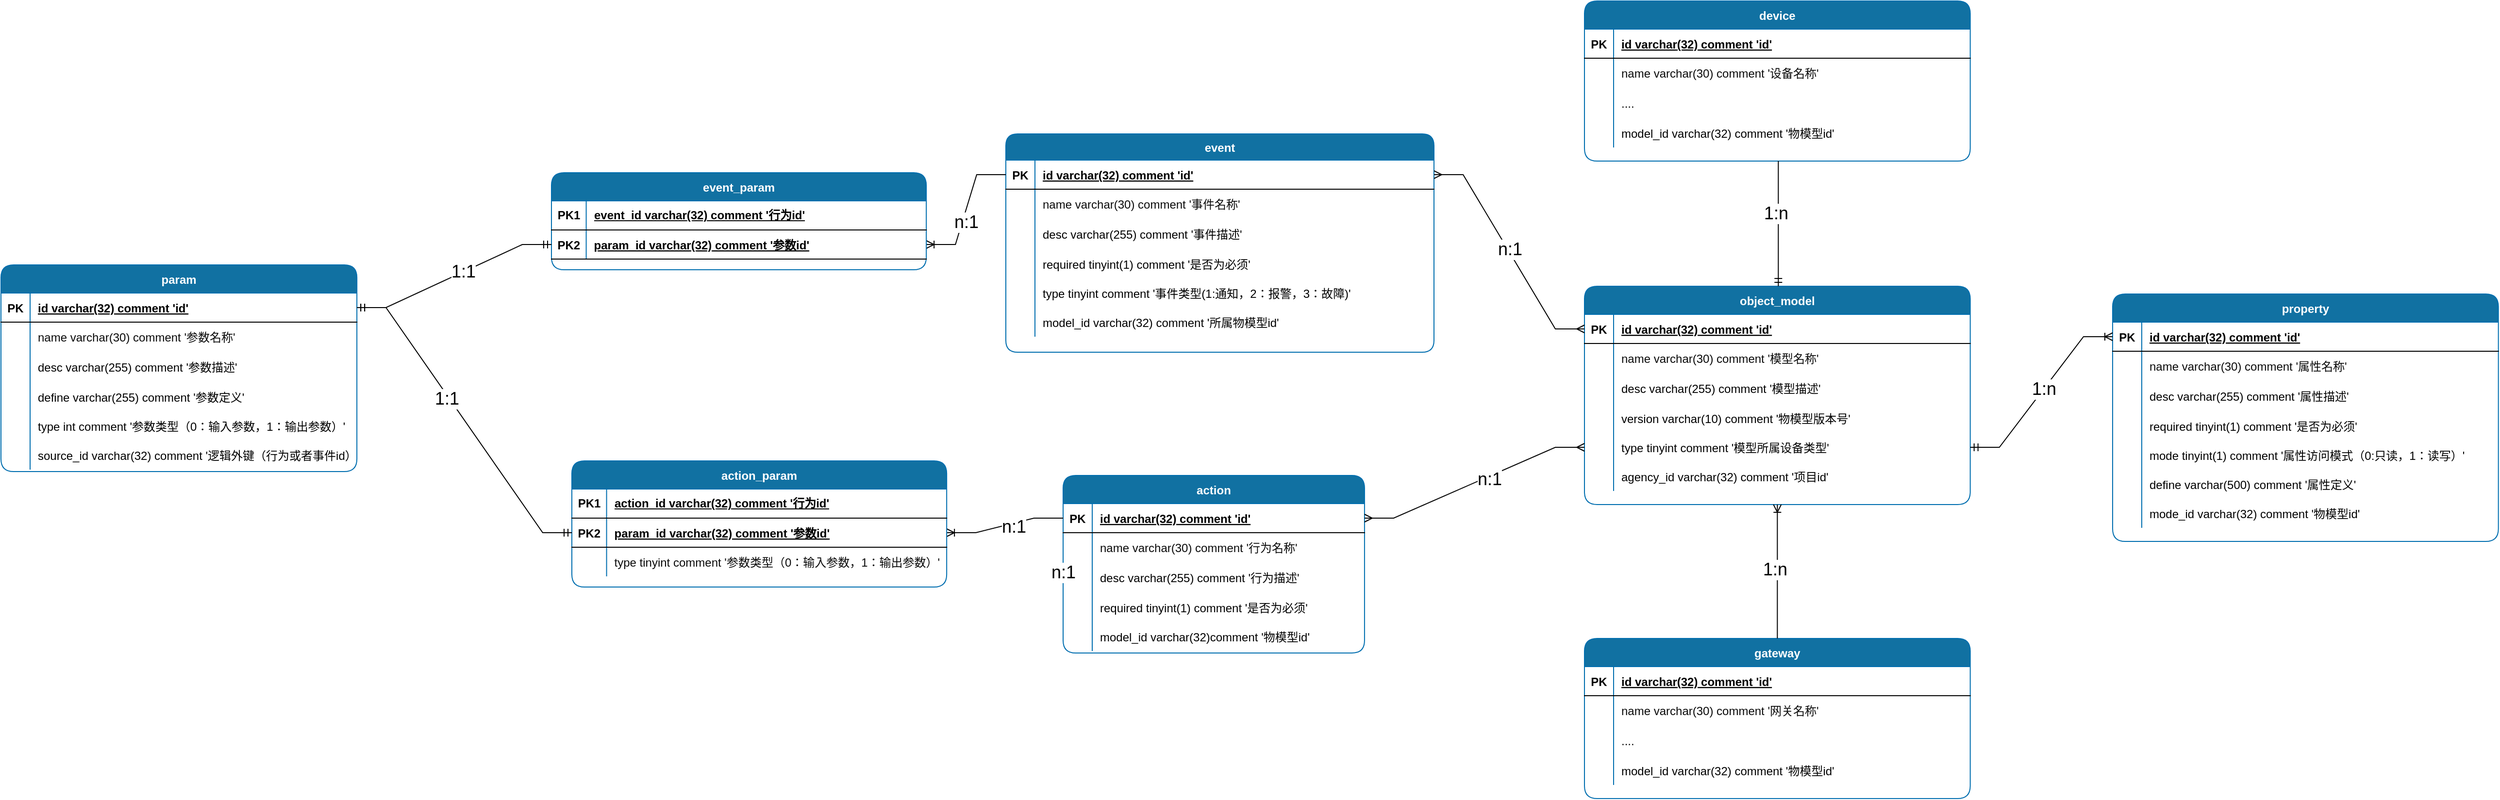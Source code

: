 <mxfile version="24.3.1" type="github" pages="4">
  <diagram name="第 1 页" id="9ymRfF5H0LF7-dMs6pFh">
    <mxGraphModel dx="4447" dy="848" grid="0" gridSize="10" guides="1" tooltips="1" connect="1" arrows="1" fold="1" page="0" pageScale="1" pageWidth="827" pageHeight="1169" math="0" shadow="0">
      <root>
        <mxCell id="0" />
        <mxCell id="1" parent="0" />
        <mxCell id="P4kkIOY9RdUta0wOYrcI-1" value="action" style="shape=table;startSize=29;container=1;collapsible=1;childLayout=tableLayout;fixedRows=1;rowLines=0;fontStyle=1;align=center;resizeLast=1;labelBackgroundColor=none;fillColor=#1171a2;strokeColor=#006EAF;fontColor=#ffffff;rounded=1;swimlaneFillColor=none;" parent="1" vertex="1">
          <mxGeometry x="-1363" y="590" width="310.458" height="183" as="geometry" />
        </mxCell>
        <mxCell id="P4kkIOY9RdUta0wOYrcI-2" value="" style="shape=tableRow;horizontal=0;startSize=0;swimlaneHead=0;swimlaneBody=0;fillColor=none;collapsible=0;dropTarget=0;points=[[0,0.5],[1,0.5]];portConstraint=eastwest;top=0;left=0;right=0;bottom=1;labelBackgroundColor=none;" parent="P4kkIOY9RdUta0wOYrcI-1" vertex="1">
          <mxGeometry y="29" width="310.458" height="30" as="geometry" />
        </mxCell>
        <mxCell id="P4kkIOY9RdUta0wOYrcI-3" value="PK" style="shape=partialRectangle;connectable=0;fillColor=none;top=0;left=0;bottom=0;right=0;fontStyle=1;overflow=hidden;labelBackgroundColor=none;" parent="P4kkIOY9RdUta0wOYrcI-2" vertex="1">
          <mxGeometry width="30" height="30" as="geometry">
            <mxRectangle width="30" height="30" as="alternateBounds" />
          </mxGeometry>
        </mxCell>
        <mxCell id="P4kkIOY9RdUta0wOYrcI-4" value="id varchar(32) comment &#39;id&#39;" style="shape=partialRectangle;connectable=0;fillColor=none;top=0;left=0;bottom=0;right=0;align=left;spacingLeft=6;fontStyle=5;overflow=hidden;labelBackgroundColor=none;" parent="P4kkIOY9RdUta0wOYrcI-2" vertex="1">
          <mxGeometry x="30" width="280.458" height="30" as="geometry">
            <mxRectangle width="280.458" height="30" as="alternateBounds" />
          </mxGeometry>
        </mxCell>
        <mxCell id="P4kkIOY9RdUta0wOYrcI-5" value="" style="shape=tableRow;horizontal=0;startSize=0;swimlaneHead=0;swimlaneBody=0;fillColor=none;collapsible=0;dropTarget=0;points=[[0,0.5],[1,0.5]];portConstraint=eastwest;top=0;left=0;right=0;bottom=0;labelBorderColor=none;fontColor=#0a0a0a;" parent="P4kkIOY9RdUta0wOYrcI-1" vertex="1">
          <mxGeometry y="59" width="310.458" height="30" as="geometry" />
        </mxCell>
        <mxCell id="P4kkIOY9RdUta0wOYrcI-6" value="" style="shape=partialRectangle;connectable=0;fillColor=none;top=0;left=0;bottom=0;right=0;editable=1;overflow=hidden;labelBorderColor=none;fontColor=#0a0a0a;" parent="P4kkIOY9RdUta0wOYrcI-5" vertex="1">
          <mxGeometry width="30" height="30" as="geometry">
            <mxRectangle width="30" height="30" as="alternateBounds" />
          </mxGeometry>
        </mxCell>
        <mxCell id="P4kkIOY9RdUta0wOYrcI-7" value="name varchar(30) comment &#39;行为名称&#39;" style="shape=partialRectangle;connectable=0;fillColor=none;top=0;left=0;bottom=0;right=0;align=left;spacingLeft=6;overflow=hidden;labelBorderColor=none;fontColor=#0a0a0a;" parent="P4kkIOY9RdUta0wOYrcI-5" vertex="1">
          <mxGeometry x="30" width="280.458" height="30" as="geometry">
            <mxRectangle width="280.458" height="30" as="alternateBounds" />
          </mxGeometry>
        </mxCell>
        <mxCell id="P4kkIOY9RdUta0wOYrcI-8" value="" style="shape=tableRow;horizontal=0;startSize=0;swimlaneHead=0;swimlaneBody=0;fillColor=none;collapsible=0;dropTarget=0;points=[[0,0.5],[1,0.5]];portConstraint=eastwest;top=0;left=0;right=0;bottom=0;labelBackgroundColor=none;" parent="P4kkIOY9RdUta0wOYrcI-1" vertex="1">
          <mxGeometry y="89" width="310.458" height="32" as="geometry" />
        </mxCell>
        <mxCell id="P4kkIOY9RdUta0wOYrcI-9" value="" style="shape=partialRectangle;connectable=0;fillColor=none;top=0;left=0;bottom=0;right=0;editable=1;overflow=hidden;labelBackgroundColor=none;" parent="P4kkIOY9RdUta0wOYrcI-8" vertex="1">
          <mxGeometry width="30" height="32" as="geometry">
            <mxRectangle width="30" height="32" as="alternateBounds" />
          </mxGeometry>
        </mxCell>
        <mxCell id="P4kkIOY9RdUta0wOYrcI-10" value="desc varchar(255) comment &#39;行为描述&#39;" style="shape=partialRectangle;connectable=0;fillColor=none;top=0;left=0;bottom=0;right=0;align=left;spacingLeft=6;overflow=hidden;labelBackgroundColor=none;" parent="P4kkIOY9RdUta0wOYrcI-8" vertex="1">
          <mxGeometry x="30" width="280.458" height="32" as="geometry">
            <mxRectangle width="280.458" height="32" as="alternateBounds" />
          </mxGeometry>
        </mxCell>
        <mxCell id="P4kkIOY9RdUta0wOYrcI-11" value="" style="shape=tableRow;horizontal=0;startSize=0;swimlaneHead=0;swimlaneBody=0;fillColor=none;collapsible=0;dropTarget=0;points=[[0,0.5],[1,0.5]];portConstraint=eastwest;top=0;left=0;right=0;bottom=0;labelBackgroundColor=none;" parent="P4kkIOY9RdUta0wOYrcI-1" vertex="1">
          <mxGeometry y="121" width="310.458" height="30" as="geometry" />
        </mxCell>
        <mxCell id="P4kkIOY9RdUta0wOYrcI-12" value="" style="shape=partialRectangle;connectable=0;fillColor=none;top=0;left=0;bottom=0;right=0;editable=1;overflow=hidden;labelBackgroundColor=none;" parent="P4kkIOY9RdUta0wOYrcI-11" vertex="1">
          <mxGeometry width="30" height="30" as="geometry">
            <mxRectangle width="30" height="30" as="alternateBounds" />
          </mxGeometry>
        </mxCell>
        <mxCell id="P4kkIOY9RdUta0wOYrcI-13" value="required tinyint(1) comment &#39;是否为必须&#39;" style="shape=partialRectangle;connectable=0;fillColor=none;top=0;left=0;bottom=0;right=0;align=left;spacingLeft=6;overflow=hidden;labelBackgroundColor=none;" parent="P4kkIOY9RdUta0wOYrcI-11" vertex="1">
          <mxGeometry x="30" width="280.458" height="30" as="geometry">
            <mxRectangle width="280.458" height="30" as="alternateBounds" />
          </mxGeometry>
        </mxCell>
        <mxCell id="P4kkIOY9RdUta0wOYrcI-193" value="" style="shape=tableRow;horizontal=0;startSize=0;swimlaneHead=0;swimlaneBody=0;fillColor=none;collapsible=0;dropTarget=0;points=[[0,0.5],[1,0.5]];portConstraint=eastwest;top=0;left=0;right=0;bottom=0;" parent="P4kkIOY9RdUta0wOYrcI-1" vertex="1">
          <mxGeometry y="151" width="310.458" height="30" as="geometry" />
        </mxCell>
        <mxCell id="P4kkIOY9RdUta0wOYrcI-194" value="" style="shape=partialRectangle;connectable=0;fillColor=none;top=0;left=0;bottom=0;right=0;editable=1;overflow=hidden;" parent="P4kkIOY9RdUta0wOYrcI-193" vertex="1">
          <mxGeometry width="30" height="30" as="geometry">
            <mxRectangle width="30" height="30" as="alternateBounds" />
          </mxGeometry>
        </mxCell>
        <mxCell id="P4kkIOY9RdUta0wOYrcI-195" value="model_id varchar(32)comment &#39;物模型id&#39;" style="shape=partialRectangle;connectable=0;fillColor=none;top=0;left=0;bottom=0;right=0;align=left;spacingLeft=6;overflow=hidden;" parent="P4kkIOY9RdUta0wOYrcI-193" vertex="1">
          <mxGeometry x="30" width="280.458" height="30" as="geometry">
            <mxRectangle width="280.458" height="30" as="alternateBounds" />
          </mxGeometry>
        </mxCell>
        <mxCell id="P4kkIOY9RdUta0wOYrcI-14" value="param" style="shape=table;startSize=29;container=1;collapsible=1;childLayout=tableLayout;fixedRows=1;rowLines=0;fontStyle=1;align=center;resizeLast=1;labelBackgroundColor=none;fillColor=#1171a2;strokeColor=#006EAF;fontColor=#ffffff;rounded=1;swimlaneFillColor=none;" parent="1" vertex="1">
          <mxGeometry x="-2457" y="373" width="366.586" height="213" as="geometry" />
        </mxCell>
        <mxCell id="P4kkIOY9RdUta0wOYrcI-15" value="" style="shape=tableRow;horizontal=0;startSize=0;swimlaneHead=0;swimlaneBody=0;fillColor=none;collapsible=0;dropTarget=0;points=[[0,0.5],[1,0.5]];portConstraint=eastwest;top=0;left=0;right=0;bottom=1;labelBackgroundColor=none;" parent="P4kkIOY9RdUta0wOYrcI-14" vertex="1">
          <mxGeometry y="29" width="366.586" height="30" as="geometry" />
        </mxCell>
        <mxCell id="P4kkIOY9RdUta0wOYrcI-16" value="PK" style="shape=partialRectangle;connectable=0;fillColor=none;top=0;left=0;bottom=0;right=0;fontStyle=1;overflow=hidden;labelBackgroundColor=none;" parent="P4kkIOY9RdUta0wOYrcI-15" vertex="1">
          <mxGeometry width="30" height="30" as="geometry">
            <mxRectangle width="30" height="30" as="alternateBounds" />
          </mxGeometry>
        </mxCell>
        <mxCell id="P4kkIOY9RdUta0wOYrcI-17" value="id varchar(32) comment &#39;id&#39;" style="shape=partialRectangle;connectable=0;fillColor=none;top=0;left=0;bottom=0;right=0;align=left;spacingLeft=6;fontStyle=5;overflow=hidden;labelBackgroundColor=none;" parent="P4kkIOY9RdUta0wOYrcI-15" vertex="1">
          <mxGeometry x="30" width="336.586" height="30" as="geometry">
            <mxRectangle width="336.586" height="30" as="alternateBounds" />
          </mxGeometry>
        </mxCell>
        <mxCell id="P4kkIOY9RdUta0wOYrcI-18" value="" style="shape=tableRow;horizontal=0;startSize=0;swimlaneHead=0;swimlaneBody=0;fillColor=none;collapsible=0;dropTarget=0;points=[[0,0.5],[1,0.5]];portConstraint=eastwest;top=0;left=0;right=0;bottom=0;labelBorderColor=none;fontColor=#0a0a0a;" parent="P4kkIOY9RdUta0wOYrcI-14" vertex="1">
          <mxGeometry y="59" width="366.586" height="30" as="geometry" />
        </mxCell>
        <mxCell id="P4kkIOY9RdUta0wOYrcI-19" value="" style="shape=partialRectangle;connectable=0;fillColor=none;top=0;left=0;bottom=0;right=0;editable=1;overflow=hidden;labelBorderColor=none;fontColor=#0a0a0a;" parent="P4kkIOY9RdUta0wOYrcI-18" vertex="1">
          <mxGeometry width="30" height="30" as="geometry">
            <mxRectangle width="30" height="30" as="alternateBounds" />
          </mxGeometry>
        </mxCell>
        <mxCell id="P4kkIOY9RdUta0wOYrcI-20" value="name varchar(30) comment &#39;参数名称&#39;" style="shape=partialRectangle;connectable=0;fillColor=none;top=0;left=0;bottom=0;right=0;align=left;spacingLeft=6;overflow=hidden;labelBorderColor=none;fontColor=#0a0a0a;" parent="P4kkIOY9RdUta0wOYrcI-18" vertex="1">
          <mxGeometry x="30" width="336.586" height="30" as="geometry">
            <mxRectangle width="336.586" height="30" as="alternateBounds" />
          </mxGeometry>
        </mxCell>
        <mxCell id="P4kkIOY9RdUta0wOYrcI-21" value="" style="shape=tableRow;horizontal=0;startSize=0;swimlaneHead=0;swimlaneBody=0;fillColor=none;collapsible=0;dropTarget=0;points=[[0,0.5],[1,0.5]];portConstraint=eastwest;top=0;left=0;right=0;bottom=0;labelBackgroundColor=none;" parent="P4kkIOY9RdUta0wOYrcI-14" vertex="1">
          <mxGeometry y="89" width="366.586" height="32" as="geometry" />
        </mxCell>
        <mxCell id="P4kkIOY9RdUta0wOYrcI-22" value="" style="shape=partialRectangle;connectable=0;fillColor=none;top=0;left=0;bottom=0;right=0;editable=1;overflow=hidden;labelBackgroundColor=none;" parent="P4kkIOY9RdUta0wOYrcI-21" vertex="1">
          <mxGeometry width="30" height="32" as="geometry">
            <mxRectangle width="30" height="32" as="alternateBounds" />
          </mxGeometry>
        </mxCell>
        <mxCell id="P4kkIOY9RdUta0wOYrcI-23" value="desc varchar(255) comment &#39;参数描述&#39;" style="shape=partialRectangle;connectable=0;fillColor=none;top=0;left=0;bottom=0;right=0;align=left;spacingLeft=6;overflow=hidden;labelBackgroundColor=none;" parent="P4kkIOY9RdUta0wOYrcI-21" vertex="1">
          <mxGeometry x="30" width="336.586" height="32" as="geometry">
            <mxRectangle width="336.586" height="32" as="alternateBounds" />
          </mxGeometry>
        </mxCell>
        <mxCell id="P4kkIOY9RdUta0wOYrcI-24" value="" style="shape=tableRow;horizontal=0;startSize=0;swimlaneHead=0;swimlaneBody=0;fillColor=none;collapsible=0;dropTarget=0;points=[[0,0.5],[1,0.5]];portConstraint=eastwest;top=0;left=0;right=0;bottom=0;labelBackgroundColor=none;" parent="P4kkIOY9RdUta0wOYrcI-14" vertex="1">
          <mxGeometry y="121" width="366.586" height="30" as="geometry" />
        </mxCell>
        <mxCell id="P4kkIOY9RdUta0wOYrcI-25" value="" style="shape=partialRectangle;connectable=0;fillColor=none;top=0;left=0;bottom=0;right=0;editable=1;overflow=hidden;labelBackgroundColor=none;" parent="P4kkIOY9RdUta0wOYrcI-24" vertex="1">
          <mxGeometry width="30" height="30" as="geometry">
            <mxRectangle width="30" height="30" as="alternateBounds" />
          </mxGeometry>
        </mxCell>
        <mxCell id="P4kkIOY9RdUta0wOYrcI-26" value="define varchar(255) comment &#39;参数定义&#39;" style="shape=partialRectangle;connectable=0;fillColor=none;top=0;left=0;bottom=0;right=0;align=left;spacingLeft=6;overflow=hidden;labelBackgroundColor=none;" parent="P4kkIOY9RdUta0wOYrcI-24" vertex="1">
          <mxGeometry x="30" width="336.586" height="30" as="geometry">
            <mxRectangle width="336.586" height="30" as="alternateBounds" />
          </mxGeometry>
        </mxCell>
        <mxCell id="P4kkIOY9RdUta0wOYrcI-34" value="" style="shape=tableRow;horizontal=0;startSize=0;swimlaneHead=0;swimlaneBody=0;fillColor=none;collapsible=0;dropTarget=0;points=[[0,0.5],[1,0.5]];portConstraint=eastwest;top=0;left=0;right=0;bottom=0;" parent="P4kkIOY9RdUta0wOYrcI-14" vertex="1">
          <mxGeometry y="151" width="366.586" height="30" as="geometry" />
        </mxCell>
        <mxCell id="P4kkIOY9RdUta0wOYrcI-35" value="" style="shape=partialRectangle;connectable=0;fillColor=none;top=0;left=0;bottom=0;right=0;editable=1;overflow=hidden;" parent="P4kkIOY9RdUta0wOYrcI-34" vertex="1">
          <mxGeometry width="30" height="30" as="geometry">
            <mxRectangle width="30" height="30" as="alternateBounds" />
          </mxGeometry>
        </mxCell>
        <mxCell id="P4kkIOY9RdUta0wOYrcI-36" value="type int comment &#39;参数类型（0：输入参数，1：输出参数）&#39;" style="shape=partialRectangle;connectable=0;fillColor=none;top=0;left=0;bottom=0;right=0;align=left;spacingLeft=6;overflow=hidden;" parent="P4kkIOY9RdUta0wOYrcI-34" vertex="1">
          <mxGeometry x="30" width="336.586" height="30" as="geometry">
            <mxRectangle width="336.586" height="30" as="alternateBounds" />
          </mxGeometry>
        </mxCell>
        <mxCell id="P4kkIOY9RdUta0wOYrcI-51" value="" style="shape=tableRow;horizontal=0;startSize=0;swimlaneHead=0;swimlaneBody=0;fillColor=none;collapsible=0;dropTarget=0;points=[[0,0.5],[1,0.5]];portConstraint=eastwest;top=0;left=0;right=0;bottom=0;" parent="P4kkIOY9RdUta0wOYrcI-14" vertex="1">
          <mxGeometry y="181" width="366.586" height="30" as="geometry" />
        </mxCell>
        <mxCell id="P4kkIOY9RdUta0wOYrcI-52" value="" style="shape=partialRectangle;connectable=0;fillColor=none;top=0;left=0;bottom=0;right=0;editable=1;overflow=hidden;" parent="P4kkIOY9RdUta0wOYrcI-51" vertex="1">
          <mxGeometry width="30" height="30" as="geometry">
            <mxRectangle width="30" height="30" as="alternateBounds" />
          </mxGeometry>
        </mxCell>
        <mxCell id="P4kkIOY9RdUta0wOYrcI-53" value="source_id varchar(32) comment &#39;逻辑外键（行为或者事件id）&#39;" style="shape=partialRectangle;connectable=0;fillColor=none;top=0;left=0;bottom=0;right=0;align=left;spacingLeft=6;overflow=hidden;" parent="P4kkIOY9RdUta0wOYrcI-51" vertex="1">
          <mxGeometry x="30" width="336.586" height="30" as="geometry">
            <mxRectangle width="336.586" height="30" as="alternateBounds" />
          </mxGeometry>
        </mxCell>
        <mxCell id="P4kkIOY9RdUta0wOYrcI-37" value="event" style="shape=table;startSize=27;container=1;collapsible=1;childLayout=tableLayout;fixedRows=1;rowLines=0;fontStyle=1;align=center;resizeLast=1;labelBackgroundColor=none;fillColor=#1171a2;strokeColor=#006EAF;fontColor=#ffffff;rounded=1;swimlaneFillColor=none;" parent="1" vertex="1">
          <mxGeometry x="-1422" y="238" width="441" height="225" as="geometry" />
        </mxCell>
        <mxCell id="P4kkIOY9RdUta0wOYrcI-38" value="" style="shape=tableRow;horizontal=0;startSize=0;swimlaneHead=0;swimlaneBody=0;fillColor=none;collapsible=0;dropTarget=0;points=[[0,0.5],[1,0.5]];portConstraint=eastwest;top=0;left=0;right=0;bottom=1;labelBackgroundColor=none;" parent="P4kkIOY9RdUta0wOYrcI-37" vertex="1">
          <mxGeometry y="27" width="441" height="30" as="geometry" />
        </mxCell>
        <mxCell id="P4kkIOY9RdUta0wOYrcI-39" value="PK" style="shape=partialRectangle;connectable=0;fillColor=none;top=0;left=0;bottom=0;right=0;fontStyle=1;overflow=hidden;labelBackgroundColor=none;" parent="P4kkIOY9RdUta0wOYrcI-38" vertex="1">
          <mxGeometry width="30" height="30" as="geometry">
            <mxRectangle width="30" height="30" as="alternateBounds" />
          </mxGeometry>
        </mxCell>
        <mxCell id="P4kkIOY9RdUta0wOYrcI-40" value="id varchar(32) comment &#39;id&#39;" style="shape=partialRectangle;connectable=0;fillColor=none;top=0;left=0;bottom=0;right=0;align=left;spacingLeft=6;fontStyle=5;overflow=hidden;labelBackgroundColor=none;" parent="P4kkIOY9RdUta0wOYrcI-38" vertex="1">
          <mxGeometry x="30" width="411" height="30" as="geometry">
            <mxRectangle width="411" height="30" as="alternateBounds" />
          </mxGeometry>
        </mxCell>
        <mxCell id="P4kkIOY9RdUta0wOYrcI-41" value="" style="shape=tableRow;horizontal=0;startSize=0;swimlaneHead=0;swimlaneBody=0;fillColor=none;collapsible=0;dropTarget=0;points=[[0,0.5],[1,0.5]];portConstraint=eastwest;top=0;left=0;right=0;bottom=0;labelBorderColor=none;fontColor=#0a0a0a;" parent="P4kkIOY9RdUta0wOYrcI-37" vertex="1">
          <mxGeometry y="57" width="441" height="30" as="geometry" />
        </mxCell>
        <mxCell id="P4kkIOY9RdUta0wOYrcI-42" value="" style="shape=partialRectangle;connectable=0;fillColor=none;top=0;left=0;bottom=0;right=0;editable=1;overflow=hidden;labelBorderColor=none;fontColor=#0a0a0a;" parent="P4kkIOY9RdUta0wOYrcI-41" vertex="1">
          <mxGeometry width="30" height="30" as="geometry">
            <mxRectangle width="30" height="30" as="alternateBounds" />
          </mxGeometry>
        </mxCell>
        <mxCell id="P4kkIOY9RdUta0wOYrcI-43" value="name varchar(30) comment &#39;事件名称&#39;" style="shape=partialRectangle;connectable=0;fillColor=none;top=0;left=0;bottom=0;right=0;align=left;spacingLeft=6;overflow=hidden;labelBorderColor=none;fontColor=#0a0a0a;" parent="P4kkIOY9RdUta0wOYrcI-41" vertex="1">
          <mxGeometry x="30" width="411" height="30" as="geometry">
            <mxRectangle width="411" height="30" as="alternateBounds" />
          </mxGeometry>
        </mxCell>
        <mxCell id="P4kkIOY9RdUta0wOYrcI-44" value="" style="shape=tableRow;horizontal=0;startSize=0;swimlaneHead=0;swimlaneBody=0;fillColor=none;collapsible=0;dropTarget=0;points=[[0,0.5],[1,0.5]];portConstraint=eastwest;top=0;left=0;right=0;bottom=0;labelBackgroundColor=none;" parent="P4kkIOY9RdUta0wOYrcI-37" vertex="1">
          <mxGeometry y="87" width="441" height="32" as="geometry" />
        </mxCell>
        <mxCell id="P4kkIOY9RdUta0wOYrcI-45" value="" style="shape=partialRectangle;connectable=0;fillColor=none;top=0;left=0;bottom=0;right=0;editable=1;overflow=hidden;labelBackgroundColor=none;" parent="P4kkIOY9RdUta0wOYrcI-44" vertex="1">
          <mxGeometry width="30" height="32" as="geometry">
            <mxRectangle width="30" height="32" as="alternateBounds" />
          </mxGeometry>
        </mxCell>
        <mxCell id="P4kkIOY9RdUta0wOYrcI-46" value="desc varchar(255) comment &#39;事件描述&#39;" style="shape=partialRectangle;connectable=0;fillColor=none;top=0;left=0;bottom=0;right=0;align=left;spacingLeft=6;overflow=hidden;labelBackgroundColor=none;" parent="P4kkIOY9RdUta0wOYrcI-44" vertex="1">
          <mxGeometry x="30" width="411" height="32" as="geometry">
            <mxRectangle width="411" height="32" as="alternateBounds" />
          </mxGeometry>
        </mxCell>
        <mxCell id="P4kkIOY9RdUta0wOYrcI-47" value="" style="shape=tableRow;horizontal=0;startSize=0;swimlaneHead=0;swimlaneBody=0;fillColor=none;collapsible=0;dropTarget=0;points=[[0,0.5],[1,0.5]];portConstraint=eastwest;top=0;left=0;right=0;bottom=0;labelBackgroundColor=none;" parent="P4kkIOY9RdUta0wOYrcI-37" vertex="1">
          <mxGeometry y="119" width="441" height="30" as="geometry" />
        </mxCell>
        <mxCell id="P4kkIOY9RdUta0wOYrcI-48" value="" style="shape=partialRectangle;connectable=0;fillColor=none;top=0;left=0;bottom=0;right=0;editable=1;overflow=hidden;labelBackgroundColor=none;" parent="P4kkIOY9RdUta0wOYrcI-47" vertex="1">
          <mxGeometry width="30" height="30" as="geometry">
            <mxRectangle width="30" height="30" as="alternateBounds" />
          </mxGeometry>
        </mxCell>
        <mxCell id="P4kkIOY9RdUta0wOYrcI-49" value="required tinyint(1) comment &#39;是否为必须&#39;" style="shape=partialRectangle;connectable=0;fillColor=none;top=0;left=0;bottom=0;right=0;align=left;spacingLeft=6;overflow=hidden;labelBackgroundColor=none;" parent="P4kkIOY9RdUta0wOYrcI-47" vertex="1">
          <mxGeometry x="30" width="411" height="30" as="geometry">
            <mxRectangle width="411" height="30" as="alternateBounds" />
          </mxGeometry>
        </mxCell>
        <mxCell id="P4kkIOY9RdUta0wOYrcI-54" value="" style="shape=tableRow;horizontal=0;startSize=0;swimlaneHead=0;swimlaneBody=0;fillColor=none;collapsible=0;dropTarget=0;points=[[0,0.5],[1,0.5]];portConstraint=eastwest;top=0;left=0;right=0;bottom=0;" parent="P4kkIOY9RdUta0wOYrcI-37" vertex="1">
          <mxGeometry y="149" width="441" height="30" as="geometry" />
        </mxCell>
        <mxCell id="P4kkIOY9RdUta0wOYrcI-55" value="" style="shape=partialRectangle;connectable=0;fillColor=none;top=0;left=0;bottom=0;right=0;editable=1;overflow=hidden;" parent="P4kkIOY9RdUta0wOYrcI-54" vertex="1">
          <mxGeometry width="30" height="30" as="geometry">
            <mxRectangle width="30" height="30" as="alternateBounds" />
          </mxGeometry>
        </mxCell>
        <mxCell id="P4kkIOY9RdUta0wOYrcI-56" value="type tinyint comment &#39;事件类型(1:通知，2：报警，3：故障)&#39;" style="shape=partialRectangle;connectable=0;fillColor=none;top=0;left=0;bottom=0;right=0;align=left;spacingLeft=6;overflow=hidden;" parent="P4kkIOY9RdUta0wOYrcI-54" vertex="1">
          <mxGeometry x="30" width="411" height="30" as="geometry">
            <mxRectangle width="411" height="30" as="alternateBounds" />
          </mxGeometry>
        </mxCell>
        <mxCell id="P4kkIOY9RdUta0wOYrcI-187" value="" style="shape=tableRow;horizontal=0;startSize=0;swimlaneHead=0;swimlaneBody=0;fillColor=none;collapsible=0;dropTarget=0;points=[[0,0.5],[1,0.5]];portConstraint=eastwest;top=0;left=0;right=0;bottom=0;" parent="P4kkIOY9RdUta0wOYrcI-37" vertex="1">
          <mxGeometry y="179" width="441" height="30" as="geometry" />
        </mxCell>
        <mxCell id="P4kkIOY9RdUta0wOYrcI-188" value="" style="shape=partialRectangle;connectable=0;fillColor=none;top=0;left=0;bottom=0;right=0;editable=1;overflow=hidden;" parent="P4kkIOY9RdUta0wOYrcI-187" vertex="1">
          <mxGeometry width="30" height="30" as="geometry">
            <mxRectangle width="30" height="30" as="alternateBounds" />
          </mxGeometry>
        </mxCell>
        <mxCell id="P4kkIOY9RdUta0wOYrcI-189" value="model_id varchar(32) comment &#39;所属物模型id&#39;" style="shape=partialRectangle;connectable=0;fillColor=none;top=0;left=0;bottom=0;right=0;align=left;spacingLeft=6;overflow=hidden;" parent="P4kkIOY9RdUta0wOYrcI-187" vertex="1">
          <mxGeometry x="30" width="411" height="30" as="geometry">
            <mxRectangle width="411" height="30" as="alternateBounds" />
          </mxGeometry>
        </mxCell>
        <mxCell id="P4kkIOY9RdUta0wOYrcI-57" value="property" style="shape=table;startSize=29;container=1;collapsible=1;childLayout=tableLayout;fixedRows=1;rowLines=0;fontStyle=1;align=center;resizeLast=1;labelBackgroundColor=none;fillColor=#1171a2;strokeColor=#006EAF;fontColor=#ffffff;rounded=1;swimlaneFillColor=none;" parent="1" vertex="1">
          <mxGeometry x="-282" y="403" width="397.345" height="255" as="geometry" />
        </mxCell>
        <mxCell id="P4kkIOY9RdUta0wOYrcI-58" value="" style="shape=tableRow;horizontal=0;startSize=0;swimlaneHead=0;swimlaneBody=0;fillColor=none;collapsible=0;dropTarget=0;points=[[0,0.5],[1,0.5]];portConstraint=eastwest;top=0;left=0;right=0;bottom=1;labelBackgroundColor=none;" parent="P4kkIOY9RdUta0wOYrcI-57" vertex="1">
          <mxGeometry y="29" width="397.345" height="30" as="geometry" />
        </mxCell>
        <mxCell id="P4kkIOY9RdUta0wOYrcI-59" value="PK" style="shape=partialRectangle;connectable=0;fillColor=none;top=0;left=0;bottom=0;right=0;fontStyle=1;overflow=hidden;labelBackgroundColor=none;" parent="P4kkIOY9RdUta0wOYrcI-58" vertex="1">
          <mxGeometry width="30" height="30" as="geometry">
            <mxRectangle width="30" height="30" as="alternateBounds" />
          </mxGeometry>
        </mxCell>
        <mxCell id="P4kkIOY9RdUta0wOYrcI-60" value="id varchar(32) comment &#39;id&#39;" style="shape=partialRectangle;connectable=0;fillColor=none;top=0;left=0;bottom=0;right=0;align=left;spacingLeft=6;fontStyle=5;overflow=hidden;labelBackgroundColor=none;" parent="P4kkIOY9RdUta0wOYrcI-58" vertex="1">
          <mxGeometry x="30" width="367.345" height="30" as="geometry">
            <mxRectangle width="367.345" height="30" as="alternateBounds" />
          </mxGeometry>
        </mxCell>
        <mxCell id="P4kkIOY9RdUta0wOYrcI-61" value="" style="shape=tableRow;horizontal=0;startSize=0;swimlaneHead=0;swimlaneBody=0;fillColor=none;collapsible=0;dropTarget=0;points=[[0,0.5],[1,0.5]];portConstraint=eastwest;top=0;left=0;right=0;bottom=0;labelBorderColor=none;fontColor=#0a0a0a;" parent="P4kkIOY9RdUta0wOYrcI-57" vertex="1">
          <mxGeometry y="59" width="397.345" height="30" as="geometry" />
        </mxCell>
        <mxCell id="P4kkIOY9RdUta0wOYrcI-62" value="" style="shape=partialRectangle;connectable=0;fillColor=none;top=0;left=0;bottom=0;right=0;editable=1;overflow=hidden;labelBorderColor=none;fontColor=#0a0a0a;" parent="P4kkIOY9RdUta0wOYrcI-61" vertex="1">
          <mxGeometry width="30" height="30" as="geometry">
            <mxRectangle width="30" height="30" as="alternateBounds" />
          </mxGeometry>
        </mxCell>
        <mxCell id="P4kkIOY9RdUta0wOYrcI-63" value="name varchar(30) comment &#39;属性名称&#39;" style="shape=partialRectangle;connectable=0;fillColor=none;top=0;left=0;bottom=0;right=0;align=left;spacingLeft=6;overflow=hidden;labelBorderColor=none;fontColor=#0a0a0a;" parent="P4kkIOY9RdUta0wOYrcI-61" vertex="1">
          <mxGeometry x="30" width="367.345" height="30" as="geometry">
            <mxRectangle width="367.345" height="30" as="alternateBounds" />
          </mxGeometry>
        </mxCell>
        <mxCell id="P4kkIOY9RdUta0wOYrcI-64" value="" style="shape=tableRow;horizontal=0;startSize=0;swimlaneHead=0;swimlaneBody=0;fillColor=none;collapsible=0;dropTarget=0;points=[[0,0.5],[1,0.5]];portConstraint=eastwest;top=0;left=0;right=0;bottom=0;labelBackgroundColor=none;" parent="P4kkIOY9RdUta0wOYrcI-57" vertex="1">
          <mxGeometry y="89" width="397.345" height="32" as="geometry" />
        </mxCell>
        <mxCell id="P4kkIOY9RdUta0wOYrcI-65" value="" style="shape=partialRectangle;connectable=0;fillColor=none;top=0;left=0;bottom=0;right=0;editable=1;overflow=hidden;labelBackgroundColor=none;" parent="P4kkIOY9RdUta0wOYrcI-64" vertex="1">
          <mxGeometry width="30" height="32" as="geometry">
            <mxRectangle width="30" height="32" as="alternateBounds" />
          </mxGeometry>
        </mxCell>
        <mxCell id="P4kkIOY9RdUta0wOYrcI-66" value="desc varchar(255) comment &#39;属性描述&#39;" style="shape=partialRectangle;connectable=0;fillColor=none;top=0;left=0;bottom=0;right=0;align=left;spacingLeft=6;overflow=hidden;labelBackgroundColor=none;" parent="P4kkIOY9RdUta0wOYrcI-64" vertex="1">
          <mxGeometry x="30" width="367.345" height="32" as="geometry">
            <mxRectangle width="367.345" height="32" as="alternateBounds" />
          </mxGeometry>
        </mxCell>
        <mxCell id="P4kkIOY9RdUta0wOYrcI-67" value="" style="shape=tableRow;horizontal=0;startSize=0;swimlaneHead=0;swimlaneBody=0;fillColor=none;collapsible=0;dropTarget=0;points=[[0,0.5],[1,0.5]];portConstraint=eastwest;top=0;left=0;right=0;bottom=0;labelBackgroundColor=none;" parent="P4kkIOY9RdUta0wOYrcI-57" vertex="1">
          <mxGeometry y="121" width="397.345" height="30" as="geometry" />
        </mxCell>
        <mxCell id="P4kkIOY9RdUta0wOYrcI-68" value="" style="shape=partialRectangle;connectable=0;fillColor=none;top=0;left=0;bottom=0;right=0;editable=1;overflow=hidden;labelBackgroundColor=none;" parent="P4kkIOY9RdUta0wOYrcI-67" vertex="1">
          <mxGeometry width="30" height="30" as="geometry">
            <mxRectangle width="30" height="30" as="alternateBounds" />
          </mxGeometry>
        </mxCell>
        <mxCell id="P4kkIOY9RdUta0wOYrcI-69" value="required tinyint(1) comment &#39;是否为必须&#39;" style="shape=partialRectangle;connectable=0;fillColor=none;top=0;left=0;bottom=0;right=0;align=left;spacingLeft=6;overflow=hidden;labelBackgroundColor=none;" parent="P4kkIOY9RdUta0wOYrcI-67" vertex="1">
          <mxGeometry x="30" width="367.345" height="30" as="geometry">
            <mxRectangle width="367.345" height="30" as="alternateBounds" />
          </mxGeometry>
        </mxCell>
        <mxCell id="P4kkIOY9RdUta0wOYrcI-70" value="" style="shape=tableRow;horizontal=0;startSize=0;swimlaneHead=0;swimlaneBody=0;fillColor=none;collapsible=0;dropTarget=0;points=[[0,0.5],[1,0.5]];portConstraint=eastwest;top=0;left=0;right=0;bottom=0;" parent="P4kkIOY9RdUta0wOYrcI-57" vertex="1">
          <mxGeometry y="151" width="397.345" height="30" as="geometry" />
        </mxCell>
        <mxCell id="P4kkIOY9RdUta0wOYrcI-71" value="" style="shape=partialRectangle;connectable=0;fillColor=none;top=0;left=0;bottom=0;right=0;editable=1;overflow=hidden;" parent="P4kkIOY9RdUta0wOYrcI-70" vertex="1">
          <mxGeometry width="30" height="30" as="geometry">
            <mxRectangle width="30" height="30" as="alternateBounds" />
          </mxGeometry>
        </mxCell>
        <mxCell id="P4kkIOY9RdUta0wOYrcI-72" value="mode tinyint(1) comment &#39;属性访问模式（0:只读，1：读写）&#39;" style="shape=partialRectangle;connectable=0;fillColor=none;top=0;left=0;bottom=0;right=0;align=left;spacingLeft=6;overflow=hidden;" parent="P4kkIOY9RdUta0wOYrcI-70" vertex="1">
          <mxGeometry x="30" width="367.345" height="30" as="geometry">
            <mxRectangle width="367.345" height="30" as="alternateBounds" />
          </mxGeometry>
        </mxCell>
        <mxCell id="P4kkIOY9RdUta0wOYrcI-73" value="" style="shape=tableRow;horizontal=0;startSize=0;swimlaneHead=0;swimlaneBody=0;fillColor=none;collapsible=0;dropTarget=0;points=[[0,0.5],[1,0.5]];portConstraint=eastwest;top=0;left=0;right=0;bottom=0;" parent="P4kkIOY9RdUta0wOYrcI-57" vertex="1">
          <mxGeometry y="181" width="397.345" height="30" as="geometry" />
        </mxCell>
        <mxCell id="P4kkIOY9RdUta0wOYrcI-74" value="" style="shape=partialRectangle;connectable=0;fillColor=none;top=0;left=0;bottom=0;right=0;editable=1;overflow=hidden;" parent="P4kkIOY9RdUta0wOYrcI-73" vertex="1">
          <mxGeometry width="30" height="30" as="geometry">
            <mxRectangle width="30" height="30" as="alternateBounds" />
          </mxGeometry>
        </mxCell>
        <mxCell id="P4kkIOY9RdUta0wOYrcI-75" value="define varchar(500) comment &#39;属性定义&#39;" style="shape=partialRectangle;connectable=0;fillColor=none;top=0;left=0;bottom=0;right=0;align=left;spacingLeft=6;overflow=hidden;" parent="P4kkIOY9RdUta0wOYrcI-73" vertex="1">
          <mxGeometry x="30" width="367.345" height="30" as="geometry">
            <mxRectangle width="367.345" height="30" as="alternateBounds" />
          </mxGeometry>
        </mxCell>
        <mxCell id="P4kkIOY9RdUta0wOYrcI-184" value="" style="shape=tableRow;horizontal=0;startSize=0;swimlaneHead=0;swimlaneBody=0;fillColor=none;collapsible=0;dropTarget=0;points=[[0,0.5],[1,0.5]];portConstraint=eastwest;top=0;left=0;right=0;bottom=0;" parent="P4kkIOY9RdUta0wOYrcI-57" vertex="1">
          <mxGeometry y="211" width="397.345" height="30" as="geometry" />
        </mxCell>
        <mxCell id="P4kkIOY9RdUta0wOYrcI-185" value="" style="shape=partialRectangle;connectable=0;fillColor=none;top=0;left=0;bottom=0;right=0;editable=1;overflow=hidden;" parent="P4kkIOY9RdUta0wOYrcI-184" vertex="1">
          <mxGeometry width="30" height="30" as="geometry">
            <mxRectangle width="30" height="30" as="alternateBounds" />
          </mxGeometry>
        </mxCell>
        <mxCell id="P4kkIOY9RdUta0wOYrcI-186" value="mode_id varchar(32) comment &#39;物模型id&#39;" style="shape=partialRectangle;connectable=0;fillColor=none;top=0;left=0;bottom=0;right=0;align=left;spacingLeft=6;overflow=hidden;" parent="P4kkIOY9RdUta0wOYrcI-184" vertex="1">
          <mxGeometry x="30" width="367.345" height="30" as="geometry">
            <mxRectangle width="367.345" height="30" as="alternateBounds" />
          </mxGeometry>
        </mxCell>
        <mxCell id="P4kkIOY9RdUta0wOYrcI-76" value="object_model" style="shape=table;startSize=29;container=1;collapsible=1;childLayout=tableLayout;fixedRows=1;rowLines=0;fontStyle=1;align=center;resizeLast=1;labelBackgroundColor=none;fillColor=#1171a2;strokeColor=#006EAF;fontColor=#ffffff;rounded=1;swimlaneFillColor=none;" parent="1" vertex="1">
          <mxGeometry x="-826" y="395" width="397.345" height="225" as="geometry" />
        </mxCell>
        <mxCell id="P4kkIOY9RdUta0wOYrcI-77" value="" style="shape=tableRow;horizontal=0;startSize=0;swimlaneHead=0;swimlaneBody=0;fillColor=none;collapsible=0;dropTarget=0;points=[[0,0.5],[1,0.5]];portConstraint=eastwest;top=0;left=0;right=0;bottom=1;labelBackgroundColor=none;" parent="P4kkIOY9RdUta0wOYrcI-76" vertex="1">
          <mxGeometry y="29" width="397.345" height="30" as="geometry" />
        </mxCell>
        <mxCell id="P4kkIOY9RdUta0wOYrcI-78" value="PK" style="shape=partialRectangle;connectable=0;fillColor=none;top=0;left=0;bottom=0;right=0;fontStyle=1;overflow=hidden;labelBackgroundColor=none;" parent="P4kkIOY9RdUta0wOYrcI-77" vertex="1">
          <mxGeometry width="30" height="30" as="geometry">
            <mxRectangle width="30" height="30" as="alternateBounds" />
          </mxGeometry>
        </mxCell>
        <mxCell id="P4kkIOY9RdUta0wOYrcI-79" value="id varchar(32) comment &#39;id&#39;" style="shape=partialRectangle;connectable=0;fillColor=none;top=0;left=0;bottom=0;right=0;align=left;spacingLeft=6;fontStyle=5;overflow=hidden;labelBackgroundColor=none;" parent="P4kkIOY9RdUta0wOYrcI-77" vertex="1">
          <mxGeometry x="30" width="367.345" height="30" as="geometry">
            <mxRectangle width="367.345" height="30" as="alternateBounds" />
          </mxGeometry>
        </mxCell>
        <mxCell id="P4kkIOY9RdUta0wOYrcI-80" value="" style="shape=tableRow;horizontal=0;startSize=0;swimlaneHead=0;swimlaneBody=0;fillColor=none;collapsible=0;dropTarget=0;points=[[0,0.5],[1,0.5]];portConstraint=eastwest;top=0;left=0;right=0;bottom=0;labelBorderColor=none;fontColor=#0a0a0a;" parent="P4kkIOY9RdUta0wOYrcI-76" vertex="1">
          <mxGeometry y="59" width="397.345" height="30" as="geometry" />
        </mxCell>
        <mxCell id="P4kkIOY9RdUta0wOYrcI-81" value="" style="shape=partialRectangle;connectable=0;fillColor=none;top=0;left=0;bottom=0;right=0;editable=1;overflow=hidden;labelBorderColor=none;fontColor=#0a0a0a;" parent="P4kkIOY9RdUta0wOYrcI-80" vertex="1">
          <mxGeometry width="30" height="30" as="geometry">
            <mxRectangle width="30" height="30" as="alternateBounds" />
          </mxGeometry>
        </mxCell>
        <mxCell id="P4kkIOY9RdUta0wOYrcI-82" value="name varchar(30) comment &#39;模型名称&#39;" style="shape=partialRectangle;connectable=0;fillColor=none;top=0;left=0;bottom=0;right=0;align=left;spacingLeft=6;overflow=hidden;labelBorderColor=none;fontColor=#0a0a0a;" parent="P4kkIOY9RdUta0wOYrcI-80" vertex="1">
          <mxGeometry x="30" width="367.345" height="30" as="geometry">
            <mxRectangle width="367.345" height="30" as="alternateBounds" />
          </mxGeometry>
        </mxCell>
        <mxCell id="P4kkIOY9RdUta0wOYrcI-83" value="" style="shape=tableRow;horizontal=0;startSize=0;swimlaneHead=0;swimlaneBody=0;fillColor=none;collapsible=0;dropTarget=0;points=[[0,0.5],[1,0.5]];portConstraint=eastwest;top=0;left=0;right=0;bottom=0;labelBackgroundColor=none;" parent="P4kkIOY9RdUta0wOYrcI-76" vertex="1">
          <mxGeometry y="89" width="397.345" height="32" as="geometry" />
        </mxCell>
        <mxCell id="P4kkIOY9RdUta0wOYrcI-84" value="" style="shape=partialRectangle;connectable=0;fillColor=none;top=0;left=0;bottom=0;right=0;editable=1;overflow=hidden;labelBackgroundColor=none;" parent="P4kkIOY9RdUta0wOYrcI-83" vertex="1">
          <mxGeometry width="30" height="32" as="geometry">
            <mxRectangle width="30" height="32" as="alternateBounds" />
          </mxGeometry>
        </mxCell>
        <mxCell id="P4kkIOY9RdUta0wOYrcI-85" value="desc varchar(255) comment &#39;模型描述&#39;" style="shape=partialRectangle;connectable=0;fillColor=none;top=0;left=0;bottom=0;right=0;align=left;spacingLeft=6;overflow=hidden;labelBackgroundColor=none;" parent="P4kkIOY9RdUta0wOYrcI-83" vertex="1">
          <mxGeometry x="30" width="367.345" height="32" as="geometry">
            <mxRectangle width="367.345" height="32" as="alternateBounds" />
          </mxGeometry>
        </mxCell>
        <mxCell id="P4kkIOY9RdUta0wOYrcI-86" value="" style="shape=tableRow;horizontal=0;startSize=0;swimlaneHead=0;swimlaneBody=0;fillColor=none;collapsible=0;dropTarget=0;points=[[0,0.5],[1,0.5]];portConstraint=eastwest;top=0;left=0;right=0;bottom=0;labelBackgroundColor=none;" parent="P4kkIOY9RdUta0wOYrcI-76" vertex="1">
          <mxGeometry y="121" width="397.345" height="30" as="geometry" />
        </mxCell>
        <mxCell id="P4kkIOY9RdUta0wOYrcI-87" value="" style="shape=partialRectangle;connectable=0;fillColor=none;top=0;left=0;bottom=0;right=0;editable=1;overflow=hidden;labelBackgroundColor=none;" parent="P4kkIOY9RdUta0wOYrcI-86" vertex="1">
          <mxGeometry width="30" height="30" as="geometry">
            <mxRectangle width="30" height="30" as="alternateBounds" />
          </mxGeometry>
        </mxCell>
        <mxCell id="P4kkIOY9RdUta0wOYrcI-88" value="version varchar(10) comment &#39;物模型版本号&#39;" style="shape=partialRectangle;connectable=0;fillColor=none;top=0;left=0;bottom=0;right=0;align=left;spacingLeft=6;overflow=hidden;labelBackgroundColor=none;" parent="P4kkIOY9RdUta0wOYrcI-86" vertex="1">
          <mxGeometry x="30" width="367.345" height="30" as="geometry">
            <mxRectangle width="367.345" height="30" as="alternateBounds" />
          </mxGeometry>
        </mxCell>
        <mxCell id="P4kkIOY9RdUta0wOYrcI-89" value="" style="shape=tableRow;horizontal=0;startSize=0;swimlaneHead=0;swimlaneBody=0;fillColor=none;collapsible=0;dropTarget=0;points=[[0,0.5],[1,0.5]];portConstraint=eastwest;top=0;left=0;right=0;bottom=0;" parent="P4kkIOY9RdUta0wOYrcI-76" vertex="1">
          <mxGeometry y="151" width="397.345" height="30" as="geometry" />
        </mxCell>
        <mxCell id="P4kkIOY9RdUta0wOYrcI-90" value="" style="shape=partialRectangle;connectable=0;fillColor=none;top=0;left=0;bottom=0;right=0;editable=1;overflow=hidden;" parent="P4kkIOY9RdUta0wOYrcI-89" vertex="1">
          <mxGeometry width="30" height="30" as="geometry">
            <mxRectangle width="30" height="30" as="alternateBounds" />
          </mxGeometry>
        </mxCell>
        <mxCell id="P4kkIOY9RdUta0wOYrcI-91" value="type tinyint comment &#39;模型所属设备类型&#39;" style="shape=partialRectangle;connectable=0;fillColor=none;top=0;left=0;bottom=0;right=0;align=left;spacingLeft=6;overflow=hidden;" parent="P4kkIOY9RdUta0wOYrcI-89" vertex="1">
          <mxGeometry x="30" width="367.345" height="30" as="geometry">
            <mxRectangle width="367.345" height="30" as="alternateBounds" />
          </mxGeometry>
        </mxCell>
        <mxCell id="P4kkIOY9RdUta0wOYrcI-267" value="" style="shape=tableRow;horizontal=0;startSize=0;swimlaneHead=0;swimlaneBody=0;fillColor=none;collapsible=0;dropTarget=0;points=[[0,0.5],[1,0.5]];portConstraint=eastwest;top=0;left=0;right=0;bottom=0;" parent="P4kkIOY9RdUta0wOYrcI-76" vertex="1">
          <mxGeometry y="181" width="397.345" height="30" as="geometry" />
        </mxCell>
        <mxCell id="P4kkIOY9RdUta0wOYrcI-268" value="" style="shape=partialRectangle;connectable=0;fillColor=none;top=0;left=0;bottom=0;right=0;editable=1;overflow=hidden;" parent="P4kkIOY9RdUta0wOYrcI-267" vertex="1">
          <mxGeometry width="30" height="30" as="geometry">
            <mxRectangle width="30" height="30" as="alternateBounds" />
          </mxGeometry>
        </mxCell>
        <mxCell id="P4kkIOY9RdUta0wOYrcI-269" value="agency_id varchar(32) comment &#39;项目id&#39;" style="shape=partialRectangle;connectable=0;fillColor=none;top=0;left=0;bottom=0;right=0;align=left;spacingLeft=6;overflow=hidden;" parent="P4kkIOY9RdUta0wOYrcI-267" vertex="1">
          <mxGeometry x="30" width="367.345" height="30" as="geometry">
            <mxRectangle width="367.345" height="30" as="alternateBounds" />
          </mxGeometry>
        </mxCell>
        <mxCell id="P4kkIOY9RdUta0wOYrcI-95" value="" style="edgeStyle=entityRelationEdgeStyle;fontSize=12;html=1;endArrow=ERoneToMany;rounded=0;exitX=0;exitY=0.5;exitDx=0;exitDy=0;" parent="1" source="P4kkIOY9RdUta0wOYrcI-2" target="P4kkIOY9RdUta0wOYrcI-197" edge="1">
          <mxGeometry width="100" height="100" relative="1" as="geometry">
            <mxPoint x="-1593" y="789" as="sourcePoint" />
            <mxPoint x="-1493" y="689" as="targetPoint" />
          </mxGeometry>
        </mxCell>
        <mxCell id="P4kkIOY9RdUta0wOYrcI-96" value="" style="edgeStyle=entityRelationEdgeStyle;fontSize=12;html=1;endArrow=ERoneToMany;rounded=0;entryX=1;entryY=0.5;entryDx=0;entryDy=0;exitX=0;exitY=0.5;exitDx=0;exitDy=0;" parent="1" source="P4kkIOY9RdUta0wOYrcI-38" target="P4kkIOY9RdUta0wOYrcI-254" edge="1">
          <mxGeometry width="100" height="100" relative="1" as="geometry">
            <mxPoint x="-1417" y="870" as="sourcePoint" />
            <mxPoint x="-1317" y="770" as="targetPoint" />
          </mxGeometry>
        </mxCell>
        <mxCell id="P4kkIOY9RdUta0wOYrcI-99" value="n:1" style="edgeLabel;html=1;align=center;verticalAlign=middle;resizable=0;points=[];fontSize=18;" parent="P4kkIOY9RdUta0wOYrcI-96" vertex="1" connectable="0">
          <mxGeometry x="0.182" y="3" relative="1" as="geometry">
            <mxPoint as="offset" />
          </mxGeometry>
        </mxCell>
        <mxCell id="P4kkIOY9RdUta0wOYrcI-97" value="" style="edgeStyle=entityRelationEdgeStyle;fontSize=12;html=1;endArrow=ERmany;startArrow=ERmany;rounded=0;entryX=0;entryY=0.5;entryDx=0;entryDy=0;exitX=1;exitY=0.5;exitDx=0;exitDy=0;" parent="1" source="P4kkIOY9RdUta0wOYrcI-2" target="P4kkIOY9RdUta0wOYrcI-89" edge="1">
          <mxGeometry width="100" height="100" relative="1" as="geometry">
            <mxPoint x="-971" y="731" as="sourcePoint" />
            <mxPoint x="-826" y="591.0" as="targetPoint" />
          </mxGeometry>
        </mxCell>
        <mxCell id="P4kkIOY9RdUta0wOYrcI-98" value="" style="edgeStyle=entityRelationEdgeStyle;fontSize=12;html=1;endArrow=ERoneToMany;startArrow=ERmandOne;rounded=0;entryX=0;entryY=0.5;entryDx=0;entryDy=0;" parent="1" source="P4kkIOY9RdUta0wOYrcI-89" target="P4kkIOY9RdUta0wOYrcI-58" edge="1">
          <mxGeometry width="100" height="100" relative="1" as="geometry">
            <mxPoint x="-428.655" y="591.0" as="sourcePoint" />
            <mxPoint x="-303" y="604" as="targetPoint" />
          </mxGeometry>
        </mxCell>
        <mxCell id="P4kkIOY9RdUta0wOYrcI-100" value="n:1" style="edgeLabel;html=1;align=center;verticalAlign=middle;resizable=0;points=[];fontSize=18;" parent="1" vertex="1" connectable="0">
          <mxGeometry x="-1453.995" y="505.005" as="geometry">
            <mxPoint x="40" y="138" as="offset" />
          </mxGeometry>
        </mxCell>
        <mxCell id="P4kkIOY9RdUta0wOYrcI-101" value="" style="edgeStyle=entityRelationEdgeStyle;fontSize=18;html=1;endArrow=ERmany;startArrow=ERmany;rounded=0;entryX=0;entryY=0.5;entryDx=0;entryDy=0;exitX=1;exitY=0.5;exitDx=0;exitDy=0;" parent="1" source="P4kkIOY9RdUta0wOYrcI-38" target="P4kkIOY9RdUta0wOYrcI-77" edge="1">
          <mxGeometry width="100" height="100" relative="1" as="geometry">
            <mxPoint x="-690" y="796" as="sourcePoint" />
            <mxPoint x="-590" y="696" as="targetPoint" />
          </mxGeometry>
        </mxCell>
        <mxCell id="P4kkIOY9RdUta0wOYrcI-102" value="n:1" style="edgeLabel;html=1;align=center;verticalAlign=middle;resizable=0;points=[];fontSize=18;" parent="P4kkIOY9RdUta0wOYrcI-101" vertex="1" connectable="0">
          <mxGeometry x="-0.017" y="2" relative="1" as="geometry">
            <mxPoint as="offset" />
          </mxGeometry>
        </mxCell>
        <mxCell id="P4kkIOY9RdUta0wOYrcI-103" value="n:1" style="edgeLabel;html=1;align=center;verticalAlign=middle;resizable=0;points=[];fontSize=18;" parent="1" vertex="1" connectable="0">
          <mxGeometry x="-923.999" y="593.999" as="geometry" />
        </mxCell>
        <mxCell id="P4kkIOY9RdUta0wOYrcI-104" value="1:n" style="edgeLabel;html=1;align=center;verticalAlign=middle;resizable=0;points=[];fontSize=18;" parent="1" vertex="1" connectable="0">
          <mxGeometry x="-299.999" y="482.999" as="geometry">
            <mxPoint x="-53" y="18" as="offset" />
          </mxGeometry>
        </mxCell>
        <mxCell id="P4kkIOY9RdUta0wOYrcI-145" value="device" style="shape=table;startSize=29;container=1;collapsible=1;childLayout=tableLayout;fixedRows=1;rowLines=0;fontStyle=1;align=center;resizeLast=1;labelBackgroundColor=none;fillColor=#1171a2;strokeColor=#006EAF;fontColor=#ffffff;rounded=1;swimlaneFillColor=none;" parent="1" vertex="1">
          <mxGeometry x="-826" y="101" width="397.345" height="165" as="geometry" />
        </mxCell>
        <mxCell id="P4kkIOY9RdUta0wOYrcI-146" value="" style="shape=tableRow;horizontal=0;startSize=0;swimlaneHead=0;swimlaneBody=0;fillColor=none;collapsible=0;dropTarget=0;points=[[0,0.5],[1,0.5]];portConstraint=eastwest;top=0;left=0;right=0;bottom=1;labelBackgroundColor=none;" parent="P4kkIOY9RdUta0wOYrcI-145" vertex="1">
          <mxGeometry y="29" width="397.345" height="30" as="geometry" />
        </mxCell>
        <mxCell id="P4kkIOY9RdUta0wOYrcI-147" value="PK" style="shape=partialRectangle;connectable=0;fillColor=none;top=0;left=0;bottom=0;right=0;fontStyle=1;overflow=hidden;labelBackgroundColor=none;" parent="P4kkIOY9RdUta0wOYrcI-146" vertex="1">
          <mxGeometry width="30" height="30" as="geometry">
            <mxRectangle width="30" height="30" as="alternateBounds" />
          </mxGeometry>
        </mxCell>
        <mxCell id="P4kkIOY9RdUta0wOYrcI-148" value="id varchar(32) comment &#39;id&#39;" style="shape=partialRectangle;connectable=0;fillColor=none;top=0;left=0;bottom=0;right=0;align=left;spacingLeft=6;fontStyle=5;overflow=hidden;labelBackgroundColor=none;" parent="P4kkIOY9RdUta0wOYrcI-146" vertex="1">
          <mxGeometry x="30" width="367.345" height="30" as="geometry">
            <mxRectangle width="367.345" height="30" as="alternateBounds" />
          </mxGeometry>
        </mxCell>
        <mxCell id="P4kkIOY9RdUta0wOYrcI-149" value="" style="shape=tableRow;horizontal=0;startSize=0;swimlaneHead=0;swimlaneBody=0;fillColor=none;collapsible=0;dropTarget=0;points=[[0,0.5],[1,0.5]];portConstraint=eastwest;top=0;left=0;right=0;bottom=0;labelBorderColor=none;fontColor=#0a0a0a;" parent="P4kkIOY9RdUta0wOYrcI-145" vertex="1">
          <mxGeometry y="59" width="397.345" height="30" as="geometry" />
        </mxCell>
        <mxCell id="P4kkIOY9RdUta0wOYrcI-150" value="" style="shape=partialRectangle;connectable=0;fillColor=none;top=0;left=0;bottom=0;right=0;editable=1;overflow=hidden;labelBorderColor=none;fontColor=#0a0a0a;" parent="P4kkIOY9RdUta0wOYrcI-149" vertex="1">
          <mxGeometry width="30" height="30" as="geometry">
            <mxRectangle width="30" height="30" as="alternateBounds" />
          </mxGeometry>
        </mxCell>
        <mxCell id="P4kkIOY9RdUta0wOYrcI-151" value="name varchar(30) comment &#39;设备名称&#39;" style="shape=partialRectangle;connectable=0;fillColor=none;top=0;left=0;bottom=0;right=0;align=left;spacingLeft=6;overflow=hidden;labelBorderColor=none;fontColor=#0a0a0a;" parent="P4kkIOY9RdUta0wOYrcI-149" vertex="1">
          <mxGeometry x="30" width="367.345" height="30" as="geometry">
            <mxRectangle width="367.345" height="30" as="alternateBounds" />
          </mxGeometry>
        </mxCell>
        <mxCell id="P4kkIOY9RdUta0wOYrcI-152" value="" style="shape=tableRow;horizontal=0;startSize=0;swimlaneHead=0;swimlaneBody=0;fillColor=none;collapsible=0;dropTarget=0;points=[[0,0.5],[1,0.5]];portConstraint=eastwest;top=0;left=0;right=0;bottom=0;labelBackgroundColor=none;" parent="P4kkIOY9RdUta0wOYrcI-145" vertex="1">
          <mxGeometry y="89" width="397.345" height="32" as="geometry" />
        </mxCell>
        <mxCell id="P4kkIOY9RdUta0wOYrcI-153" value="" style="shape=partialRectangle;connectable=0;fillColor=none;top=0;left=0;bottom=0;right=0;editable=1;overflow=hidden;labelBackgroundColor=none;" parent="P4kkIOY9RdUta0wOYrcI-152" vertex="1">
          <mxGeometry width="30" height="32" as="geometry">
            <mxRectangle width="30" height="32" as="alternateBounds" />
          </mxGeometry>
        </mxCell>
        <mxCell id="P4kkIOY9RdUta0wOYrcI-154" value="...." style="shape=partialRectangle;connectable=0;fillColor=none;top=0;left=0;bottom=0;right=0;align=left;spacingLeft=6;overflow=hidden;labelBackgroundColor=none;" parent="P4kkIOY9RdUta0wOYrcI-152" vertex="1">
          <mxGeometry x="30" width="367.345" height="32" as="geometry">
            <mxRectangle width="367.345" height="32" as="alternateBounds" />
          </mxGeometry>
        </mxCell>
        <mxCell id="P4kkIOY9RdUta0wOYrcI-161" value="" style="shape=tableRow;horizontal=0;startSize=0;swimlaneHead=0;swimlaneBody=0;fillColor=none;collapsible=0;dropTarget=0;points=[[0,0.5],[1,0.5]];portConstraint=eastwest;top=0;left=0;right=0;bottom=0;" parent="P4kkIOY9RdUta0wOYrcI-145" vertex="1">
          <mxGeometry y="121" width="397.345" height="30" as="geometry" />
        </mxCell>
        <mxCell id="P4kkIOY9RdUta0wOYrcI-162" value="" style="shape=partialRectangle;connectable=0;fillColor=none;top=0;left=0;bottom=0;right=0;editable=1;overflow=hidden;" parent="P4kkIOY9RdUta0wOYrcI-161" vertex="1">
          <mxGeometry width="30" height="30" as="geometry">
            <mxRectangle width="30" height="30" as="alternateBounds" />
          </mxGeometry>
        </mxCell>
        <mxCell id="P4kkIOY9RdUta0wOYrcI-163" value="model_id varchar(32) comment &#39;物模型id&#39;" style="shape=partialRectangle;connectable=0;fillColor=none;top=0;left=0;bottom=0;right=0;align=left;spacingLeft=6;overflow=hidden;" parent="P4kkIOY9RdUta0wOYrcI-161" vertex="1">
          <mxGeometry x="30" width="367.345" height="30" as="geometry">
            <mxRectangle width="367.345" height="30" as="alternateBounds" />
          </mxGeometry>
        </mxCell>
        <mxCell id="P4kkIOY9RdUta0wOYrcI-165" value="gateway" style="shape=table;startSize=29;container=1;collapsible=1;childLayout=tableLayout;fixedRows=1;rowLines=0;fontStyle=1;align=center;resizeLast=1;labelBackgroundColor=none;fillColor=#1171a2;strokeColor=#006EAF;fontColor=#ffffff;rounded=1;swimlaneFillColor=none;" parent="1" vertex="1">
          <mxGeometry x="-826" y="758" width="397.345" height="165" as="geometry" />
        </mxCell>
        <mxCell id="P4kkIOY9RdUta0wOYrcI-166" value="" style="shape=tableRow;horizontal=0;startSize=0;swimlaneHead=0;swimlaneBody=0;fillColor=none;collapsible=0;dropTarget=0;points=[[0,0.5],[1,0.5]];portConstraint=eastwest;top=0;left=0;right=0;bottom=1;labelBackgroundColor=none;" parent="P4kkIOY9RdUta0wOYrcI-165" vertex="1">
          <mxGeometry y="29" width="397.345" height="30" as="geometry" />
        </mxCell>
        <mxCell id="P4kkIOY9RdUta0wOYrcI-167" value="PK" style="shape=partialRectangle;connectable=0;fillColor=none;top=0;left=0;bottom=0;right=0;fontStyle=1;overflow=hidden;labelBackgroundColor=none;" parent="P4kkIOY9RdUta0wOYrcI-166" vertex="1">
          <mxGeometry width="30" height="30" as="geometry">
            <mxRectangle width="30" height="30" as="alternateBounds" />
          </mxGeometry>
        </mxCell>
        <mxCell id="P4kkIOY9RdUta0wOYrcI-168" value="id varchar(32) comment &#39;id&#39;" style="shape=partialRectangle;connectable=0;fillColor=none;top=0;left=0;bottom=0;right=0;align=left;spacingLeft=6;fontStyle=5;overflow=hidden;labelBackgroundColor=none;" parent="P4kkIOY9RdUta0wOYrcI-166" vertex="1">
          <mxGeometry x="30" width="367.345" height="30" as="geometry">
            <mxRectangle width="367.345" height="30" as="alternateBounds" />
          </mxGeometry>
        </mxCell>
        <mxCell id="P4kkIOY9RdUta0wOYrcI-169" value="" style="shape=tableRow;horizontal=0;startSize=0;swimlaneHead=0;swimlaneBody=0;fillColor=none;collapsible=0;dropTarget=0;points=[[0,0.5],[1,0.5]];portConstraint=eastwest;top=0;left=0;right=0;bottom=0;labelBorderColor=none;fontColor=#0a0a0a;" parent="P4kkIOY9RdUta0wOYrcI-165" vertex="1">
          <mxGeometry y="59" width="397.345" height="30" as="geometry" />
        </mxCell>
        <mxCell id="P4kkIOY9RdUta0wOYrcI-170" value="" style="shape=partialRectangle;connectable=0;fillColor=none;top=0;left=0;bottom=0;right=0;editable=1;overflow=hidden;labelBorderColor=none;fontColor=#0a0a0a;" parent="P4kkIOY9RdUta0wOYrcI-169" vertex="1">
          <mxGeometry width="30" height="30" as="geometry">
            <mxRectangle width="30" height="30" as="alternateBounds" />
          </mxGeometry>
        </mxCell>
        <mxCell id="P4kkIOY9RdUta0wOYrcI-171" value="name varchar(30) comment &#39;网关名称&#39;" style="shape=partialRectangle;connectable=0;fillColor=none;top=0;left=0;bottom=0;right=0;align=left;spacingLeft=6;overflow=hidden;labelBorderColor=none;fontColor=#0a0a0a;" parent="P4kkIOY9RdUta0wOYrcI-169" vertex="1">
          <mxGeometry x="30" width="367.345" height="30" as="geometry">
            <mxRectangle width="367.345" height="30" as="alternateBounds" />
          </mxGeometry>
        </mxCell>
        <mxCell id="P4kkIOY9RdUta0wOYrcI-172" value="" style="shape=tableRow;horizontal=0;startSize=0;swimlaneHead=0;swimlaneBody=0;fillColor=none;collapsible=0;dropTarget=0;points=[[0,0.5],[1,0.5]];portConstraint=eastwest;top=0;left=0;right=0;bottom=0;labelBackgroundColor=none;" parent="P4kkIOY9RdUta0wOYrcI-165" vertex="1">
          <mxGeometry y="89" width="397.345" height="32" as="geometry" />
        </mxCell>
        <mxCell id="P4kkIOY9RdUta0wOYrcI-173" value="" style="shape=partialRectangle;connectable=0;fillColor=none;top=0;left=0;bottom=0;right=0;editable=1;overflow=hidden;labelBackgroundColor=none;" parent="P4kkIOY9RdUta0wOYrcI-172" vertex="1">
          <mxGeometry width="30" height="32" as="geometry">
            <mxRectangle width="30" height="32" as="alternateBounds" />
          </mxGeometry>
        </mxCell>
        <mxCell id="P4kkIOY9RdUta0wOYrcI-174" value="...." style="shape=partialRectangle;connectable=0;fillColor=none;top=0;left=0;bottom=0;right=0;align=left;spacingLeft=6;overflow=hidden;labelBackgroundColor=none;" parent="P4kkIOY9RdUta0wOYrcI-172" vertex="1">
          <mxGeometry x="30" width="367.345" height="32" as="geometry">
            <mxRectangle width="367.345" height="32" as="alternateBounds" />
          </mxGeometry>
        </mxCell>
        <mxCell id="P4kkIOY9RdUta0wOYrcI-175" value="" style="shape=tableRow;horizontal=0;startSize=0;swimlaneHead=0;swimlaneBody=0;fillColor=none;collapsible=0;dropTarget=0;points=[[0,0.5],[1,0.5]];portConstraint=eastwest;top=0;left=0;right=0;bottom=0;" parent="P4kkIOY9RdUta0wOYrcI-165" vertex="1">
          <mxGeometry y="121" width="397.345" height="30" as="geometry" />
        </mxCell>
        <mxCell id="P4kkIOY9RdUta0wOYrcI-176" value="" style="shape=partialRectangle;connectable=0;fillColor=none;top=0;left=0;bottom=0;right=0;editable=1;overflow=hidden;" parent="P4kkIOY9RdUta0wOYrcI-175" vertex="1">
          <mxGeometry width="30" height="30" as="geometry">
            <mxRectangle width="30" height="30" as="alternateBounds" />
          </mxGeometry>
        </mxCell>
        <mxCell id="P4kkIOY9RdUta0wOYrcI-177" value="model_id varchar(32) comment &#39;物模型id&#39;" style="shape=partialRectangle;connectable=0;fillColor=none;top=0;left=0;bottom=0;right=0;align=left;spacingLeft=6;overflow=hidden;" parent="P4kkIOY9RdUta0wOYrcI-175" vertex="1">
          <mxGeometry x="30" width="367.345" height="30" as="geometry">
            <mxRectangle width="367.345" height="30" as="alternateBounds" />
          </mxGeometry>
        </mxCell>
        <mxCell id="P4kkIOY9RdUta0wOYrcI-179" value="" style="fontSize=12;html=1;endArrow=ERoneToMany;rounded=0;entryX=0.5;entryY=1;entryDx=0;entryDy=0;exitX=0.5;exitY=0;exitDx=0;exitDy=0;" parent="1" source="P4kkIOY9RdUta0wOYrcI-165" target="P4kkIOY9RdUta0wOYrcI-76" edge="1">
          <mxGeometry width="100" height="100" relative="1" as="geometry">
            <mxPoint x="-1002" y="868" as="sourcePoint" />
            <mxPoint x="-902" y="768" as="targetPoint" />
          </mxGeometry>
        </mxCell>
        <mxCell id="P4kkIOY9RdUta0wOYrcI-180" value="" style="fontSize=12;html=1;endArrow=ERmandOne;rounded=0;exitX=0.5;exitY=1;exitDx=0;exitDy=0;entryX=0.5;entryY=0;entryDx=0;entryDy=0;" parent="1" edge="1">
          <mxGeometry width="100" height="100" relative="1" as="geometry">
            <mxPoint x="-626.328" y="266" as="sourcePoint" />
            <mxPoint x="-626.328" y="395" as="targetPoint" />
          </mxGeometry>
        </mxCell>
        <mxCell id="P4kkIOY9RdUta0wOYrcI-181" value="1:n" style="edgeLabel;html=1;align=center;verticalAlign=middle;resizable=0;points=[];fontSize=18;" parent="P4kkIOY9RdUta0wOYrcI-180" vertex="1" connectable="0">
          <mxGeometry x="-0.229" y="2" relative="1" as="geometry">
            <mxPoint x="-5" y="4" as="offset" />
          </mxGeometry>
        </mxCell>
        <mxCell id="P4kkIOY9RdUta0wOYrcI-182" value="1:n" style="edgeLabel;html=1;align=center;verticalAlign=middle;resizable=0;points=[];fontSize=18;" parent="1" vertex="1" connectable="0">
          <mxGeometry x="-630.998" y="699" as="geometry">
            <mxPoint x="1" y="-12" as="offset" />
          </mxGeometry>
        </mxCell>
        <mxCell id="P4kkIOY9RdUta0wOYrcI-196" value="action_param" style="shape=table;startSize=29;container=1;collapsible=1;childLayout=tableLayout;fixedRows=1;rowLines=0;fontStyle=1;align=center;resizeLast=1;labelBackgroundColor=none;fillColor=#1171a2;strokeColor=#006EAF;fontColor=#ffffff;rounded=1;swimlaneFillColor=none;" parent="1" vertex="1">
          <mxGeometry x="-1869" y="575" width="386.087" height="130" as="geometry" />
        </mxCell>
        <mxCell id="P4kkIOY9RdUta0wOYrcI-244" value="" style="shape=tableRow;horizontal=0;startSize=0;swimlaneHead=0;swimlaneBody=0;fillColor=none;collapsible=0;dropTarget=0;points=[[0,0.5],[1,0.5]];portConstraint=eastwest;top=0;left=0;right=0;bottom=1;" parent="P4kkIOY9RdUta0wOYrcI-196" vertex="1">
          <mxGeometry y="29" width="386.087" height="30" as="geometry" />
        </mxCell>
        <mxCell id="P4kkIOY9RdUta0wOYrcI-245" value="PK1" style="shape=partialRectangle;connectable=0;fillColor=none;top=0;left=0;bottom=0;right=0;fontStyle=1;overflow=hidden;whiteSpace=wrap;html=1;" parent="P4kkIOY9RdUta0wOYrcI-244" vertex="1">
          <mxGeometry width="35.783" height="30" as="geometry">
            <mxRectangle width="35.783" height="30" as="alternateBounds" />
          </mxGeometry>
        </mxCell>
        <mxCell id="P4kkIOY9RdUta0wOYrcI-246" value="action_id varchar(32) comment &#39;行为id&#39;" style="shape=partialRectangle;connectable=0;fillColor=none;top=0;left=0;bottom=0;right=0;align=left;spacingLeft=6;fontStyle=5;overflow=hidden;whiteSpace=wrap;html=1;" parent="P4kkIOY9RdUta0wOYrcI-244" vertex="1">
          <mxGeometry x="35.783" width="350.304" height="30" as="geometry">
            <mxRectangle width="350.304" height="30" as="alternateBounds" />
          </mxGeometry>
        </mxCell>
        <mxCell id="P4kkIOY9RdUta0wOYrcI-197" value="" style="shape=tableRow;horizontal=0;startSize=0;swimlaneHead=0;swimlaneBody=0;fillColor=none;collapsible=0;dropTarget=0;points=[[0,0.5],[1,0.5]];portConstraint=eastwest;top=0;left=0;right=0;bottom=1;labelBackgroundColor=none;" parent="P4kkIOY9RdUta0wOYrcI-196" vertex="1">
          <mxGeometry y="59" width="386.087" height="30" as="geometry" />
        </mxCell>
        <mxCell id="P4kkIOY9RdUta0wOYrcI-198" value="PK2" style="shape=partialRectangle;connectable=0;fillColor=none;top=0;left=0;bottom=0;right=0;fontStyle=1;overflow=hidden;labelBackgroundColor=none;" parent="P4kkIOY9RdUta0wOYrcI-197" vertex="1">
          <mxGeometry width="35.783" height="30" as="geometry">
            <mxRectangle width="35.783" height="30" as="alternateBounds" />
          </mxGeometry>
        </mxCell>
        <mxCell id="P4kkIOY9RdUta0wOYrcI-199" value="param_id varchar(32) comment &#39;参数id&#39;" style="shape=partialRectangle;connectable=0;fillColor=none;top=0;left=0;bottom=0;right=0;align=left;spacingLeft=6;fontStyle=5;overflow=hidden;labelBackgroundColor=none;" parent="P4kkIOY9RdUta0wOYrcI-197" vertex="1">
          <mxGeometry x="35.783" width="350.304" height="30" as="geometry">
            <mxRectangle width="350.304" height="30" as="alternateBounds" />
          </mxGeometry>
        </mxCell>
        <mxCell id="P4kkIOY9RdUta0wOYrcI-200" value="" style="shape=tableRow;horizontal=0;startSize=0;swimlaneHead=0;swimlaneBody=0;fillColor=none;collapsible=0;dropTarget=0;points=[[0,0.5],[1,0.5]];portConstraint=eastwest;top=0;left=0;right=0;bottom=0;labelBorderColor=none;fontColor=#0a0a0a;" parent="P4kkIOY9RdUta0wOYrcI-196" vertex="1">
          <mxGeometry y="89" width="386.087" height="30" as="geometry" />
        </mxCell>
        <mxCell id="P4kkIOY9RdUta0wOYrcI-201" value="" style="shape=partialRectangle;connectable=0;fillColor=none;top=0;left=0;bottom=0;right=0;editable=1;overflow=hidden;labelBorderColor=none;fontColor=#0a0a0a;" parent="P4kkIOY9RdUta0wOYrcI-200" vertex="1">
          <mxGeometry width="35.783" height="30" as="geometry">
            <mxRectangle width="35.783" height="30" as="alternateBounds" />
          </mxGeometry>
        </mxCell>
        <mxCell id="P4kkIOY9RdUta0wOYrcI-202" value="type tinyint comment &#39;参数类型（0：输入参数，1：输出参数）&#39;" style="shape=partialRectangle;connectable=0;fillColor=none;top=0;left=0;bottom=0;right=0;align=left;spacingLeft=6;overflow=hidden;labelBorderColor=none;fontColor=#0a0a0a;" parent="P4kkIOY9RdUta0wOYrcI-200" vertex="1">
          <mxGeometry x="35.783" width="350.304" height="30" as="geometry">
            <mxRectangle width="350.304" height="30" as="alternateBounds" />
          </mxGeometry>
        </mxCell>
        <mxCell id="P4kkIOY9RdUta0wOYrcI-215" value="n:1" style="edgeLabel;html=1;align=center;verticalAlign=middle;resizable=0;points=[];fontSize=18;" parent="1" vertex="1" connectable="0">
          <mxGeometry x="-1363.003" y="690.185" as="geometry" />
        </mxCell>
        <mxCell id="P4kkIOY9RdUta0wOYrcI-250" value="event_param" style="shape=table;startSize=29;container=1;collapsible=1;childLayout=tableLayout;fixedRows=1;rowLines=0;fontStyle=1;align=center;resizeLast=1;labelBackgroundColor=none;fillColor=#1171a2;strokeColor=#006EAF;fontColor=#ffffff;rounded=1;swimlaneFillColor=none;" parent="1" vertex="1">
          <mxGeometry x="-1890" y="278" width="386.087" height="100" as="geometry" />
        </mxCell>
        <mxCell id="P4kkIOY9RdUta0wOYrcI-251" value="" style="shape=tableRow;horizontal=0;startSize=0;swimlaneHead=0;swimlaneBody=0;fillColor=none;collapsible=0;dropTarget=0;points=[[0,0.5],[1,0.5]];portConstraint=eastwest;top=0;left=0;right=0;bottom=1;" parent="P4kkIOY9RdUta0wOYrcI-250" vertex="1">
          <mxGeometry y="29" width="386.087" height="30" as="geometry" />
        </mxCell>
        <mxCell id="P4kkIOY9RdUta0wOYrcI-252" value="PK1" style="shape=partialRectangle;connectable=0;fillColor=none;top=0;left=0;bottom=0;right=0;fontStyle=1;overflow=hidden;whiteSpace=wrap;html=1;" parent="P4kkIOY9RdUta0wOYrcI-251" vertex="1">
          <mxGeometry width="35.783" height="30" as="geometry">
            <mxRectangle width="35.783" height="30" as="alternateBounds" />
          </mxGeometry>
        </mxCell>
        <mxCell id="P4kkIOY9RdUta0wOYrcI-253" value="event_id varchar(32) comment &#39;行为id&#39;" style="shape=partialRectangle;connectable=0;fillColor=none;top=0;left=0;bottom=0;right=0;align=left;spacingLeft=6;fontStyle=5;overflow=hidden;whiteSpace=wrap;html=1;" parent="P4kkIOY9RdUta0wOYrcI-251" vertex="1">
          <mxGeometry x="35.783" width="350.304" height="30" as="geometry">
            <mxRectangle width="350.304" height="30" as="alternateBounds" />
          </mxGeometry>
        </mxCell>
        <mxCell id="P4kkIOY9RdUta0wOYrcI-254" value="" style="shape=tableRow;horizontal=0;startSize=0;swimlaneHead=0;swimlaneBody=0;fillColor=none;collapsible=0;dropTarget=0;points=[[0,0.5],[1,0.5]];portConstraint=eastwest;top=0;left=0;right=0;bottom=1;labelBackgroundColor=none;" parent="P4kkIOY9RdUta0wOYrcI-250" vertex="1">
          <mxGeometry y="59" width="386.087" height="30" as="geometry" />
        </mxCell>
        <mxCell id="P4kkIOY9RdUta0wOYrcI-255" value="PK2" style="shape=partialRectangle;connectable=0;fillColor=none;top=0;left=0;bottom=0;right=0;fontStyle=1;overflow=hidden;labelBackgroundColor=none;" parent="P4kkIOY9RdUta0wOYrcI-254" vertex="1">
          <mxGeometry width="35.783" height="30" as="geometry">
            <mxRectangle width="35.783" height="30" as="alternateBounds" />
          </mxGeometry>
        </mxCell>
        <mxCell id="P4kkIOY9RdUta0wOYrcI-256" value="param_id varchar(32) comment &#39;参数id&#39;" style="shape=partialRectangle;connectable=0;fillColor=none;top=0;left=0;bottom=0;right=0;align=left;spacingLeft=6;fontStyle=5;overflow=hidden;labelBackgroundColor=none;" parent="P4kkIOY9RdUta0wOYrcI-254" vertex="1">
          <mxGeometry x="35.783" width="350.304" height="30" as="geometry">
            <mxRectangle width="350.304" height="30" as="alternateBounds" />
          </mxGeometry>
        </mxCell>
        <mxCell id="P4kkIOY9RdUta0wOYrcI-262" value="" style="edgeStyle=entityRelationEdgeStyle;fontSize=12;html=1;endArrow=ERmandOne;startArrow=ERmandOne;rounded=0;entryX=0;entryY=0.5;entryDx=0;entryDy=0;" parent="1" source="P4kkIOY9RdUta0wOYrcI-15" target="P4kkIOY9RdUta0wOYrcI-254" edge="1">
          <mxGeometry width="100" height="100" relative="1" as="geometry">
            <mxPoint x="-2005" y="506" as="sourcePoint" />
            <mxPoint x="-1905" y="406" as="targetPoint" />
          </mxGeometry>
        </mxCell>
        <mxCell id="P4kkIOY9RdUta0wOYrcI-263" value="" style="edgeStyle=entityRelationEdgeStyle;fontSize=12;html=1;endArrow=ERmandOne;startArrow=ERmandOne;rounded=0;entryX=0;entryY=0.5;entryDx=0;entryDy=0;exitX=1;exitY=0.5;exitDx=0;exitDy=0;" parent="1" source="P4kkIOY9RdUta0wOYrcI-15" target="P4kkIOY9RdUta0wOYrcI-197" edge="1">
          <mxGeometry width="100" height="100" relative="1" as="geometry">
            <mxPoint x="-2103" y="753" as="sourcePoint" />
            <mxPoint x="-2003" y="653" as="targetPoint" />
          </mxGeometry>
        </mxCell>
        <mxCell id="P4kkIOY9RdUta0wOYrcI-264" value="1:1" style="edgeLabel;html=1;align=center;verticalAlign=middle;resizable=0;points=[];fontSize=18;" parent="1" vertex="1" connectable="0">
          <mxGeometry x="-1520.998" y="305.997" as="geometry">
            <mxPoint x="-460" y="74" as="offset" />
          </mxGeometry>
        </mxCell>
        <mxCell id="P4kkIOY9RdUta0wOYrcI-265" value="1:1" style="edgeLabel;html=1;align=center;verticalAlign=middle;resizable=0;points=[];fontSize=18;" parent="1" vertex="1" connectable="0">
          <mxGeometry x="-1537.998" y="436.997" as="geometry">
            <mxPoint x="-460" y="74" as="offset" />
          </mxGeometry>
        </mxCell>
      </root>
    </mxGraphModel>
  </diagram>
  <diagram id="CZpmN1TkZFD6hGJm5eWL" name="第 2 页">
    <mxGraphModel dx="5985" dy="1865" grid="0" gridSize="10" guides="1" tooltips="1" connect="1" arrows="1" fold="1" page="0" pageScale="1" pageWidth="827" pageHeight="1169" math="0" shadow="0">
      <root>
        <mxCell id="0" />
        <mxCell id="1" parent="0" />
        <mxCell id="Q99Es395wEKH0QZz41M7-1" value="" style="rounded=0;whiteSpace=wrap;html=1;dashed=1;" vertex="1" parent="1">
          <mxGeometry x="-1835" y="539" width="500" height="226.5" as="geometry" />
        </mxCell>
        <mxCell id="DaUrzIaKMD_WIB9gdLsd-1" value="command" style="shape=table;startSize=29;container=1;collapsible=1;childLayout=tableLayout;fixedRows=1;rowLines=0;fontStyle=1;align=center;resizeLast=1;labelBackgroundColor=none;fillColor=#1171a2;strokeColor=#006EAF;fontColor=#ffffff;rounded=1;swimlaneFillColor=none;" vertex="1" parent="1">
          <mxGeometry x="-1287.19" y="693.5" width="310.458" height="151" as="geometry" />
        </mxCell>
        <mxCell id="DaUrzIaKMD_WIB9gdLsd-2" value="" style="shape=tableRow;horizontal=0;startSize=0;swimlaneHead=0;swimlaneBody=0;fillColor=none;collapsible=0;dropTarget=0;points=[[0,0.5],[1,0.5]];portConstraint=eastwest;top=0;left=0;right=0;bottom=1;labelBackgroundColor=none;" vertex="1" parent="DaUrzIaKMD_WIB9gdLsd-1">
          <mxGeometry y="29" width="310.458" height="30" as="geometry" />
        </mxCell>
        <mxCell id="DaUrzIaKMD_WIB9gdLsd-3" value="PK" style="shape=partialRectangle;connectable=0;fillColor=none;top=0;left=0;bottom=0;right=0;fontStyle=1;overflow=hidden;labelBackgroundColor=none;" vertex="1" parent="DaUrzIaKMD_WIB9gdLsd-2">
          <mxGeometry width="30" height="30" as="geometry">
            <mxRectangle width="30" height="30" as="alternateBounds" />
          </mxGeometry>
        </mxCell>
        <mxCell id="DaUrzIaKMD_WIB9gdLsd-4" value="command_name varchar(32) comment &#39;id&#39;" style="shape=partialRectangle;connectable=0;fillColor=none;top=0;left=0;bottom=0;right=0;align=left;spacingLeft=6;fontStyle=5;overflow=hidden;labelBackgroundColor=none;" vertex="1" parent="DaUrzIaKMD_WIB9gdLsd-2">
          <mxGeometry x="30" width="280.458" height="30" as="geometry">
            <mxRectangle width="280.458" height="30" as="alternateBounds" />
          </mxGeometry>
        </mxCell>
        <mxCell id="DaUrzIaKMD_WIB9gdLsd-5" value="" style="shape=tableRow;horizontal=0;startSize=0;swimlaneHead=0;swimlaneBody=0;fillColor=none;collapsible=0;dropTarget=0;points=[[0,0.5],[1,0.5]];portConstraint=eastwest;top=0;left=0;right=0;bottom=0;labelBorderColor=none;fontColor=#0a0a0a;" vertex="1" parent="DaUrzIaKMD_WIB9gdLsd-1">
          <mxGeometry y="59" width="310.458" height="30" as="geometry" />
        </mxCell>
        <mxCell id="DaUrzIaKMD_WIB9gdLsd-6" value="" style="shape=partialRectangle;connectable=0;fillColor=none;top=0;left=0;bottom=0;right=0;editable=1;overflow=hidden;labelBorderColor=none;fontColor=#0a0a0a;" vertex="1" parent="DaUrzIaKMD_WIB9gdLsd-5">
          <mxGeometry width="30" height="30" as="geometry">
            <mxRectangle width="30" height="30" as="alternateBounds" />
          </mxGeometry>
        </mxCell>
        <mxCell id="DaUrzIaKMD_WIB9gdLsd-7" value="desc varchar(30) comment &#39;命令名称描述&#39;" style="shape=partialRectangle;connectable=0;fillColor=none;top=0;left=0;bottom=0;right=0;align=left;spacingLeft=6;overflow=hidden;labelBorderColor=none;fontColor=#0a0a0a;" vertex="1" parent="DaUrzIaKMD_WIB9gdLsd-5">
          <mxGeometry x="30" width="280.458" height="30" as="geometry">
            <mxRectangle width="280.458" height="30" as="alternateBounds" />
          </mxGeometry>
        </mxCell>
        <mxCell id="DaUrzIaKMD_WIB9gdLsd-214" value="" style="shape=tableRow;horizontal=0;startSize=0;swimlaneHead=0;swimlaneBody=0;fillColor=none;collapsible=0;dropTarget=0;points=[[0,0.5],[1,0.5]];portConstraint=eastwest;top=0;left=0;right=0;bottom=0;" vertex="1" parent="DaUrzIaKMD_WIB9gdLsd-1">
          <mxGeometry y="89" width="310.458" height="30" as="geometry" />
        </mxCell>
        <mxCell id="DaUrzIaKMD_WIB9gdLsd-215" value="" style="shape=partialRectangle;connectable=0;fillColor=none;top=0;left=0;bottom=0;right=0;editable=1;overflow=hidden;" vertex="1" parent="DaUrzIaKMD_WIB9gdLsd-214">
          <mxGeometry width="30" height="30" as="geometry">
            <mxRectangle width="30" height="30" as="alternateBounds" />
          </mxGeometry>
        </mxCell>
        <mxCell id="DaUrzIaKMD_WIB9gdLsd-216" value="enable tinyint(1) comment &#39;是否发布（0:否,1:是）&#39;" style="shape=partialRectangle;connectable=0;fillColor=none;top=0;left=0;bottom=0;right=0;align=left;spacingLeft=6;overflow=hidden;" vertex="1" parent="DaUrzIaKMD_WIB9gdLsd-214">
          <mxGeometry x="30" width="280.458" height="30" as="geometry">
            <mxRectangle width="280.458" height="30" as="alternateBounds" />
          </mxGeometry>
        </mxCell>
        <mxCell id="DaUrzIaKMD_WIB9gdLsd-14" value="" style="shape=tableRow;horizontal=0;startSize=0;swimlaneHead=0;swimlaneBody=0;fillColor=none;collapsible=0;dropTarget=0;points=[[0,0.5],[1,0.5]];portConstraint=eastwest;top=0;left=0;right=0;bottom=0;" vertex="1" parent="DaUrzIaKMD_WIB9gdLsd-1">
          <mxGeometry y="119" width="310.458" height="30" as="geometry" />
        </mxCell>
        <mxCell id="DaUrzIaKMD_WIB9gdLsd-15" value="" style="shape=partialRectangle;connectable=0;fillColor=none;top=0;left=0;bottom=0;right=0;editable=1;overflow=hidden;" vertex="1" parent="DaUrzIaKMD_WIB9gdLsd-14">
          <mxGeometry width="30" height="30" as="geometry">
            <mxRectangle width="30" height="30" as="alternateBounds" />
          </mxGeometry>
        </mxCell>
        <mxCell id="DaUrzIaKMD_WIB9gdLsd-16" value="model_id varchar(32)comment &#39;物模型id&#39;" style="shape=partialRectangle;connectable=0;fillColor=none;top=0;left=0;bottom=0;right=0;align=left;spacingLeft=6;overflow=hidden;" vertex="1" parent="DaUrzIaKMD_WIB9gdLsd-14">
          <mxGeometry x="30" width="280.458" height="30" as="geometry">
            <mxRectangle width="280.458" height="30" as="alternateBounds" />
          </mxGeometry>
        </mxCell>
        <mxCell id="DaUrzIaKMD_WIB9gdLsd-17" value="param" style="shape=table;startSize=29;container=1;collapsible=1;childLayout=tableLayout;fixedRows=1;rowLines=0;fontStyle=1;align=center;resizeLast=1;labelBackgroundColor=none;fillColor=#1171a2;strokeColor=#006EAF;fontColor=#ffffff;rounded=1;swimlaneFillColor=none;" vertex="1" parent="1">
          <mxGeometry x="-2382" y="346.87" width="366.586" height="335.125" as="geometry" />
        </mxCell>
        <mxCell id="DaUrzIaKMD_WIB9gdLsd-18" value="" style="shape=tableRow;horizontal=0;startSize=0;swimlaneHead=0;swimlaneBody=0;fillColor=none;collapsible=0;dropTarget=0;points=[[0,0.5],[1,0.5]];portConstraint=eastwest;top=0;left=0;right=0;bottom=1;labelBackgroundColor=none;" vertex="1" parent="DaUrzIaKMD_WIB9gdLsd-17">
          <mxGeometry y="29" width="366.586" height="30" as="geometry" />
        </mxCell>
        <mxCell id="DaUrzIaKMD_WIB9gdLsd-19" value="PK" style="shape=partialRectangle;connectable=0;fillColor=none;top=0;left=0;bottom=0;right=0;fontStyle=1;overflow=hidden;labelBackgroundColor=none;" vertex="1" parent="DaUrzIaKMD_WIB9gdLsd-18">
          <mxGeometry width="30" height="30" as="geometry">
            <mxRectangle width="30" height="30" as="alternateBounds" />
          </mxGeometry>
        </mxCell>
        <mxCell id="DaUrzIaKMD_WIB9gdLsd-20" value="param_name varchar(32) comment &#39;id&#39;" style="shape=partialRectangle;connectable=0;fillColor=none;top=0;left=0;bottom=0;right=0;align=left;spacingLeft=6;fontStyle=5;overflow=hidden;labelBackgroundColor=none;" vertex="1" parent="DaUrzIaKMD_WIB9gdLsd-18">
          <mxGeometry x="30" width="336.586" height="30" as="geometry">
            <mxRectangle width="336.586" height="30" as="alternateBounds" />
          </mxGeometry>
        </mxCell>
        <mxCell id="DaUrzIaKMD_WIB9gdLsd-21" value="" style="shape=tableRow;horizontal=0;startSize=0;swimlaneHead=0;swimlaneBody=0;fillColor=none;collapsible=0;dropTarget=0;points=[[0,0.5],[1,0.5]];portConstraint=eastwest;top=0;left=0;right=0;bottom=0;labelBorderColor=none;fontColor=#0a0a0a;" vertex="1" parent="DaUrzIaKMD_WIB9gdLsd-17">
          <mxGeometry y="59" width="366.586" height="30" as="geometry" />
        </mxCell>
        <mxCell id="DaUrzIaKMD_WIB9gdLsd-22" value="" style="shape=partialRectangle;connectable=0;fillColor=none;top=0;left=0;bottom=0;right=0;editable=1;overflow=hidden;labelBorderColor=none;fontColor=#0a0a0a;" vertex="1" parent="DaUrzIaKMD_WIB9gdLsd-21">
          <mxGeometry width="30" height="30" as="geometry">
            <mxRectangle width="30" height="30" as="alternateBounds" />
          </mxGeometry>
        </mxCell>
        <mxCell id="DaUrzIaKMD_WIB9gdLsd-23" value="desc varchar(30) comment &#39;参数名称描述&#39;" style="shape=partialRectangle;connectable=0;fillColor=none;top=0;left=0;bottom=0;right=0;align=left;spacingLeft=6;overflow=hidden;labelBorderColor=none;fontColor=#0a0a0a;" vertex="1" parent="DaUrzIaKMD_WIB9gdLsd-21">
          <mxGeometry x="30" width="336.586" height="30" as="geometry">
            <mxRectangle width="336.586" height="30" as="alternateBounds" />
          </mxGeometry>
        </mxCell>
        <mxCell id="DaUrzIaKMD_WIB9gdLsd-24" value="" style="shape=tableRow;horizontal=0;startSize=0;swimlaneHead=0;swimlaneBody=0;fillColor=none;collapsible=0;dropTarget=0;points=[[0,0.5],[1,0.5]];portConstraint=eastwest;top=0;left=0;right=0;bottom=0;labelBackgroundColor=none;" vertex="1" parent="DaUrzIaKMD_WIB9gdLsd-17">
          <mxGeometry y="89" width="366.586" height="32" as="geometry" />
        </mxCell>
        <mxCell id="DaUrzIaKMD_WIB9gdLsd-25" value="" style="shape=partialRectangle;connectable=0;fillColor=none;top=0;left=0;bottom=0;right=0;editable=1;overflow=hidden;labelBackgroundColor=none;" vertex="1" parent="DaUrzIaKMD_WIB9gdLsd-24">
          <mxGeometry width="30" height="32" as="geometry">
            <mxRectangle width="30" height="32" as="alternateBounds" />
          </mxGeometry>
        </mxCell>
        <mxCell id="DaUrzIaKMD_WIB9gdLsd-26" value="required tinyint(1) comment &#39;是否为必要属性&#39;" style="shape=partialRectangle;connectable=0;fillColor=none;top=0;left=0;bottom=0;right=0;align=left;spacingLeft=6;overflow=hidden;labelBackgroundColor=none;" vertex="1" parent="DaUrzIaKMD_WIB9gdLsd-24">
          <mxGeometry x="30" width="336.586" height="32" as="geometry">
            <mxRectangle width="336.586" height="32" as="alternateBounds" />
          </mxGeometry>
        </mxCell>
        <mxCell id="DaUrzIaKMD_WIB9gdLsd-27" value="" style="shape=tableRow;horizontal=0;startSize=0;swimlaneHead=0;swimlaneBody=0;fillColor=none;collapsible=0;dropTarget=0;points=[[0,0.5],[1,0.5]];portConstraint=eastwest;top=0;left=0;right=0;bottom=0;labelBackgroundColor=none;" vertex="1" parent="DaUrzIaKMD_WIB9gdLsd-17">
          <mxGeometry y="121" width="366.586" height="30" as="geometry" />
        </mxCell>
        <mxCell id="DaUrzIaKMD_WIB9gdLsd-28" value="" style="shape=partialRectangle;connectable=0;fillColor=none;top=0;left=0;bottom=0;right=0;editable=1;overflow=hidden;labelBackgroundColor=none;" vertex="1" parent="DaUrzIaKMD_WIB9gdLsd-27">
          <mxGeometry width="30" height="30" as="geometry">
            <mxRectangle width="30" height="30" as="alternateBounds" />
          </mxGeometry>
        </mxCell>
        <mxCell id="DaUrzIaKMD_WIB9gdLsd-29" value="data_type varchar(10) comment &#39;属性值类型&#39;" style="shape=partialRectangle;connectable=0;fillColor=none;top=0;left=0;bottom=0;right=0;align=left;spacingLeft=6;overflow=hidden;labelBackgroundColor=none;" vertex="1" parent="DaUrzIaKMD_WIB9gdLsd-27">
          <mxGeometry x="30" width="336.586" height="30" as="geometry">
            <mxRectangle width="336.586" height="30" as="alternateBounds" />
          </mxGeometry>
        </mxCell>
        <mxCell id="DaUrzIaKMD_WIB9gdLsd-30" value="" style="shape=tableRow;horizontal=0;startSize=0;swimlaneHead=0;swimlaneBody=0;fillColor=none;collapsible=0;dropTarget=0;points=[[0,0.5],[1,0.5]];portConstraint=eastwest;top=0;left=0;right=0;bottom=0;" vertex="1" parent="DaUrzIaKMD_WIB9gdLsd-17">
          <mxGeometry y="151" width="366.586" height="32" as="geometry" />
        </mxCell>
        <mxCell id="DaUrzIaKMD_WIB9gdLsd-31" value="" style="shape=partialRectangle;connectable=0;fillColor=none;top=0;left=0;bottom=0;right=0;editable=1;overflow=hidden;" vertex="1" parent="DaUrzIaKMD_WIB9gdLsd-30">
          <mxGeometry width="30" height="32" as="geometry">
            <mxRectangle width="30" height="32" as="alternateBounds" />
          </mxGeometry>
        </mxCell>
        <mxCell id="DaUrzIaKMD_WIB9gdLsd-32" value="min int comment &#39;最小值&#39;" style="shape=partialRectangle;connectable=0;fillColor=none;top=0;left=0;bottom=0;right=0;align=left;spacingLeft=6;overflow=hidden;" vertex="1" parent="DaUrzIaKMD_WIB9gdLsd-30">
          <mxGeometry x="30" width="336.586" height="32" as="geometry">
            <mxRectangle width="336.586" height="32" as="alternateBounds" />
          </mxGeometry>
        </mxCell>
        <mxCell id="DaUrzIaKMD_WIB9gdLsd-33" value="" style="shape=tableRow;horizontal=0;startSize=0;swimlaneHead=0;swimlaneBody=0;fillColor=none;collapsible=0;dropTarget=0;points=[[0,0.5],[1,0.5]];portConstraint=eastwest;top=0;left=0;right=0;bottom=0;" vertex="1" parent="DaUrzIaKMD_WIB9gdLsd-17">
          <mxGeometry y="183" width="366.586" height="30" as="geometry" />
        </mxCell>
        <mxCell id="DaUrzIaKMD_WIB9gdLsd-34" value="" style="shape=partialRectangle;connectable=0;fillColor=none;top=0;left=0;bottom=0;right=0;editable=1;overflow=hidden;" vertex="1" parent="DaUrzIaKMD_WIB9gdLsd-33">
          <mxGeometry width="30" height="30" as="geometry">
            <mxRectangle width="30" height="30" as="alternateBounds" />
          </mxGeometry>
        </mxCell>
        <mxCell id="DaUrzIaKMD_WIB9gdLsd-35" value="max int comment &#39;最大值&#39;" style="shape=partialRectangle;connectable=0;fillColor=none;top=0;left=0;bottom=0;right=0;align=left;spacingLeft=6;overflow=hidden;" vertex="1" parent="DaUrzIaKMD_WIB9gdLsd-33">
          <mxGeometry x="30" width="336.586" height="30" as="geometry">
            <mxRectangle width="336.586" height="30" as="alternateBounds" />
          </mxGeometry>
        </mxCell>
        <mxCell id="DaUrzIaKMD_WIB9gdLsd-158" value="" style="shape=tableRow;horizontal=0;startSize=0;swimlaneHead=0;swimlaneBody=0;fillColor=none;collapsible=0;dropTarget=0;points=[[0,0.5],[1,0.5]];portConstraint=eastwest;top=0;left=0;right=0;bottom=0;" vertex="1" parent="DaUrzIaKMD_WIB9gdLsd-17">
          <mxGeometry y="213" width="366.586" height="30" as="geometry" />
        </mxCell>
        <mxCell id="DaUrzIaKMD_WIB9gdLsd-159" value="" style="shape=partialRectangle;connectable=0;fillColor=none;top=0;left=0;bottom=0;right=0;editable=1;overflow=hidden;" vertex="1" parent="DaUrzIaKMD_WIB9gdLsd-158">
          <mxGeometry width="30" height="30" as="geometry">
            <mxRectangle width="30" height="30" as="alternateBounds" />
          </mxGeometry>
        </mxCell>
        <mxCell id="DaUrzIaKMD_WIB9gdLsd-160" value="step int comment &#39;步长&#39;" style="shape=partialRectangle;connectable=0;fillColor=none;top=0;left=0;bottom=0;right=0;align=left;spacingLeft=6;overflow=hidden;" vertex="1" parent="DaUrzIaKMD_WIB9gdLsd-158">
          <mxGeometry x="30" width="336.586" height="30" as="geometry">
            <mxRectangle width="336.586" height="30" as="alternateBounds" />
          </mxGeometry>
        </mxCell>
        <mxCell id="DaUrzIaKMD_WIB9gdLsd-168" value="" style="shape=tableRow;horizontal=0;startSize=0;swimlaneHead=0;swimlaneBody=0;fillColor=none;collapsible=0;dropTarget=0;points=[[0,0.5],[1,0.5]];portConstraint=eastwest;top=0;left=0;right=0;bottom=0;" vertex="1" parent="DaUrzIaKMD_WIB9gdLsd-17">
          <mxGeometry y="243" width="366.586" height="30" as="geometry" />
        </mxCell>
        <mxCell id="DaUrzIaKMD_WIB9gdLsd-169" value="" style="shape=partialRectangle;connectable=0;fillColor=none;top=0;left=0;bottom=0;right=0;editable=1;overflow=hidden;" vertex="1" parent="DaUrzIaKMD_WIB9gdLsd-168">
          <mxGeometry width="30" height="30" as="geometry">
            <mxRectangle width="30" height="30" as="alternateBounds" />
          </mxGeometry>
        </mxCell>
        <mxCell id="DaUrzIaKMD_WIB9gdLsd-170" value="max_length int comment &#39;字符串长度&#39;" style="shape=partialRectangle;connectable=0;fillColor=none;top=0;left=0;bottom=0;right=0;align=left;spacingLeft=6;overflow=hidden;" vertex="1" parent="DaUrzIaKMD_WIB9gdLsd-168">
          <mxGeometry x="30" width="336.586" height="30" as="geometry">
            <mxRectangle width="336.586" height="30" as="alternateBounds" />
          </mxGeometry>
        </mxCell>
        <mxCell id="DaUrzIaKMD_WIB9gdLsd-171" value="" style="shape=tableRow;horizontal=0;startSize=0;swimlaneHead=0;swimlaneBody=0;fillColor=none;collapsible=0;dropTarget=0;points=[[0,0.5],[1,0.5]];portConstraint=eastwest;top=0;left=0;right=0;bottom=0;" vertex="1" parent="DaUrzIaKMD_WIB9gdLsd-17">
          <mxGeometry y="273" width="366.586" height="30" as="geometry" />
        </mxCell>
        <mxCell id="DaUrzIaKMD_WIB9gdLsd-172" value="" style="shape=partialRectangle;connectable=0;fillColor=none;top=0;left=0;bottom=0;right=0;editable=1;overflow=hidden;" vertex="1" parent="DaUrzIaKMD_WIB9gdLsd-171">
          <mxGeometry width="30" height="30" as="geometry">
            <mxRectangle width="30" height="30" as="alternateBounds" />
          </mxGeometry>
        </mxCell>
        <mxCell id="DaUrzIaKMD_WIB9gdLsd-173" value="unit varchar（10） comment 单位" style="shape=partialRectangle;connectable=0;fillColor=none;top=0;left=0;bottom=0;right=0;align=left;spacingLeft=6;overflow=hidden;" vertex="1" parent="DaUrzIaKMD_WIB9gdLsd-171">
          <mxGeometry x="30" width="336.586" height="30" as="geometry">
            <mxRectangle width="336.586" height="30" as="alternateBounds" />
          </mxGeometry>
        </mxCell>
        <mxCell id="DaUrzIaKMD_WIB9gdLsd-177" value="" style="shape=tableRow;horizontal=0;startSize=0;swimlaneHead=0;swimlaneBody=0;fillColor=none;collapsible=0;dropTarget=0;points=[[0,0.5],[1,0.5]];portConstraint=eastwest;top=0;left=0;right=0;bottom=0;" vertex="1" parent="DaUrzIaKMD_WIB9gdLsd-17">
          <mxGeometry y="303" width="366.586" height="30" as="geometry" />
        </mxCell>
        <mxCell id="DaUrzIaKMD_WIB9gdLsd-178" value="" style="shape=partialRectangle;connectable=0;fillColor=none;top=0;left=0;bottom=0;right=0;editable=1;overflow=hidden;" vertex="1" parent="DaUrzIaKMD_WIB9gdLsd-177">
          <mxGeometry width="30" height="30" as="geometry">
            <mxRectangle width="30" height="30" as="alternateBounds" />
          </mxGeometry>
        </mxCell>
        <mxCell id="DaUrzIaKMD_WIB9gdLsd-179" value="enum_list varchar(255) comment &#39;枚举值&#39;" style="shape=partialRectangle;connectable=0;fillColor=none;top=0;left=0;bottom=0;right=0;align=left;spacingLeft=6;overflow=hidden;" vertex="1" parent="DaUrzIaKMD_WIB9gdLsd-177">
          <mxGeometry x="30" width="336.586" height="30" as="geometry">
            <mxRectangle width="336.586" height="30" as="alternateBounds" />
          </mxGeometry>
        </mxCell>
        <mxCell id="DaUrzIaKMD_WIB9gdLsd-36" value="event" style="shape=table;startSize=27;container=1;collapsible=1;childLayout=tableLayout;fixedRows=1;rowLines=0;fontStyle=1;align=center;resizeLast=1;labelBackgroundColor=none;fillColor=#1171a2;strokeColor=#006EAF;fontColor=#ffffff;rounded=1;swimlaneFillColor=none;" vertex="1" parent="1">
          <mxGeometry x="-1421" y="12" width="441" height="223" as="geometry" />
        </mxCell>
        <mxCell id="DaUrzIaKMD_WIB9gdLsd-37" value="" style="shape=tableRow;horizontal=0;startSize=0;swimlaneHead=0;swimlaneBody=0;fillColor=none;collapsible=0;dropTarget=0;points=[[0,0.5],[1,0.5]];portConstraint=eastwest;top=0;left=0;right=0;bottom=1;labelBackgroundColor=none;" vertex="1" parent="DaUrzIaKMD_WIB9gdLsd-36">
          <mxGeometry y="27" width="441" height="30" as="geometry" />
        </mxCell>
        <mxCell id="DaUrzIaKMD_WIB9gdLsd-38" value="PK" style="shape=partialRectangle;connectable=0;fillColor=none;top=0;left=0;bottom=0;right=0;fontStyle=1;overflow=hidden;labelBackgroundColor=none;" vertex="1" parent="DaUrzIaKMD_WIB9gdLsd-37">
          <mxGeometry width="30" height="30" as="geometry">
            <mxRectangle width="30" height="30" as="alternateBounds" />
          </mxGeometry>
        </mxCell>
        <mxCell id="DaUrzIaKMD_WIB9gdLsd-39" value="event_name varchar(32) comment &#39;id&#39;" style="shape=partialRectangle;connectable=0;fillColor=none;top=0;left=0;bottom=0;right=0;align=left;spacingLeft=6;fontStyle=5;overflow=hidden;labelBackgroundColor=none;" vertex="1" parent="DaUrzIaKMD_WIB9gdLsd-37">
          <mxGeometry x="30" width="411" height="30" as="geometry">
            <mxRectangle width="411" height="30" as="alternateBounds" />
          </mxGeometry>
        </mxCell>
        <mxCell id="DaUrzIaKMD_WIB9gdLsd-40" value="" style="shape=tableRow;horizontal=0;startSize=0;swimlaneHead=0;swimlaneBody=0;fillColor=none;collapsible=0;dropTarget=0;points=[[0,0.5],[1,0.5]];portConstraint=eastwest;top=0;left=0;right=0;bottom=0;labelBorderColor=none;fontColor=#0a0a0a;" vertex="1" parent="DaUrzIaKMD_WIB9gdLsd-36">
          <mxGeometry y="57" width="441" height="30" as="geometry" />
        </mxCell>
        <mxCell id="DaUrzIaKMD_WIB9gdLsd-41" value="" style="shape=partialRectangle;connectable=0;fillColor=none;top=0;left=0;bottom=0;right=0;editable=1;overflow=hidden;labelBorderColor=none;fontColor=#0a0a0a;" vertex="1" parent="DaUrzIaKMD_WIB9gdLsd-40">
          <mxGeometry width="30" height="30" as="geometry">
            <mxRectangle width="30" height="30" as="alternateBounds" />
          </mxGeometry>
        </mxCell>
        <mxCell id="DaUrzIaKMD_WIB9gdLsd-42" value="desc varchar(30) comment &#39;事件描述&#39;" style="shape=partialRectangle;connectable=0;fillColor=none;top=0;left=0;bottom=0;right=0;align=left;spacingLeft=6;overflow=hidden;labelBorderColor=none;fontColor=#0a0a0a;" vertex="1" parent="DaUrzIaKMD_WIB9gdLsd-40">
          <mxGeometry x="30" width="411" height="30" as="geometry">
            <mxRectangle width="411" height="30" as="alternateBounds" />
          </mxGeometry>
        </mxCell>
        <mxCell id="DaUrzIaKMD_WIB9gdLsd-46" value="" style="shape=tableRow;horizontal=0;startSize=0;swimlaneHead=0;swimlaneBody=0;fillColor=none;collapsible=0;dropTarget=0;points=[[0,0.5],[1,0.5]];portConstraint=eastwest;top=0;left=0;right=0;bottom=0;labelBackgroundColor=none;" vertex="1" parent="DaUrzIaKMD_WIB9gdLsd-36">
          <mxGeometry y="87" width="441" height="30" as="geometry" />
        </mxCell>
        <mxCell id="DaUrzIaKMD_WIB9gdLsd-47" value="" style="shape=partialRectangle;connectable=0;fillColor=none;top=0;left=0;bottom=0;right=0;editable=1;overflow=hidden;labelBackgroundColor=none;" vertex="1" parent="DaUrzIaKMD_WIB9gdLsd-46">
          <mxGeometry width="30" height="30" as="geometry">
            <mxRectangle width="30" height="30" as="alternateBounds" />
          </mxGeometry>
        </mxCell>
        <mxCell id="DaUrzIaKMD_WIB9gdLsd-48" value="required tinyint(1) comment &#39;是否为必须&#39;" style="shape=partialRectangle;connectable=0;fillColor=none;top=0;left=0;bottom=0;right=0;align=left;spacingLeft=6;overflow=hidden;labelBackgroundColor=none;" vertex="1" parent="DaUrzIaKMD_WIB9gdLsd-46">
          <mxGeometry x="30" width="411" height="30" as="geometry">
            <mxRectangle width="411" height="30" as="alternateBounds" />
          </mxGeometry>
        </mxCell>
        <mxCell id="DaUrzIaKMD_WIB9gdLsd-49" value="" style="shape=tableRow;horizontal=0;startSize=0;swimlaneHead=0;swimlaneBody=0;fillColor=none;collapsible=0;dropTarget=0;points=[[0,0.5],[1,0.5]];portConstraint=eastwest;top=0;left=0;right=0;bottom=0;" vertex="1" parent="DaUrzIaKMD_WIB9gdLsd-36">
          <mxGeometry y="117" width="441" height="30" as="geometry" />
        </mxCell>
        <mxCell id="DaUrzIaKMD_WIB9gdLsd-50" value="" style="shape=partialRectangle;connectable=0;fillColor=none;top=0;left=0;bottom=0;right=0;editable=1;overflow=hidden;" vertex="1" parent="DaUrzIaKMD_WIB9gdLsd-49">
          <mxGeometry width="30" height="30" as="geometry">
            <mxRectangle width="30" height="30" as="alternateBounds" />
          </mxGeometry>
        </mxCell>
        <mxCell id="DaUrzIaKMD_WIB9gdLsd-51" value="type tinyint comment &#39;事件类型(1:通知，2：报警，3：故障)&#39;" style="shape=partialRectangle;connectable=0;fillColor=none;top=0;left=0;bottom=0;right=0;align=left;spacingLeft=6;overflow=hidden;" vertex="1" parent="DaUrzIaKMD_WIB9gdLsd-49">
          <mxGeometry x="30" width="411" height="30" as="geometry">
            <mxRectangle width="411" height="30" as="alternateBounds" />
          </mxGeometry>
        </mxCell>
        <mxCell id="DaUrzIaKMD_WIB9gdLsd-211" value="" style="shape=tableRow;horizontal=0;startSize=0;swimlaneHead=0;swimlaneBody=0;fillColor=none;collapsible=0;dropTarget=0;points=[[0,0.5],[1,0.5]];portConstraint=eastwest;top=0;left=0;right=0;bottom=0;" vertex="1" parent="DaUrzIaKMD_WIB9gdLsd-36">
          <mxGeometry y="147" width="441" height="30" as="geometry" />
        </mxCell>
        <mxCell id="DaUrzIaKMD_WIB9gdLsd-212" value="" style="shape=partialRectangle;connectable=0;fillColor=none;top=0;left=0;bottom=0;right=0;editable=1;overflow=hidden;" vertex="1" parent="DaUrzIaKMD_WIB9gdLsd-211">
          <mxGeometry width="30" height="30" as="geometry">
            <mxRectangle width="30" height="30" as="alternateBounds" />
          </mxGeometry>
        </mxCell>
        <mxCell id="DaUrzIaKMD_WIB9gdLsd-213" value="enable tinyint(1)  comment &#39;是否发布（0：否，1：是）&#39;" style="shape=partialRectangle;connectable=0;fillColor=none;top=0;left=0;bottom=0;right=0;align=left;spacingLeft=6;overflow=hidden;" vertex="1" parent="DaUrzIaKMD_WIB9gdLsd-211">
          <mxGeometry x="30" width="411" height="30" as="geometry">
            <mxRectangle width="411" height="30" as="alternateBounds" />
          </mxGeometry>
        </mxCell>
        <mxCell id="DaUrzIaKMD_WIB9gdLsd-52" value="" style="shape=tableRow;horizontal=0;startSize=0;swimlaneHead=0;swimlaneBody=0;fillColor=none;collapsible=0;dropTarget=0;points=[[0,0.5],[1,0.5]];portConstraint=eastwest;top=0;left=0;right=0;bottom=0;" vertex="1" parent="DaUrzIaKMD_WIB9gdLsd-36">
          <mxGeometry y="177" width="441" height="30" as="geometry" />
        </mxCell>
        <mxCell id="DaUrzIaKMD_WIB9gdLsd-53" value="" style="shape=partialRectangle;connectable=0;fillColor=none;top=0;left=0;bottom=0;right=0;editable=1;overflow=hidden;" vertex="1" parent="DaUrzIaKMD_WIB9gdLsd-52">
          <mxGeometry width="30" height="30" as="geometry">
            <mxRectangle width="30" height="30" as="alternateBounds" />
          </mxGeometry>
        </mxCell>
        <mxCell id="DaUrzIaKMD_WIB9gdLsd-54" value="model_id varchar(32) comment &#39;所属物模型id&#39;" style="shape=partialRectangle;connectable=0;fillColor=none;top=0;left=0;bottom=0;right=0;align=left;spacingLeft=6;overflow=hidden;" vertex="1" parent="DaUrzIaKMD_WIB9gdLsd-52">
          <mxGeometry x="30" width="411" height="30" as="geometry">
            <mxRectangle width="411" height="30" as="alternateBounds" />
          </mxGeometry>
        </mxCell>
        <mxCell id="DaUrzIaKMD_WIB9gdLsd-77" value="object_model" style="shape=table;startSize=29;container=1;collapsible=1;childLayout=tableLayout;fixedRows=1;rowLines=0;fontStyle=1;align=center;resizeLast=1;labelBackgroundColor=none;fillColor=#1171a2;strokeColor=#006EAF;fontColor=#ffffff;rounded=1;swimlaneFillColor=none;" vertex="1" parent="1">
          <mxGeometry x="-826" y="395" width="397.345" height="285" as="geometry" />
        </mxCell>
        <mxCell id="DaUrzIaKMD_WIB9gdLsd-78" value="" style="shape=tableRow;horizontal=0;startSize=0;swimlaneHead=0;swimlaneBody=0;fillColor=none;collapsible=0;dropTarget=0;points=[[0,0.5],[1,0.5]];portConstraint=eastwest;top=0;left=0;right=0;bottom=1;labelBackgroundColor=none;" vertex="1" parent="DaUrzIaKMD_WIB9gdLsd-77">
          <mxGeometry y="29" width="397.345" height="30" as="geometry" />
        </mxCell>
        <mxCell id="DaUrzIaKMD_WIB9gdLsd-79" value="PK" style="shape=partialRectangle;connectable=0;fillColor=none;top=0;left=0;bottom=0;right=0;fontStyle=1;overflow=hidden;labelBackgroundColor=none;" vertex="1" parent="DaUrzIaKMD_WIB9gdLsd-78">
          <mxGeometry width="30" height="30" as="geometry">
            <mxRectangle width="30" height="30" as="alternateBounds" />
          </mxGeometry>
        </mxCell>
        <mxCell id="DaUrzIaKMD_WIB9gdLsd-80" value="id varchar(32) comment &#39;id&#39;" style="shape=partialRectangle;connectable=0;fillColor=none;top=0;left=0;bottom=0;right=0;align=left;spacingLeft=6;fontStyle=5;overflow=hidden;labelBackgroundColor=none;" vertex="1" parent="DaUrzIaKMD_WIB9gdLsd-78">
          <mxGeometry x="30" width="367.345" height="30" as="geometry">
            <mxRectangle width="367.345" height="30" as="alternateBounds" />
          </mxGeometry>
        </mxCell>
        <mxCell id="DaUrzIaKMD_WIB9gdLsd-81" value="" style="shape=tableRow;horizontal=0;startSize=0;swimlaneHead=0;swimlaneBody=0;fillColor=none;collapsible=0;dropTarget=0;points=[[0,0.5],[1,0.5]];portConstraint=eastwest;top=0;left=0;right=0;bottom=0;labelBorderColor=none;fontColor=#0a0a0a;" vertex="1" parent="DaUrzIaKMD_WIB9gdLsd-77">
          <mxGeometry y="59" width="397.345" height="30" as="geometry" />
        </mxCell>
        <mxCell id="DaUrzIaKMD_WIB9gdLsd-82" value="" style="shape=partialRectangle;connectable=0;fillColor=none;top=0;left=0;bottom=0;right=0;editable=1;overflow=hidden;labelBorderColor=none;fontColor=#0a0a0a;" vertex="1" parent="DaUrzIaKMD_WIB9gdLsd-81">
          <mxGeometry width="30" height="30" as="geometry">
            <mxRectangle width="30" height="30" as="alternateBounds" />
          </mxGeometry>
        </mxCell>
        <mxCell id="DaUrzIaKMD_WIB9gdLsd-83" value="name varchar(30) comment &#39;模型名称&#39;" style="shape=partialRectangle;connectable=0;fillColor=none;top=0;left=0;bottom=0;right=0;align=left;spacingLeft=6;overflow=hidden;labelBorderColor=none;fontColor=#0a0a0a;" vertex="1" parent="DaUrzIaKMD_WIB9gdLsd-81">
          <mxGeometry x="30" width="367.345" height="30" as="geometry">
            <mxRectangle width="367.345" height="30" as="alternateBounds" />
          </mxGeometry>
        </mxCell>
        <mxCell id="DaUrzIaKMD_WIB9gdLsd-84" value="" style="shape=tableRow;horizontal=0;startSize=0;swimlaneHead=0;swimlaneBody=0;fillColor=none;collapsible=0;dropTarget=0;points=[[0,0.5],[1,0.5]];portConstraint=eastwest;top=0;left=0;right=0;bottom=0;labelBackgroundColor=none;" vertex="1" parent="DaUrzIaKMD_WIB9gdLsd-77">
          <mxGeometry y="89" width="397.345" height="32" as="geometry" />
        </mxCell>
        <mxCell id="DaUrzIaKMD_WIB9gdLsd-85" value="" style="shape=partialRectangle;connectable=0;fillColor=none;top=0;left=0;bottom=0;right=0;editable=1;overflow=hidden;labelBackgroundColor=none;" vertex="1" parent="DaUrzIaKMD_WIB9gdLsd-84">
          <mxGeometry width="30" height="32" as="geometry">
            <mxRectangle width="30" height="32" as="alternateBounds" />
          </mxGeometry>
        </mxCell>
        <mxCell id="DaUrzIaKMD_WIB9gdLsd-86" value="desc varchar(255) comment &#39;模型描述&#39;" style="shape=partialRectangle;connectable=0;fillColor=none;top=0;left=0;bottom=0;right=0;align=left;spacingLeft=6;overflow=hidden;labelBackgroundColor=none;" vertex="1" parent="DaUrzIaKMD_WIB9gdLsd-84">
          <mxGeometry x="30" width="367.345" height="32" as="geometry">
            <mxRectangle width="367.345" height="32" as="alternateBounds" />
          </mxGeometry>
        </mxCell>
        <mxCell id="DaUrzIaKMD_WIB9gdLsd-87" value="" style="shape=tableRow;horizontal=0;startSize=0;swimlaneHead=0;swimlaneBody=0;fillColor=none;collapsible=0;dropTarget=0;points=[[0,0.5],[1,0.5]];portConstraint=eastwest;top=0;left=0;right=0;bottom=0;labelBackgroundColor=none;" vertex="1" parent="DaUrzIaKMD_WIB9gdLsd-77">
          <mxGeometry y="121" width="397.345" height="30" as="geometry" />
        </mxCell>
        <mxCell id="DaUrzIaKMD_WIB9gdLsd-88" value="" style="shape=partialRectangle;connectable=0;fillColor=none;top=0;left=0;bottom=0;right=0;editable=1;overflow=hidden;labelBackgroundColor=none;" vertex="1" parent="DaUrzIaKMD_WIB9gdLsd-87">
          <mxGeometry width="30" height="30" as="geometry">
            <mxRectangle width="30" height="30" as="alternateBounds" />
          </mxGeometry>
        </mxCell>
        <mxCell id="DaUrzIaKMD_WIB9gdLsd-89" value="version varchar(10) comment &#39;物模型版本号&#39;" style="shape=partialRectangle;connectable=0;fillColor=none;top=0;left=0;bottom=0;right=0;align=left;spacingLeft=6;overflow=hidden;labelBackgroundColor=none;" vertex="1" parent="DaUrzIaKMD_WIB9gdLsd-87">
          <mxGeometry x="30" width="367.345" height="30" as="geometry">
            <mxRectangle width="367.345" height="30" as="alternateBounds" />
          </mxGeometry>
        </mxCell>
        <mxCell id="DaUrzIaKMD_WIB9gdLsd-90" value="" style="shape=tableRow;horizontal=0;startSize=0;swimlaneHead=0;swimlaneBody=0;fillColor=none;collapsible=0;dropTarget=0;points=[[0,0.5],[1,0.5]];portConstraint=eastwest;top=0;left=0;right=0;bottom=0;" vertex="1" parent="DaUrzIaKMD_WIB9gdLsd-77">
          <mxGeometry y="151" width="397.345" height="30" as="geometry" />
        </mxCell>
        <mxCell id="DaUrzIaKMD_WIB9gdLsd-91" value="" style="shape=partialRectangle;connectable=0;fillColor=none;top=0;left=0;bottom=0;right=0;editable=1;overflow=hidden;" vertex="1" parent="DaUrzIaKMD_WIB9gdLsd-90">
          <mxGeometry width="30" height="30" as="geometry">
            <mxRectangle width="30" height="30" as="alternateBounds" />
          </mxGeometry>
        </mxCell>
        <mxCell id="DaUrzIaKMD_WIB9gdLsd-92" value="type tinyint comment &#39;模型所属设备类型&#39;" style="shape=partialRectangle;connectable=0;fillColor=none;top=0;left=0;bottom=0;right=0;align=left;spacingLeft=6;overflow=hidden;" vertex="1" parent="DaUrzIaKMD_WIB9gdLsd-90">
          <mxGeometry x="30" width="367.345" height="30" as="geometry">
            <mxRectangle width="367.345" height="30" as="alternateBounds" />
          </mxGeometry>
        </mxCell>
        <mxCell id="Q99Es395wEKH0QZz41M7-3" value="" style="shape=tableRow;horizontal=0;startSize=0;swimlaneHead=0;swimlaneBody=0;fillColor=none;collapsible=0;dropTarget=0;points=[[0,0.5],[1,0.5]];portConstraint=eastwest;top=0;left=0;right=0;bottom=0;" vertex="1" parent="DaUrzIaKMD_WIB9gdLsd-77">
          <mxGeometry y="181" width="397.345" height="30" as="geometry" />
        </mxCell>
        <mxCell id="Q99Es395wEKH0QZz41M7-4" value="" style="shape=partialRectangle;connectable=0;fillColor=none;top=0;left=0;bottom=0;right=0;editable=1;overflow=hidden;" vertex="1" parent="Q99Es395wEKH0QZz41M7-3">
          <mxGeometry width="30" height="30" as="geometry">
            <mxRectangle width="30" height="30" as="alternateBounds" />
          </mxGeometry>
        </mxCell>
        <mxCell id="Q99Es395wEKH0QZz41M7-5" value="manufacturer_id varchar(30) comment &#39;厂商ID&#39;" style="shape=partialRectangle;connectable=0;fillColor=none;top=0;left=0;bottom=0;right=0;align=left;spacingLeft=6;overflow=hidden;" vertex="1" parent="Q99Es395wEKH0QZz41M7-3">
          <mxGeometry x="30" width="367.345" height="30" as="geometry">
            <mxRectangle width="367.345" height="30" as="alternateBounds" />
          </mxGeometry>
        </mxCell>
        <mxCell id="Q99Es395wEKH0QZz41M7-6" value="" style="shape=tableRow;horizontal=0;startSize=0;swimlaneHead=0;swimlaneBody=0;fillColor=none;collapsible=0;dropTarget=0;points=[[0,0.5],[1,0.5]];portConstraint=eastwest;top=0;left=0;right=0;bottom=0;" vertex="1" parent="DaUrzIaKMD_WIB9gdLsd-77">
          <mxGeometry y="211" width="397.345" height="30" as="geometry" />
        </mxCell>
        <mxCell id="Q99Es395wEKH0QZz41M7-7" value="" style="shape=partialRectangle;connectable=0;fillColor=none;top=0;left=0;bottom=0;right=0;editable=1;overflow=hidden;" vertex="1" parent="Q99Es395wEKH0QZz41M7-6">
          <mxGeometry width="30" height="30" as="geometry">
            <mxRectangle width="30" height="30" as="alternateBounds" />
          </mxGeometry>
        </mxCell>
        <mxCell id="Q99Es395wEKH0QZz41M7-8" value="manufacturer_name varchar(30) comment &#39;厂商名称&#39;" style="shape=partialRectangle;connectable=0;fillColor=none;top=0;left=0;bottom=0;right=0;align=left;spacingLeft=6;overflow=hidden;" vertex="1" parent="Q99Es395wEKH0QZz41M7-6">
          <mxGeometry x="30" width="367.345" height="30" as="geometry">
            <mxRectangle width="367.345" height="30" as="alternateBounds" />
          </mxGeometry>
        </mxCell>
        <mxCell id="DaUrzIaKMD_WIB9gdLsd-93" value="" style="shape=tableRow;horizontal=0;startSize=0;swimlaneHead=0;swimlaneBody=0;fillColor=none;collapsible=0;dropTarget=0;points=[[0,0.5],[1,0.5]];portConstraint=eastwest;top=0;left=0;right=0;bottom=0;" vertex="1" parent="DaUrzIaKMD_WIB9gdLsd-77">
          <mxGeometry y="241" width="397.345" height="30" as="geometry" />
        </mxCell>
        <mxCell id="DaUrzIaKMD_WIB9gdLsd-94" value="" style="shape=partialRectangle;connectable=0;fillColor=none;top=0;left=0;bottom=0;right=0;editable=1;overflow=hidden;" vertex="1" parent="DaUrzIaKMD_WIB9gdLsd-93">
          <mxGeometry width="30" height="30" as="geometry">
            <mxRectangle width="30" height="30" as="alternateBounds" />
          </mxGeometry>
        </mxCell>
        <mxCell id="DaUrzIaKMD_WIB9gdLsd-95" value="agency_id varchar(32) comment &#39;项目id&#39;" style="shape=partialRectangle;connectable=0;fillColor=none;top=0;left=0;bottom=0;right=0;align=left;spacingLeft=6;overflow=hidden;" vertex="1" parent="DaUrzIaKMD_WIB9gdLsd-93">
          <mxGeometry x="30" width="367.345" height="30" as="geometry">
            <mxRectangle width="367.345" height="30" as="alternateBounds" />
          </mxGeometry>
        </mxCell>
        <mxCell id="DaUrzIaKMD_WIB9gdLsd-96" value="" style="edgeStyle=entityRelationEdgeStyle;fontSize=12;html=1;endArrow=ERoneToMany;rounded=0;exitX=0;exitY=0.5;exitDx=0;exitDy=0;" edge="1" parent="1" source="DaUrzIaKMD_WIB9gdLsd-14" target="DaUrzIaKMD_WIB9gdLsd-140">
          <mxGeometry width="100" height="100" relative="1" as="geometry">
            <mxPoint x="-1561.19" y="732.5" as="sourcePoint" />
            <mxPoint x="-1461.19" y="632.5" as="targetPoint" />
          </mxGeometry>
        </mxCell>
        <mxCell id="DaUrzIaKMD_WIB9gdLsd-97" value="" style="edgeStyle=entityRelationEdgeStyle;fontSize=12;html=1;endArrow=ERoneToMany;rounded=0;entryX=1;entryY=0.5;entryDx=0;entryDy=0;exitX=0;exitY=0.5;exitDx=0;exitDy=0;" edge="1" parent="1" source="DaUrzIaKMD_WIB9gdLsd-37" target="DaUrzIaKMD_WIB9gdLsd-151">
          <mxGeometry width="100" height="100" relative="1" as="geometry">
            <mxPoint x="-1417" y="870" as="sourcePoint" />
            <mxPoint x="-1317" y="770" as="targetPoint" />
          </mxGeometry>
        </mxCell>
        <mxCell id="DaUrzIaKMD_WIB9gdLsd-98" value="n:1" style="edgeLabel;html=1;align=center;verticalAlign=middle;resizable=0;points=[];fontSize=18;" vertex="1" connectable="0" parent="DaUrzIaKMD_WIB9gdLsd-97">
          <mxGeometry x="0.182" y="3" relative="1" as="geometry">
            <mxPoint as="offset" />
          </mxGeometry>
        </mxCell>
        <mxCell id="DaUrzIaKMD_WIB9gdLsd-99" value="" style="edgeStyle=entityRelationEdgeStyle;fontSize=12;html=1;endArrow=ERmany;startArrow=ERmany;rounded=0;entryX=0;entryY=0.5;entryDx=0;entryDy=0;exitX=1;exitY=0.5;exitDx=0;exitDy=0;" edge="1" parent="1" source="DaUrzIaKMD_WIB9gdLsd-2" target="DaUrzIaKMD_WIB9gdLsd-90">
          <mxGeometry width="100" height="100" relative="1" as="geometry">
            <mxPoint x="-971" y="731" as="sourcePoint" />
            <mxPoint x="-826" y="591.0" as="targetPoint" />
          </mxGeometry>
        </mxCell>
        <mxCell id="DaUrzIaKMD_WIB9gdLsd-102" value="" style="edgeStyle=entityRelationEdgeStyle;fontSize=18;html=1;endArrow=ERmany;startArrow=ERmany;rounded=0;entryX=0;entryY=0.5;entryDx=0;entryDy=0;exitX=1;exitY=0.5;exitDx=0;exitDy=0;" edge="1" parent="1" source="DaUrzIaKMD_WIB9gdLsd-37" target="DaUrzIaKMD_WIB9gdLsd-78">
          <mxGeometry width="100" height="100" relative="1" as="geometry">
            <mxPoint x="-690" y="796" as="sourcePoint" />
            <mxPoint x="-590" y="696" as="targetPoint" />
          </mxGeometry>
        </mxCell>
        <mxCell id="DaUrzIaKMD_WIB9gdLsd-103" value="n:1" style="edgeLabel;html=1;align=center;verticalAlign=middle;resizable=0;points=[];fontSize=18;" vertex="1" connectable="0" parent="DaUrzIaKMD_WIB9gdLsd-102">
          <mxGeometry x="-0.017" y="2" relative="1" as="geometry">
            <mxPoint as="offset" />
          </mxGeometry>
        </mxCell>
        <mxCell id="DaUrzIaKMD_WIB9gdLsd-104" value="n:1" style="edgeLabel;html=1;align=center;verticalAlign=middle;resizable=0;points=[];fontSize=18;" vertex="1" connectable="0" parent="1">
          <mxGeometry x="-892.189" y="625.499" as="geometry">
            <mxPoint x="8" y="-2" as="offset" />
          </mxGeometry>
        </mxCell>
        <mxCell id="DaUrzIaKMD_WIB9gdLsd-106" value="device" style="shape=table;startSize=29;container=1;collapsible=1;childLayout=tableLayout;fixedRows=1;rowLines=0;fontStyle=1;align=center;resizeLast=1;labelBackgroundColor=none;fillColor=#1171a2;strokeColor=#006EAF;fontColor=#ffffff;rounded=1;swimlaneFillColor=none;" vertex="1" parent="1">
          <mxGeometry x="-826" y="101" width="397.345" height="165" as="geometry" />
        </mxCell>
        <mxCell id="DaUrzIaKMD_WIB9gdLsd-107" value="" style="shape=tableRow;horizontal=0;startSize=0;swimlaneHead=0;swimlaneBody=0;fillColor=none;collapsible=0;dropTarget=0;points=[[0,0.5],[1,0.5]];portConstraint=eastwest;top=0;left=0;right=0;bottom=1;labelBackgroundColor=none;" vertex="1" parent="DaUrzIaKMD_WIB9gdLsd-106">
          <mxGeometry y="29" width="397.345" height="30" as="geometry" />
        </mxCell>
        <mxCell id="DaUrzIaKMD_WIB9gdLsd-108" value="PK" style="shape=partialRectangle;connectable=0;fillColor=none;top=0;left=0;bottom=0;right=0;fontStyle=1;overflow=hidden;labelBackgroundColor=none;" vertex="1" parent="DaUrzIaKMD_WIB9gdLsd-107">
          <mxGeometry width="30" height="30" as="geometry">
            <mxRectangle width="30" height="30" as="alternateBounds" />
          </mxGeometry>
        </mxCell>
        <mxCell id="DaUrzIaKMD_WIB9gdLsd-109" value="id varchar(32) comment &#39;id&#39;" style="shape=partialRectangle;connectable=0;fillColor=none;top=0;left=0;bottom=0;right=0;align=left;spacingLeft=6;fontStyle=5;overflow=hidden;labelBackgroundColor=none;" vertex="1" parent="DaUrzIaKMD_WIB9gdLsd-107">
          <mxGeometry x="30" width="367.345" height="30" as="geometry">
            <mxRectangle width="367.345" height="30" as="alternateBounds" />
          </mxGeometry>
        </mxCell>
        <mxCell id="DaUrzIaKMD_WIB9gdLsd-110" value="" style="shape=tableRow;horizontal=0;startSize=0;swimlaneHead=0;swimlaneBody=0;fillColor=none;collapsible=0;dropTarget=0;points=[[0,0.5],[1,0.5]];portConstraint=eastwest;top=0;left=0;right=0;bottom=0;labelBorderColor=none;fontColor=#0a0a0a;" vertex="1" parent="DaUrzIaKMD_WIB9gdLsd-106">
          <mxGeometry y="59" width="397.345" height="30" as="geometry" />
        </mxCell>
        <mxCell id="DaUrzIaKMD_WIB9gdLsd-111" value="" style="shape=partialRectangle;connectable=0;fillColor=none;top=0;left=0;bottom=0;right=0;editable=1;overflow=hidden;labelBorderColor=none;fontColor=#0a0a0a;" vertex="1" parent="DaUrzIaKMD_WIB9gdLsd-110">
          <mxGeometry width="30" height="30" as="geometry">
            <mxRectangle width="30" height="30" as="alternateBounds" />
          </mxGeometry>
        </mxCell>
        <mxCell id="DaUrzIaKMD_WIB9gdLsd-112" value="name varchar(30) comment &#39;设备名称&#39;" style="shape=partialRectangle;connectable=0;fillColor=none;top=0;left=0;bottom=0;right=0;align=left;spacingLeft=6;overflow=hidden;labelBorderColor=none;fontColor=#0a0a0a;" vertex="1" parent="DaUrzIaKMD_WIB9gdLsd-110">
          <mxGeometry x="30" width="367.345" height="30" as="geometry">
            <mxRectangle width="367.345" height="30" as="alternateBounds" />
          </mxGeometry>
        </mxCell>
        <mxCell id="DaUrzIaKMD_WIB9gdLsd-113" value="" style="shape=tableRow;horizontal=0;startSize=0;swimlaneHead=0;swimlaneBody=0;fillColor=none;collapsible=0;dropTarget=0;points=[[0,0.5],[1,0.5]];portConstraint=eastwest;top=0;left=0;right=0;bottom=0;labelBackgroundColor=none;" vertex="1" parent="DaUrzIaKMD_WIB9gdLsd-106">
          <mxGeometry y="89" width="397.345" height="32" as="geometry" />
        </mxCell>
        <mxCell id="DaUrzIaKMD_WIB9gdLsd-114" value="" style="shape=partialRectangle;connectable=0;fillColor=none;top=0;left=0;bottom=0;right=0;editable=1;overflow=hidden;labelBackgroundColor=none;" vertex="1" parent="DaUrzIaKMD_WIB9gdLsd-113">
          <mxGeometry width="30" height="32" as="geometry">
            <mxRectangle width="30" height="32" as="alternateBounds" />
          </mxGeometry>
        </mxCell>
        <mxCell id="DaUrzIaKMD_WIB9gdLsd-115" value="...." style="shape=partialRectangle;connectable=0;fillColor=none;top=0;left=0;bottom=0;right=0;align=left;spacingLeft=6;overflow=hidden;labelBackgroundColor=none;" vertex="1" parent="DaUrzIaKMD_WIB9gdLsd-113">
          <mxGeometry x="30" width="367.345" height="32" as="geometry">
            <mxRectangle width="367.345" height="32" as="alternateBounds" />
          </mxGeometry>
        </mxCell>
        <mxCell id="DaUrzIaKMD_WIB9gdLsd-116" value="" style="shape=tableRow;horizontal=0;startSize=0;swimlaneHead=0;swimlaneBody=0;fillColor=none;collapsible=0;dropTarget=0;points=[[0,0.5],[1,0.5]];portConstraint=eastwest;top=0;left=0;right=0;bottom=0;" vertex="1" parent="DaUrzIaKMD_WIB9gdLsd-106">
          <mxGeometry y="121" width="397.345" height="30" as="geometry" />
        </mxCell>
        <mxCell id="DaUrzIaKMD_WIB9gdLsd-117" value="" style="shape=partialRectangle;connectable=0;fillColor=none;top=0;left=0;bottom=0;right=0;editable=1;overflow=hidden;" vertex="1" parent="DaUrzIaKMD_WIB9gdLsd-116">
          <mxGeometry width="30" height="30" as="geometry">
            <mxRectangle width="30" height="30" as="alternateBounds" />
          </mxGeometry>
        </mxCell>
        <mxCell id="DaUrzIaKMD_WIB9gdLsd-118" value="model_id varchar(32) comment &#39;物模型id&#39;" style="shape=partialRectangle;connectable=0;fillColor=none;top=0;left=0;bottom=0;right=0;align=left;spacingLeft=6;overflow=hidden;" vertex="1" parent="DaUrzIaKMD_WIB9gdLsd-116">
          <mxGeometry x="30" width="367.345" height="30" as="geometry">
            <mxRectangle width="367.345" height="30" as="alternateBounds" />
          </mxGeometry>
        </mxCell>
        <mxCell id="DaUrzIaKMD_WIB9gdLsd-119" value="gateway" style="shape=table;startSize=29;container=1;collapsible=1;childLayout=tableLayout;fixedRows=1;rowLines=0;fontStyle=1;align=center;resizeLast=1;labelBackgroundColor=none;fillColor=#1171a2;strokeColor=#006EAF;fontColor=#ffffff;rounded=1;swimlaneFillColor=none;" vertex="1" parent="1">
          <mxGeometry x="-826" y="758" width="397.345" height="165" as="geometry" />
        </mxCell>
        <mxCell id="DaUrzIaKMD_WIB9gdLsd-120" value="" style="shape=tableRow;horizontal=0;startSize=0;swimlaneHead=0;swimlaneBody=0;fillColor=none;collapsible=0;dropTarget=0;points=[[0,0.5],[1,0.5]];portConstraint=eastwest;top=0;left=0;right=0;bottom=1;labelBackgroundColor=none;" vertex="1" parent="DaUrzIaKMD_WIB9gdLsd-119">
          <mxGeometry y="29" width="397.345" height="30" as="geometry" />
        </mxCell>
        <mxCell id="DaUrzIaKMD_WIB9gdLsd-121" value="PK" style="shape=partialRectangle;connectable=0;fillColor=none;top=0;left=0;bottom=0;right=0;fontStyle=1;overflow=hidden;labelBackgroundColor=none;" vertex="1" parent="DaUrzIaKMD_WIB9gdLsd-120">
          <mxGeometry width="30" height="30" as="geometry">
            <mxRectangle width="30" height="30" as="alternateBounds" />
          </mxGeometry>
        </mxCell>
        <mxCell id="DaUrzIaKMD_WIB9gdLsd-122" value="id varchar(32) comment &#39;id&#39;" style="shape=partialRectangle;connectable=0;fillColor=none;top=0;left=0;bottom=0;right=0;align=left;spacingLeft=6;fontStyle=5;overflow=hidden;labelBackgroundColor=none;" vertex="1" parent="DaUrzIaKMD_WIB9gdLsd-120">
          <mxGeometry x="30" width="367.345" height="30" as="geometry">
            <mxRectangle width="367.345" height="30" as="alternateBounds" />
          </mxGeometry>
        </mxCell>
        <mxCell id="DaUrzIaKMD_WIB9gdLsd-123" value="" style="shape=tableRow;horizontal=0;startSize=0;swimlaneHead=0;swimlaneBody=0;fillColor=none;collapsible=0;dropTarget=0;points=[[0,0.5],[1,0.5]];portConstraint=eastwest;top=0;left=0;right=0;bottom=0;labelBorderColor=none;fontColor=#0a0a0a;" vertex="1" parent="DaUrzIaKMD_WIB9gdLsd-119">
          <mxGeometry y="59" width="397.345" height="30" as="geometry" />
        </mxCell>
        <mxCell id="DaUrzIaKMD_WIB9gdLsd-124" value="" style="shape=partialRectangle;connectable=0;fillColor=none;top=0;left=0;bottom=0;right=0;editable=1;overflow=hidden;labelBorderColor=none;fontColor=#0a0a0a;" vertex="1" parent="DaUrzIaKMD_WIB9gdLsd-123">
          <mxGeometry width="30" height="30" as="geometry">
            <mxRectangle width="30" height="30" as="alternateBounds" />
          </mxGeometry>
        </mxCell>
        <mxCell id="DaUrzIaKMD_WIB9gdLsd-125" value="name varchar(30) comment &#39;网关名称&#39;" style="shape=partialRectangle;connectable=0;fillColor=none;top=0;left=0;bottom=0;right=0;align=left;spacingLeft=6;overflow=hidden;labelBorderColor=none;fontColor=#0a0a0a;" vertex="1" parent="DaUrzIaKMD_WIB9gdLsd-123">
          <mxGeometry x="30" width="367.345" height="30" as="geometry">
            <mxRectangle width="367.345" height="30" as="alternateBounds" />
          </mxGeometry>
        </mxCell>
        <mxCell id="DaUrzIaKMD_WIB9gdLsd-126" value="" style="shape=tableRow;horizontal=0;startSize=0;swimlaneHead=0;swimlaneBody=0;fillColor=none;collapsible=0;dropTarget=0;points=[[0,0.5],[1,0.5]];portConstraint=eastwest;top=0;left=0;right=0;bottom=0;labelBackgroundColor=none;" vertex="1" parent="DaUrzIaKMD_WIB9gdLsd-119">
          <mxGeometry y="89" width="397.345" height="32" as="geometry" />
        </mxCell>
        <mxCell id="DaUrzIaKMD_WIB9gdLsd-127" value="" style="shape=partialRectangle;connectable=0;fillColor=none;top=0;left=0;bottom=0;right=0;editable=1;overflow=hidden;labelBackgroundColor=none;" vertex="1" parent="DaUrzIaKMD_WIB9gdLsd-126">
          <mxGeometry width="30" height="32" as="geometry">
            <mxRectangle width="30" height="32" as="alternateBounds" />
          </mxGeometry>
        </mxCell>
        <mxCell id="DaUrzIaKMD_WIB9gdLsd-128" value="...." style="shape=partialRectangle;connectable=0;fillColor=none;top=0;left=0;bottom=0;right=0;align=left;spacingLeft=6;overflow=hidden;labelBackgroundColor=none;" vertex="1" parent="DaUrzIaKMD_WIB9gdLsd-126">
          <mxGeometry x="30" width="367.345" height="32" as="geometry">
            <mxRectangle width="367.345" height="32" as="alternateBounds" />
          </mxGeometry>
        </mxCell>
        <mxCell id="DaUrzIaKMD_WIB9gdLsd-129" value="" style="shape=tableRow;horizontal=0;startSize=0;swimlaneHead=0;swimlaneBody=0;fillColor=none;collapsible=0;dropTarget=0;points=[[0,0.5],[1,0.5]];portConstraint=eastwest;top=0;left=0;right=0;bottom=0;" vertex="1" parent="DaUrzIaKMD_WIB9gdLsd-119">
          <mxGeometry y="121" width="397.345" height="30" as="geometry" />
        </mxCell>
        <mxCell id="DaUrzIaKMD_WIB9gdLsd-130" value="" style="shape=partialRectangle;connectable=0;fillColor=none;top=0;left=0;bottom=0;right=0;editable=1;overflow=hidden;" vertex="1" parent="DaUrzIaKMD_WIB9gdLsd-129">
          <mxGeometry width="30" height="30" as="geometry">
            <mxRectangle width="30" height="30" as="alternateBounds" />
          </mxGeometry>
        </mxCell>
        <mxCell id="DaUrzIaKMD_WIB9gdLsd-131" value="model_id varchar(32) comment &#39;物模型id&#39;" style="shape=partialRectangle;connectable=0;fillColor=none;top=0;left=0;bottom=0;right=0;align=left;spacingLeft=6;overflow=hidden;" vertex="1" parent="DaUrzIaKMD_WIB9gdLsd-129">
          <mxGeometry x="30" width="367.345" height="30" as="geometry">
            <mxRectangle width="367.345" height="30" as="alternateBounds" />
          </mxGeometry>
        </mxCell>
        <mxCell id="DaUrzIaKMD_WIB9gdLsd-132" value="" style="fontSize=12;html=1;endArrow=ERoneToMany;rounded=0;entryX=0.5;entryY=1;entryDx=0;entryDy=0;exitX=0.5;exitY=0;exitDx=0;exitDy=0;" edge="1" parent="1" source="DaUrzIaKMD_WIB9gdLsd-119" target="DaUrzIaKMD_WIB9gdLsd-77">
          <mxGeometry width="100" height="100" relative="1" as="geometry">
            <mxPoint x="-1002" y="868" as="sourcePoint" />
            <mxPoint x="-902" y="768" as="targetPoint" />
          </mxGeometry>
        </mxCell>
        <mxCell id="DaUrzIaKMD_WIB9gdLsd-133" value="" style="fontSize=12;html=1;endArrow=ERmandOne;rounded=0;exitX=0.5;exitY=1;exitDx=0;exitDy=0;entryX=0.5;entryY=0;entryDx=0;entryDy=0;" edge="1" parent="1">
          <mxGeometry width="100" height="100" relative="1" as="geometry">
            <mxPoint x="-626.328" y="266" as="sourcePoint" />
            <mxPoint x="-626.328" y="395" as="targetPoint" />
          </mxGeometry>
        </mxCell>
        <mxCell id="DaUrzIaKMD_WIB9gdLsd-134" value="1:n" style="edgeLabel;html=1;align=center;verticalAlign=middle;resizable=0;points=[];fontSize=18;" vertex="1" connectable="0" parent="DaUrzIaKMD_WIB9gdLsd-133">
          <mxGeometry x="-0.229" y="2" relative="1" as="geometry">
            <mxPoint x="-5" y="4" as="offset" />
          </mxGeometry>
        </mxCell>
        <mxCell id="DaUrzIaKMD_WIB9gdLsd-135" value="1:n" style="edgeLabel;html=1;align=center;verticalAlign=middle;resizable=0;points=[];fontSize=18;" vertex="1" connectable="0" parent="1">
          <mxGeometry x="-630.998" y="699" as="geometry">
            <mxPoint x="1" y="-12" as="offset" />
          </mxGeometry>
        </mxCell>
        <mxCell id="DaUrzIaKMD_WIB9gdLsd-136" value="command_param" style="shape=table;startSize=29;container=1;collapsible=1;childLayout=tableLayout;fixedRows=1;rowLines=0;fontStyle=1;align=center;resizeLast=1;labelBackgroundColor=none;fillColor=#1171a2;strokeColor=#006EAF;fontColor=#ffffff;rounded=1;swimlaneFillColor=none;" vertex="1" parent="1">
          <mxGeometry x="-1821" y="799.5" width="386.087" height="130" as="geometry" />
        </mxCell>
        <mxCell id="DaUrzIaKMD_WIB9gdLsd-137" value="" style="shape=tableRow;horizontal=0;startSize=0;swimlaneHead=0;swimlaneBody=0;fillColor=none;collapsible=0;dropTarget=0;points=[[0,0.5],[1,0.5]];portConstraint=eastwest;top=0;left=0;right=0;bottom=1;" vertex="1" parent="DaUrzIaKMD_WIB9gdLsd-136">
          <mxGeometry y="29" width="386.087" height="30" as="geometry" />
        </mxCell>
        <mxCell id="DaUrzIaKMD_WIB9gdLsd-138" value="PK1" style="shape=partialRectangle;connectable=0;fillColor=none;top=0;left=0;bottom=0;right=0;fontStyle=1;overflow=hidden;whiteSpace=wrap;html=1;" vertex="1" parent="DaUrzIaKMD_WIB9gdLsd-137">
          <mxGeometry width="35.783" height="30" as="geometry">
            <mxRectangle width="35.783" height="30" as="alternateBounds" />
          </mxGeometry>
        </mxCell>
        <mxCell id="DaUrzIaKMD_WIB9gdLsd-139" value="command_name varchar(32) comment &#39;命令id&#39;" style="shape=partialRectangle;connectable=0;fillColor=none;top=0;left=0;bottom=0;right=0;align=left;spacingLeft=6;fontStyle=5;overflow=hidden;whiteSpace=wrap;html=1;" vertex="1" parent="DaUrzIaKMD_WIB9gdLsd-137">
          <mxGeometry x="35.783" width="350.304" height="30" as="geometry">
            <mxRectangle width="350.304" height="30" as="alternateBounds" />
          </mxGeometry>
        </mxCell>
        <mxCell id="DaUrzIaKMD_WIB9gdLsd-140" value="" style="shape=tableRow;horizontal=0;startSize=0;swimlaneHead=0;swimlaneBody=0;fillColor=none;collapsible=0;dropTarget=0;points=[[0,0.5],[1,0.5]];portConstraint=eastwest;top=0;left=0;right=0;bottom=1;labelBackgroundColor=none;" vertex="1" parent="DaUrzIaKMD_WIB9gdLsd-136">
          <mxGeometry y="59" width="386.087" height="30" as="geometry" />
        </mxCell>
        <mxCell id="DaUrzIaKMD_WIB9gdLsd-141" value="PK2" style="shape=partialRectangle;connectable=0;fillColor=none;top=0;left=0;bottom=0;right=0;fontStyle=1;overflow=hidden;labelBackgroundColor=none;" vertex="1" parent="DaUrzIaKMD_WIB9gdLsd-140">
          <mxGeometry width="35.783" height="30" as="geometry">
            <mxRectangle width="35.783" height="30" as="alternateBounds" />
          </mxGeometry>
        </mxCell>
        <mxCell id="DaUrzIaKMD_WIB9gdLsd-142" value="param_name varchar(32) comment &#39;参数id&#39;" style="shape=partialRectangle;connectable=0;fillColor=none;top=0;left=0;bottom=0;right=0;align=left;spacingLeft=6;fontStyle=5;overflow=hidden;labelBackgroundColor=none;" vertex="1" parent="DaUrzIaKMD_WIB9gdLsd-140">
          <mxGeometry x="35.783" width="350.304" height="30" as="geometry">
            <mxRectangle width="350.304" height="30" as="alternateBounds" />
          </mxGeometry>
        </mxCell>
        <mxCell id="DaUrzIaKMD_WIB9gdLsd-206" value="" style="shape=tableRow;horizontal=0;startSize=0;swimlaneHead=0;swimlaneBody=0;fillColor=none;collapsible=0;dropTarget=0;points=[[0,0.5],[1,0.5]];portConstraint=eastwest;top=0;left=0;right=0;bottom=0;" vertex="1" parent="DaUrzIaKMD_WIB9gdLsd-136">
          <mxGeometry y="89" width="386.087" height="30" as="geometry" />
        </mxCell>
        <mxCell id="DaUrzIaKMD_WIB9gdLsd-207" value="" style="shape=partialRectangle;connectable=0;fillColor=none;top=0;left=0;bottom=0;right=0;editable=1;overflow=hidden;" vertex="1" parent="DaUrzIaKMD_WIB9gdLsd-206">
          <mxGeometry width="35.783" height="30" as="geometry">
            <mxRectangle width="35.783" height="30" as="alternateBounds" />
          </mxGeometry>
        </mxCell>
        <mxCell id="DaUrzIaKMD_WIB9gdLsd-208" value="type tinyint(1) comment &#39;0:请求参数，1：响应参数&#39;" style="shape=partialRectangle;connectable=0;fillColor=none;top=0;left=0;bottom=0;right=0;align=left;spacingLeft=6;overflow=hidden;" vertex="1" parent="DaUrzIaKMD_WIB9gdLsd-206">
          <mxGeometry x="35.783" width="350.304" height="30" as="geometry">
            <mxRectangle width="350.304" height="30" as="alternateBounds" />
          </mxGeometry>
        </mxCell>
        <mxCell id="DaUrzIaKMD_WIB9gdLsd-146" value="n:1" style="edgeLabel;html=1;align=center;verticalAlign=middle;resizable=0;points=[];fontSize=18;" vertex="1" connectable="0" parent="1">
          <mxGeometry x="-1311.193" y="581.505" as="geometry">
            <mxPoint x="-83" y="257" as="offset" />
          </mxGeometry>
        </mxCell>
        <mxCell id="DaUrzIaKMD_WIB9gdLsd-147" value="event_param" style="shape=table;startSize=29;container=1;collapsible=1;childLayout=tableLayout;fixedRows=1;rowLines=0;fontStyle=1;align=center;resizeLast=1;labelBackgroundColor=none;fillColor=#1171a2;strokeColor=#006EAF;fontColor=#ffffff;rounded=1;swimlaneFillColor=none;" vertex="1" parent="1">
          <mxGeometry x="-1916" y="32" width="386.087" height="100" as="geometry" />
        </mxCell>
        <mxCell id="DaUrzIaKMD_WIB9gdLsd-148" value="" style="shape=tableRow;horizontal=0;startSize=0;swimlaneHead=0;swimlaneBody=0;fillColor=none;collapsible=0;dropTarget=0;points=[[0,0.5],[1,0.5]];portConstraint=eastwest;top=0;left=0;right=0;bottom=1;" vertex="1" parent="DaUrzIaKMD_WIB9gdLsd-147">
          <mxGeometry y="29" width="386.087" height="30" as="geometry" />
        </mxCell>
        <mxCell id="DaUrzIaKMD_WIB9gdLsd-149" value="PK1" style="shape=partialRectangle;connectable=0;fillColor=none;top=0;left=0;bottom=0;right=0;fontStyle=1;overflow=hidden;whiteSpace=wrap;html=1;" vertex="1" parent="DaUrzIaKMD_WIB9gdLsd-148">
          <mxGeometry width="35.783" height="30" as="geometry">
            <mxRectangle width="35.783" height="30" as="alternateBounds" />
          </mxGeometry>
        </mxCell>
        <mxCell id="DaUrzIaKMD_WIB9gdLsd-150" value="event_name varchar(32) comment &#39;事件id&#39;" style="shape=partialRectangle;connectable=0;fillColor=none;top=0;left=0;bottom=0;right=0;align=left;spacingLeft=6;fontStyle=5;overflow=hidden;whiteSpace=wrap;html=1;" vertex="1" parent="DaUrzIaKMD_WIB9gdLsd-148">
          <mxGeometry x="35.783" width="350.304" height="30" as="geometry">
            <mxRectangle width="350.304" height="30" as="alternateBounds" />
          </mxGeometry>
        </mxCell>
        <mxCell id="DaUrzIaKMD_WIB9gdLsd-151" value="" style="shape=tableRow;horizontal=0;startSize=0;swimlaneHead=0;swimlaneBody=0;fillColor=none;collapsible=0;dropTarget=0;points=[[0,0.5],[1,0.5]];portConstraint=eastwest;top=0;left=0;right=0;bottom=1;labelBackgroundColor=none;" vertex="1" parent="DaUrzIaKMD_WIB9gdLsd-147">
          <mxGeometry y="59" width="386.087" height="30" as="geometry" />
        </mxCell>
        <mxCell id="DaUrzIaKMD_WIB9gdLsd-152" value="PK2" style="shape=partialRectangle;connectable=0;fillColor=none;top=0;left=0;bottom=0;right=0;fontStyle=1;overflow=hidden;labelBackgroundColor=none;" vertex="1" parent="DaUrzIaKMD_WIB9gdLsd-151">
          <mxGeometry width="35.783" height="30" as="geometry">
            <mxRectangle width="35.783" height="30" as="alternateBounds" />
          </mxGeometry>
        </mxCell>
        <mxCell id="DaUrzIaKMD_WIB9gdLsd-153" value="param_name varchar(32) comment &#39;参数id&#39;" style="shape=partialRectangle;connectable=0;fillColor=none;top=0;left=0;bottom=0;right=0;align=left;spacingLeft=6;fontStyle=5;overflow=hidden;labelBackgroundColor=none;" vertex="1" parent="DaUrzIaKMD_WIB9gdLsd-151">
          <mxGeometry x="35.783" width="350.304" height="30" as="geometry">
            <mxRectangle width="350.304" height="30" as="alternateBounds" />
          </mxGeometry>
        </mxCell>
        <mxCell id="DaUrzIaKMD_WIB9gdLsd-154" value="" style="edgeStyle=entityRelationEdgeStyle;fontSize=12;html=1;endArrow=ERmandOne;startArrow=ERmandOne;rounded=0;entryX=0;entryY=0.5;entryDx=0;entryDy=0;" edge="1" parent="1" source="DaUrzIaKMD_WIB9gdLsd-18" target="DaUrzIaKMD_WIB9gdLsd-151">
          <mxGeometry width="100" height="100" relative="1" as="geometry">
            <mxPoint x="-2005" y="506" as="sourcePoint" />
            <mxPoint x="-1905" y="406" as="targetPoint" />
          </mxGeometry>
        </mxCell>
        <mxCell id="DaUrzIaKMD_WIB9gdLsd-155" value="" style="edgeStyle=entityRelationEdgeStyle;fontSize=12;html=1;endArrow=ERmandOne;startArrow=ERmandOne;rounded=0;entryX=0;entryY=0.5;entryDx=0;entryDy=0;" edge="1" parent="1" source="DaUrzIaKMD_WIB9gdLsd-177" target="DaUrzIaKMD_WIB9gdLsd-140">
          <mxGeometry width="100" height="100" relative="1" as="geometry">
            <mxPoint x="-2103" y="753" as="sourcePoint" />
            <mxPoint x="-2003" y="653" as="targetPoint" />
          </mxGeometry>
        </mxCell>
        <mxCell id="DaUrzIaKMD_WIB9gdLsd-156" value="1:1" style="edgeLabel;html=1;align=center;verticalAlign=middle;resizable=0;points=[];fontSize=18;" vertex="1" connectable="0" parent="1">
          <mxGeometry x="-1506.998" y="187.997" as="geometry">
            <mxPoint x="-460" y="74" as="offset" />
          </mxGeometry>
        </mxCell>
        <mxCell id="DaUrzIaKMD_WIB9gdLsd-157" value="1:1" style="edgeLabel;html=1;align=center;verticalAlign=middle;resizable=0;points=[];fontSize=18;" vertex="1" connectable="0" parent="1">
          <mxGeometry x="-1455.188" y="637.497" as="geometry">
            <mxPoint x="-460" y="74" as="offset" />
          </mxGeometry>
        </mxCell>
        <mxCell id="DaUrzIaKMD_WIB9gdLsd-180" value="model_property" style="shape=table;startSize=29;container=1;collapsible=1;childLayout=tableLayout;fixedRows=1;rowLines=0;fontStyle=1;align=center;resizeLast=1;labelBackgroundColor=none;fillColor=#1171a2;strokeColor=#006EAF;fontColor=#ffffff;rounded=1;swimlaneFillColor=none;" vertex="1" parent="1">
          <mxGeometry x="-1658" y="372" width="386.087" height="130" as="geometry" />
        </mxCell>
        <mxCell id="DaUrzIaKMD_WIB9gdLsd-181" value="" style="shape=tableRow;horizontal=0;startSize=0;swimlaneHead=0;swimlaneBody=0;fillColor=none;collapsible=0;dropTarget=0;points=[[0,0.5],[1,0.5]];portConstraint=eastwest;top=0;left=0;right=0;bottom=1;" vertex="1" parent="DaUrzIaKMD_WIB9gdLsd-180">
          <mxGeometry y="29" width="386.087" height="30" as="geometry" />
        </mxCell>
        <mxCell id="DaUrzIaKMD_WIB9gdLsd-182" value="PK1" style="shape=partialRectangle;connectable=0;fillColor=none;top=0;left=0;bottom=0;right=0;fontStyle=1;overflow=hidden;whiteSpace=wrap;html=1;" vertex="1" parent="DaUrzIaKMD_WIB9gdLsd-181">
          <mxGeometry width="35.783" height="30" as="geometry">
            <mxRectangle width="35.783" height="30" as="alternateBounds" />
          </mxGeometry>
        </mxCell>
        <mxCell id="DaUrzIaKMD_WIB9gdLsd-183" value="model_id varchar(32) comment &#39;模型id&#39;" style="shape=partialRectangle;connectable=0;fillColor=none;top=0;left=0;bottom=0;right=0;align=left;spacingLeft=6;fontStyle=5;overflow=hidden;whiteSpace=wrap;html=1;" vertex="1" parent="DaUrzIaKMD_WIB9gdLsd-181">
          <mxGeometry x="35.783" width="350.304" height="30" as="geometry">
            <mxRectangle width="350.304" height="30" as="alternateBounds" />
          </mxGeometry>
        </mxCell>
        <mxCell id="DaUrzIaKMD_WIB9gdLsd-184" value="" style="shape=tableRow;horizontal=0;startSize=0;swimlaneHead=0;swimlaneBody=0;fillColor=none;collapsible=0;dropTarget=0;points=[[0,0.5],[1,0.5]];portConstraint=eastwest;top=0;left=0;right=0;bottom=1;labelBackgroundColor=none;" vertex="1" parent="DaUrzIaKMD_WIB9gdLsd-180">
          <mxGeometry y="59" width="386.087" height="30" as="geometry" />
        </mxCell>
        <mxCell id="DaUrzIaKMD_WIB9gdLsd-185" value="PK2" style="shape=partialRectangle;connectable=0;fillColor=none;top=0;left=0;bottom=0;right=0;fontStyle=1;overflow=hidden;labelBackgroundColor=none;" vertex="1" parent="DaUrzIaKMD_WIB9gdLsd-184">
          <mxGeometry width="35.783" height="30" as="geometry">
            <mxRectangle width="35.783" height="30" as="alternateBounds" />
          </mxGeometry>
        </mxCell>
        <mxCell id="DaUrzIaKMD_WIB9gdLsd-186" value="param_name varchar(32) comment &#39;参数id&#39;" style="shape=partialRectangle;connectable=0;fillColor=none;top=0;left=0;bottom=0;right=0;align=left;spacingLeft=6;fontStyle=5;overflow=hidden;labelBackgroundColor=none;" vertex="1" parent="DaUrzIaKMD_WIB9gdLsd-184">
          <mxGeometry x="35.783" width="350.304" height="30" as="geometry">
            <mxRectangle width="350.304" height="30" as="alternateBounds" />
          </mxGeometry>
        </mxCell>
        <mxCell id="DaUrzIaKMD_WIB9gdLsd-187" value="" style="shape=tableRow;horizontal=0;startSize=0;swimlaneHead=0;swimlaneBody=0;fillColor=none;collapsible=0;dropTarget=0;points=[[0,0.5],[1,0.5]];portConstraint=eastwest;top=0;left=0;right=0;bottom=0;labelBorderColor=none;fontColor=#0a0a0a;" vertex="1" parent="DaUrzIaKMD_WIB9gdLsd-180">
          <mxGeometry y="89" width="386.087" height="30" as="geometry" />
        </mxCell>
        <mxCell id="DaUrzIaKMD_WIB9gdLsd-188" value="" style="shape=partialRectangle;connectable=0;fillColor=none;top=0;left=0;bottom=0;right=0;editable=1;overflow=hidden;labelBorderColor=none;fontColor=#0a0a0a;" vertex="1" parent="DaUrzIaKMD_WIB9gdLsd-187">
          <mxGeometry width="35.783" height="30" as="geometry">
            <mxRectangle width="35.783" height="30" as="alternateBounds" />
          </mxGeometry>
        </mxCell>
        <mxCell id="DaUrzIaKMD_WIB9gdLsd-189" value="method tinyint comment &#39;访问模式（0：只读，1：读写）&#39;" style="shape=partialRectangle;connectable=0;fillColor=none;top=0;left=0;bottom=0;right=0;align=left;spacingLeft=6;overflow=hidden;labelBorderColor=none;fontColor=#0a0a0a;" vertex="1" parent="DaUrzIaKMD_WIB9gdLsd-187">
          <mxGeometry x="35.783" width="350.304" height="30" as="geometry">
            <mxRectangle width="350.304" height="30" as="alternateBounds" />
          </mxGeometry>
        </mxCell>
        <mxCell id="DaUrzIaKMD_WIB9gdLsd-190" value="" style="edgeStyle=entityRelationEdgeStyle;fontSize=19;html=1;endArrow=ERoneToMany;rounded=0;entryX=1;entryY=0.5;entryDx=0;entryDy=0;" edge="1" parent="1" source="DaUrzIaKMD_WIB9gdLsd-84" target="DaUrzIaKMD_WIB9gdLsd-181">
          <mxGeometry width="100" height="100" relative="1" as="geometry">
            <mxPoint x="-1203" y="596" as="sourcePoint" />
            <mxPoint x="-1103" y="496" as="targetPoint" />
          </mxGeometry>
        </mxCell>
        <mxCell id="DaUrzIaKMD_WIB9gdLsd-191" value="n:1" style="edgeLabel;html=1;align=center;verticalAlign=middle;resizable=0;points=[];fontSize=18;" vertex="1" connectable="0" parent="DaUrzIaKMD_WIB9gdLsd-190">
          <mxGeometry x="0.032" y="4" relative="1" as="geometry">
            <mxPoint x="4" y="-4" as="offset" />
          </mxGeometry>
        </mxCell>
        <mxCell id="DaUrzIaKMD_WIB9gdLsd-192" value="" style="edgeStyle=entityRelationEdgeStyle;fontSize=12;html=1;endArrow=ERmandOne;startArrow=ERmandOne;rounded=0;entryX=0;entryY=0.5;entryDx=0;entryDy=0;exitX=1;exitY=0.5;exitDx=0;exitDy=0;" edge="1" parent="1" source="DaUrzIaKMD_WIB9gdLsd-158" target="DaUrzIaKMD_WIB9gdLsd-184">
          <mxGeometry width="100" height="100" relative="1" as="geometry">
            <mxPoint x="-2044.004" y="620" as="sourcePoint" />
            <mxPoint x="-1547.59" y="517" as="targetPoint" />
          </mxGeometry>
        </mxCell>
        <mxCell id="DaUrzIaKMD_WIB9gdLsd-193" value="1:1" style="edgeLabel;html=1;align=center;verticalAlign=middle;resizable=0;points=[];fontSize=18;" vertex="1" connectable="0" parent="DaUrzIaKMD_WIB9gdLsd-192">
          <mxGeometry x="0.019" y="4" relative="1" as="geometry">
            <mxPoint as="offset" />
          </mxGeometry>
        </mxCell>
        <mxCell id="DaUrzIaKMD_WIB9gdLsd-194" value="response" style="shape=table;startSize=29;container=1;collapsible=1;childLayout=tableLayout;fixedRows=1;rowLines=0;fontStyle=1;align=center;resizeLast=1;labelBackgroundColor=none;fillColor=#1171a2;strokeColor=#006EAF;fontColor=#ffffff;rounded=1;swimlaneFillColor=none;" vertex="1" parent="1">
          <mxGeometry x="-1783.19" y="577" width="310.458" height="61" as="geometry" />
        </mxCell>
        <mxCell id="DaUrzIaKMD_WIB9gdLsd-195" value="" style="shape=tableRow;horizontal=0;startSize=0;swimlaneHead=0;swimlaneBody=0;fillColor=none;collapsible=0;dropTarget=0;points=[[0,0.5],[1,0.5]];portConstraint=eastwest;top=0;left=0;right=0;bottom=1;labelBackgroundColor=none;" vertex="1" parent="DaUrzIaKMD_WIB9gdLsd-194">
          <mxGeometry y="29" width="310.458" height="30" as="geometry" />
        </mxCell>
        <mxCell id="DaUrzIaKMD_WIB9gdLsd-196" value="PK" style="shape=partialRectangle;connectable=0;fillColor=none;top=0;left=0;bottom=0;right=0;fontStyle=1;overflow=hidden;labelBackgroundColor=none;" vertex="1" parent="DaUrzIaKMD_WIB9gdLsd-195">
          <mxGeometry width="30" height="30" as="geometry">
            <mxRectangle width="30" height="30" as="alternateBounds" />
          </mxGeometry>
        </mxCell>
        <mxCell id="DaUrzIaKMD_WIB9gdLsd-197" value="response_name varchar(32) comment &#39;id&#39;" style="shape=partialRectangle;connectable=0;fillColor=none;top=0;left=0;bottom=0;right=0;align=left;spacingLeft=6;fontStyle=5;overflow=hidden;labelBackgroundColor=none;" vertex="1" parent="DaUrzIaKMD_WIB9gdLsd-195">
          <mxGeometry x="30" width="280.458" height="30" as="geometry">
            <mxRectangle width="280.458" height="30" as="alternateBounds" />
          </mxGeometry>
        </mxCell>
        <mxCell id="DaUrzIaKMD_WIB9gdLsd-204" value="" style="edgeStyle=entityRelationEdgeStyle;fontSize=12;html=1;endArrow=ERoneToMany;rounded=0;exitX=0;exitY=0.5;exitDx=0;exitDy=0;entryX=1;entryY=0.5;entryDx=0;entryDy=0;" edge="1" parent="1" source="DaUrzIaKMD_WIB9gdLsd-2" target="DaUrzIaKMD_WIB9gdLsd-195">
          <mxGeometry width="100" height="100" relative="1" as="geometry">
            <mxPoint x="-1418.19" y="691.5" as="sourcePoint" />
            <mxPoint x="-1318.19" y="591.5" as="targetPoint" />
          </mxGeometry>
        </mxCell>
        <mxCell id="DaUrzIaKMD_WIB9gdLsd-205" value="n:1" style="edgeLabel;html=1;align=center;verticalAlign=middle;resizable=0;points=[];fontSize=18;" vertex="1" connectable="0" parent="1">
          <mxGeometry x="-1302.003" y="419.005" as="geometry">
            <mxPoint x="-83" y="257" as="offset" />
          </mxGeometry>
        </mxCell>
        <mxCell id="DaUrzIaKMD_WIB9gdLsd-209" value="" style="fontSize=12;html=1;endArrow=ERoneToMany;rounded=0;entryX=0.5;entryY=0;entryDx=0;entryDy=0;exitX=0.5;exitY=1;exitDx=0;exitDy=0;" edge="1" parent="1" source="DaUrzIaKMD_WIB9gdLsd-194" target="DaUrzIaKMD_WIB9gdLsd-136">
          <mxGeometry width="100" height="100" relative="1" as="geometry">
            <mxPoint x="-1593.19" y="703.5" as="sourcePoint" />
            <mxPoint x="-1555.19" y="709.5" as="targetPoint" />
          </mxGeometry>
        </mxCell>
        <mxCell id="DaUrzIaKMD_WIB9gdLsd-210" value="1:n" style="edgeLabel;html=1;align=center;verticalAlign=middle;resizable=0;points=[];fontSize=18;" vertex="1" connectable="0" parent="DaUrzIaKMD_WIB9gdLsd-209">
          <mxGeometry x="-0.43" relative="1" as="geometry">
            <mxPoint y="1" as="offset" />
          </mxGeometry>
        </mxCell>
      </root>
    </mxGraphModel>
  </diagram>
  <diagram id="mxq_vfgb_lZ5TODL0mu4" name="第 3 页">
    <mxGraphModel dx="3220" dy="1028" grid="0" gridSize="10" guides="1" tooltips="1" connect="1" arrows="1" fold="1" page="0" pageScale="1" pageWidth="827" pageHeight="1169" math="0" shadow="0">
      <root>
        <mxCell id="0" />
        <mxCell id="1" parent="0" />
        <mxCell id="RpfKj36kIMq3iaFbFDn_-2" value="command" style="shape=table;startSize=29;container=1;collapsible=1;childLayout=tableLayout;fixedRows=1;rowLines=0;fontStyle=1;align=center;resizeLast=1;labelBackgroundColor=none;fillColor=#1171a2;strokeColor=#006EAF;fontColor=#ffffff;rounded=1;swimlaneFillColor=none;" parent="1" vertex="1">
          <mxGeometry x="-1281" y="585" width="310.458" height="181" as="geometry" />
        </mxCell>
        <mxCell id="RpfKj36kIMq3iaFbFDn_-241" value="" style="shape=tableRow;horizontal=0;startSize=0;swimlaneHead=0;swimlaneBody=0;fillColor=none;collapsible=0;dropTarget=0;points=[[0,0.5],[1,0.5]];portConstraint=eastwest;top=0;left=0;right=0;bottom=1;" parent="RpfKj36kIMq3iaFbFDn_-2" vertex="1">
          <mxGeometry y="29" width="310.458" height="30" as="geometry" />
        </mxCell>
        <mxCell id="RpfKj36kIMq3iaFbFDn_-242" value="PK 1" style="shape=partialRectangle;connectable=0;fillColor=none;top=0;left=0;bottom=0;right=0;fontStyle=1;overflow=hidden;whiteSpace=wrap;html=1;" parent="RpfKj36kIMq3iaFbFDn_-241" vertex="1">
          <mxGeometry width="30.448" height="30" as="geometry">
            <mxRectangle width="30.448" height="30" as="alternateBounds" />
          </mxGeometry>
        </mxCell>
        <mxCell id="RpfKj36kIMq3iaFbFDn_-243" value="&lt;span style=&quot;text-wrap: nowrap;&quot;&gt;command_name varchar(32) comment &#39;id&#39;&lt;/span&gt;" style="shape=partialRectangle;connectable=0;fillColor=none;top=0;left=0;bottom=0;right=0;align=left;spacingLeft=6;fontStyle=5;overflow=hidden;whiteSpace=wrap;html=1;" parent="RpfKj36kIMq3iaFbFDn_-241" vertex="1">
          <mxGeometry x="30.448" width="280.01" height="30" as="geometry">
            <mxRectangle width="280.01" height="30" as="alternateBounds" />
          </mxGeometry>
        </mxCell>
        <mxCell id="RpfKj36kIMq3iaFbFDn_-3" value="" style="shape=tableRow;horizontal=0;startSize=0;swimlaneHead=0;swimlaneBody=0;fillColor=none;collapsible=0;dropTarget=0;points=[[0,0.5],[1,0.5]];portConstraint=eastwest;top=0;left=0;right=0;bottom=1;labelBackgroundColor=none;" parent="RpfKj36kIMq3iaFbFDn_-2" vertex="1">
          <mxGeometry y="59" width="310.458" height="30" as="geometry" />
        </mxCell>
        <mxCell id="RpfKj36kIMq3iaFbFDn_-4" value="PK 2" style="shape=partialRectangle;connectable=0;fillColor=none;top=0;left=0;bottom=0;right=0;fontStyle=1;overflow=hidden;labelBackgroundColor=none;" parent="RpfKj36kIMq3iaFbFDn_-3" vertex="1">
          <mxGeometry width="30.448" height="30" as="geometry">
            <mxRectangle width="30.448" height="30" as="alternateBounds" />
          </mxGeometry>
        </mxCell>
        <mxCell id="RpfKj36kIMq3iaFbFDn_-5" value="model_id varchar(32)comment &#39;物模型id&#39;" style="shape=partialRectangle;connectable=0;fillColor=none;top=0;left=0;bottom=0;right=0;align=left;spacingLeft=6;fontStyle=5;overflow=hidden;labelBackgroundColor=none;" parent="RpfKj36kIMq3iaFbFDn_-3" vertex="1">
          <mxGeometry x="30.448" width="280.01" height="30" as="geometry">
            <mxRectangle width="280.01" height="30" as="alternateBounds" />
          </mxGeometry>
        </mxCell>
        <mxCell id="RpfKj36kIMq3iaFbFDn_-6" value="" style="shape=tableRow;horizontal=0;startSize=0;swimlaneHead=0;swimlaneBody=0;fillColor=none;collapsible=0;dropTarget=0;points=[[0,0.5],[1,0.5]];portConstraint=eastwest;top=0;left=0;right=0;bottom=0;labelBorderColor=none;fontColor=#0a0a0a;" parent="RpfKj36kIMq3iaFbFDn_-2" vertex="1">
          <mxGeometry y="89" width="310.458" height="30" as="geometry" />
        </mxCell>
        <mxCell id="RpfKj36kIMq3iaFbFDn_-7" value="" style="shape=partialRectangle;connectable=0;fillColor=none;top=0;left=0;bottom=0;right=0;editable=1;overflow=hidden;labelBorderColor=none;fontColor=#0a0a0a;" parent="RpfKj36kIMq3iaFbFDn_-6" vertex="1">
          <mxGeometry width="30.448" height="30" as="geometry">
            <mxRectangle width="30.448" height="30" as="alternateBounds" />
          </mxGeometry>
        </mxCell>
        <mxCell id="RpfKj36kIMq3iaFbFDn_-8" value="desc varchar(30) comment &#39;命令名称描述&#39;" style="shape=partialRectangle;connectable=0;fillColor=none;top=0;left=0;bottom=0;right=0;align=left;spacingLeft=6;overflow=hidden;labelBorderColor=none;fontColor=#0a0a0a;" parent="RpfKj36kIMq3iaFbFDn_-6" vertex="1">
          <mxGeometry x="30.448" width="280.01" height="30" as="geometry">
            <mxRectangle width="280.01" height="30" as="alternateBounds" />
          </mxGeometry>
        </mxCell>
        <mxCell id="BCjAtuiBZ7vZ6l-JXnPo-65" value="" style="shape=tableRow;horizontal=0;startSize=0;swimlaneHead=0;swimlaneBody=0;fillColor=none;collapsible=0;dropTarget=0;points=[[0,0.5],[1,0.5]];portConstraint=eastwest;top=0;left=0;right=0;bottom=0;" parent="RpfKj36kIMq3iaFbFDn_-2" vertex="1">
          <mxGeometry y="119" width="310.458" height="30" as="geometry" />
        </mxCell>
        <mxCell id="BCjAtuiBZ7vZ6l-JXnPo-66" value="" style="shape=partialRectangle;connectable=0;fillColor=none;top=0;left=0;bottom=0;right=0;editable=1;overflow=hidden;" parent="BCjAtuiBZ7vZ6l-JXnPo-65" vertex="1">
          <mxGeometry width="30.448" height="30" as="geometry">
            <mxRectangle width="30.448" height="30" as="alternateBounds" />
          </mxGeometry>
        </mxCell>
        <mxCell id="BCjAtuiBZ7vZ6l-JXnPo-67" value="required tinyint(1) comment &#39;是否为必须&#39;" style="shape=partialRectangle;connectable=0;fillColor=none;top=0;left=0;bottom=0;right=0;align=left;spacingLeft=6;overflow=hidden;" parent="BCjAtuiBZ7vZ6l-JXnPo-65" vertex="1">
          <mxGeometry x="30.448" width="280.01" height="30" as="geometry">
            <mxRectangle width="280.01" height="30" as="alternateBounds" />
          </mxGeometry>
        </mxCell>
        <mxCell id="38y7KGvjPC9Q1yneTUEh-17" value="" style="shape=tableRow;horizontal=0;startSize=0;swimlaneHead=0;swimlaneBody=0;fillColor=none;collapsible=0;dropTarget=0;points=[[0,0.5],[1,0.5]];portConstraint=eastwest;top=0;left=0;right=0;bottom=0;" parent="RpfKj36kIMq3iaFbFDn_-2" vertex="1">
          <mxGeometry y="149" width="310.458" height="30" as="geometry" />
        </mxCell>
        <mxCell id="38y7KGvjPC9Q1yneTUEh-18" value="" style="shape=partialRectangle;connectable=0;fillColor=none;top=0;left=0;bottom=0;right=0;editable=1;overflow=hidden;" parent="38y7KGvjPC9Q1yneTUEh-17" vertex="1">
          <mxGeometry width="30.448" height="30" as="geometry">
            <mxRectangle width="30.448" height="30" as="alternateBounds" />
          </mxGeometry>
        </mxCell>
        <mxCell id="38y7KGvjPC9Q1yneTUEh-19" value="create_time  datetime comment &#39;创建时间&#39;" style="shape=partialRectangle;connectable=0;fillColor=none;top=0;left=0;bottom=0;right=0;align=left;spacingLeft=6;overflow=hidden;" parent="38y7KGvjPC9Q1yneTUEh-17" vertex="1">
          <mxGeometry x="30.448" width="280.01" height="30" as="geometry">
            <mxRectangle width="280.01" height="30" as="alternateBounds" />
          </mxGeometry>
        </mxCell>
        <mxCell id="RpfKj36kIMq3iaFbFDn_-15" value="command_param" style="shape=table;startSize=29;container=1;collapsible=1;childLayout=tableLayout;fixedRows=1;rowLines=0;fontStyle=1;align=center;resizeLast=1;labelBackgroundColor=none;fillColor=#1171a2;strokeColor=#006EAF;fontColor=#ffffff;rounded=1;swimlaneFillColor=none;" parent="1" vertex="1">
          <mxGeometry x="-1714.59" y="509" width="366.586" height="485.125" as="geometry" />
        </mxCell>
        <mxCell id="mAiOqXE1H8nx0-rfhkiE-1" value="" style="shape=tableRow;horizontal=0;startSize=0;swimlaneHead=0;swimlaneBody=0;fillColor=none;collapsible=0;dropTarget=0;points=[[0,0.5],[1,0.5]];portConstraint=eastwest;top=0;left=0;right=0;bottom=1;" parent="RpfKj36kIMq3iaFbFDn_-15" vertex="1">
          <mxGeometry y="29" width="366.586" height="30" as="geometry" />
        </mxCell>
        <mxCell id="mAiOqXE1H8nx0-rfhkiE-2" value="PK 1" style="shape=partialRectangle;connectable=0;fillColor=none;top=0;left=0;bottom=0;right=0;fontStyle=1;overflow=hidden;whiteSpace=wrap;html=1;" parent="mAiOqXE1H8nx0-rfhkiE-1" vertex="1">
          <mxGeometry width="35.087" height="30" as="geometry">
            <mxRectangle width="35.087" height="30" as="alternateBounds" />
          </mxGeometry>
        </mxCell>
        <mxCell id="mAiOqXE1H8nx0-rfhkiE-3" value="&lt;span style=&quot;text-wrap: nowrap;&quot;&gt;param_name varchar(32) comment &#39;id&#39;&lt;/span&gt;" style="shape=partialRectangle;connectable=0;fillColor=none;top=0;left=0;bottom=0;right=0;align=left;spacingLeft=6;fontStyle=5;overflow=hidden;whiteSpace=wrap;html=1;" parent="mAiOqXE1H8nx0-rfhkiE-1" vertex="1">
          <mxGeometry x="35.087" width="331.499" height="30" as="geometry">
            <mxRectangle width="331.499" height="30" as="alternateBounds" />
          </mxGeometry>
        </mxCell>
        <mxCell id="BCjAtuiBZ7vZ6l-JXnPo-75" value="" style="shape=tableRow;horizontal=0;startSize=0;swimlaneHead=0;swimlaneBody=0;fillColor=none;collapsible=0;dropTarget=0;points=[[0,0.5],[1,0.5]];portConstraint=eastwest;top=0;left=0;right=0;bottom=1;" parent="RpfKj36kIMq3iaFbFDn_-15" vertex="1">
          <mxGeometry y="59" width="366.586" height="30" as="geometry" />
        </mxCell>
        <mxCell id="BCjAtuiBZ7vZ6l-JXnPo-76" value="PK 2" style="shape=partialRectangle;connectable=0;fillColor=none;top=0;left=0;bottom=0;right=0;fontStyle=1;overflow=hidden;whiteSpace=wrap;html=1;" parent="BCjAtuiBZ7vZ6l-JXnPo-75" vertex="1">
          <mxGeometry width="35.087" height="30" as="geometry">
            <mxRectangle width="35.087" height="30" as="alternateBounds" />
          </mxGeometry>
        </mxCell>
        <mxCell id="BCjAtuiBZ7vZ6l-JXnPo-77" value="model_id varchar(32) comment &#39;物模型id&#39;" style="shape=partialRectangle;connectable=0;fillColor=none;top=0;left=0;bottom=0;right=0;align=left;spacingLeft=6;fontStyle=5;overflow=hidden;whiteSpace=wrap;html=1;" parent="BCjAtuiBZ7vZ6l-JXnPo-75" vertex="1">
          <mxGeometry x="35.087" width="331.499" height="30" as="geometry">
            <mxRectangle width="331.499" height="30" as="alternateBounds" />
          </mxGeometry>
        </mxCell>
        <mxCell id="RpfKj36kIMq3iaFbFDn_-16" value="" style="shape=tableRow;horizontal=0;startSize=0;swimlaneHead=0;swimlaneBody=0;fillColor=none;collapsible=0;dropTarget=0;points=[[0,0.5],[1,0.5]];portConstraint=eastwest;top=0;left=0;right=0;bottom=1;labelBackgroundColor=none;" parent="RpfKj36kIMq3iaFbFDn_-15" vertex="1">
          <mxGeometry y="89" width="366.586" height="30" as="geometry" />
        </mxCell>
        <mxCell id="RpfKj36kIMq3iaFbFDn_-17" value="PK 2" style="shape=partialRectangle;connectable=0;fillColor=none;top=0;left=0;bottom=0;right=0;fontStyle=1;overflow=hidden;labelBackgroundColor=none;" parent="RpfKj36kIMq3iaFbFDn_-16" vertex="1">
          <mxGeometry width="35.087" height="30" as="geometry">
            <mxRectangle width="35.087" height="30" as="alternateBounds" />
          </mxGeometry>
        </mxCell>
        <mxCell id="RpfKj36kIMq3iaFbFDn_-18" value="command_id varchar(32) comment &#39;请求或者响应id&#39;" style="shape=partialRectangle;connectable=0;fillColor=none;top=0;left=0;bottom=0;right=0;align=left;spacingLeft=6;fontStyle=5;overflow=hidden;labelBackgroundColor=none;" parent="RpfKj36kIMq3iaFbFDn_-16" vertex="1">
          <mxGeometry x="35.087" width="331.499" height="30" as="geometry">
            <mxRectangle width="331.499" height="30" as="alternateBounds" />
          </mxGeometry>
        </mxCell>
        <mxCell id="RpfKj36kIMq3iaFbFDn_-19" value="" style="shape=tableRow;horizontal=0;startSize=0;swimlaneHead=0;swimlaneBody=0;fillColor=none;collapsible=0;dropTarget=0;points=[[0,0.5],[1,0.5]];portConstraint=eastwest;top=0;left=0;right=0;bottom=0;labelBorderColor=none;fontColor=#0a0a0a;" parent="RpfKj36kIMq3iaFbFDn_-15" vertex="1">
          <mxGeometry y="119" width="366.586" height="30" as="geometry" />
        </mxCell>
        <mxCell id="RpfKj36kIMq3iaFbFDn_-20" value="" style="shape=partialRectangle;connectable=0;fillColor=none;top=0;left=0;bottom=0;right=0;editable=1;overflow=hidden;labelBorderColor=none;fontColor=#0a0a0a;" parent="RpfKj36kIMq3iaFbFDn_-19" vertex="1">
          <mxGeometry width="35.087" height="30" as="geometry">
            <mxRectangle width="35.087" height="30" as="alternateBounds" />
          </mxGeometry>
        </mxCell>
        <mxCell id="RpfKj36kIMq3iaFbFDn_-21" value="desc varchar(30) comment &#39;参数名称描述&#39;" style="shape=partialRectangle;connectable=0;fillColor=none;top=0;left=0;bottom=0;right=0;align=left;spacingLeft=6;overflow=hidden;labelBorderColor=none;fontColor=#0a0a0a;" parent="RpfKj36kIMq3iaFbFDn_-19" vertex="1">
          <mxGeometry x="35.087" width="331.499" height="30" as="geometry">
            <mxRectangle width="331.499" height="30" as="alternateBounds" />
          </mxGeometry>
        </mxCell>
        <mxCell id="RpfKj36kIMq3iaFbFDn_-22" value="" style="shape=tableRow;horizontal=0;startSize=0;swimlaneHead=0;swimlaneBody=0;fillColor=none;collapsible=0;dropTarget=0;points=[[0,0.5],[1,0.5]];portConstraint=eastwest;top=0;left=0;right=0;bottom=0;labelBackgroundColor=none;" parent="RpfKj36kIMq3iaFbFDn_-15" vertex="1">
          <mxGeometry y="149" width="366.586" height="32" as="geometry" />
        </mxCell>
        <mxCell id="RpfKj36kIMq3iaFbFDn_-23" value="" style="shape=partialRectangle;connectable=0;fillColor=none;top=0;left=0;bottom=0;right=0;editable=1;overflow=hidden;labelBackgroundColor=none;" parent="RpfKj36kIMq3iaFbFDn_-22" vertex="1">
          <mxGeometry width="35.087" height="32" as="geometry">
            <mxRectangle width="35.087" height="32" as="alternateBounds" />
          </mxGeometry>
        </mxCell>
        <mxCell id="RpfKj36kIMq3iaFbFDn_-24" value="required tinyint(1) comment &#39;是否为必要属性&#39;" style="shape=partialRectangle;connectable=0;fillColor=none;top=0;left=0;bottom=0;right=0;align=left;spacingLeft=6;overflow=hidden;labelBackgroundColor=none;" parent="RpfKj36kIMq3iaFbFDn_-22" vertex="1">
          <mxGeometry x="35.087" width="331.499" height="32" as="geometry">
            <mxRectangle width="331.499" height="32" as="alternateBounds" />
          </mxGeometry>
        </mxCell>
        <mxCell id="RpfKj36kIMq3iaFbFDn_-25" value="" style="shape=tableRow;horizontal=0;startSize=0;swimlaneHead=0;swimlaneBody=0;fillColor=none;collapsible=0;dropTarget=0;points=[[0,0.5],[1,0.5]];portConstraint=eastwest;top=0;left=0;right=0;bottom=0;labelBackgroundColor=none;" parent="RpfKj36kIMq3iaFbFDn_-15" vertex="1">
          <mxGeometry y="181" width="366.586" height="30" as="geometry" />
        </mxCell>
        <mxCell id="RpfKj36kIMq3iaFbFDn_-26" value="" style="shape=partialRectangle;connectable=0;fillColor=none;top=0;left=0;bottom=0;right=0;editable=1;overflow=hidden;labelBackgroundColor=none;" parent="RpfKj36kIMq3iaFbFDn_-25" vertex="1">
          <mxGeometry width="35.087" height="30" as="geometry">
            <mxRectangle width="35.087" height="30" as="alternateBounds" />
          </mxGeometry>
        </mxCell>
        <mxCell id="RpfKj36kIMq3iaFbFDn_-27" value="data_type varchar(10) comment &#39;属性值类型&#39;" style="shape=partialRectangle;connectable=0;fillColor=none;top=0;left=0;bottom=0;right=0;align=left;spacingLeft=6;overflow=hidden;labelBackgroundColor=none;" parent="RpfKj36kIMq3iaFbFDn_-25" vertex="1">
          <mxGeometry x="35.087" width="331.499" height="30" as="geometry">
            <mxRectangle width="331.499" height="30" as="alternateBounds" />
          </mxGeometry>
        </mxCell>
        <mxCell id="RpfKj36kIMq3iaFbFDn_-28" value="" style="shape=tableRow;horizontal=0;startSize=0;swimlaneHead=0;swimlaneBody=0;fillColor=none;collapsible=0;dropTarget=0;points=[[0,0.5],[1,0.5]];portConstraint=eastwest;top=0;left=0;right=0;bottom=0;" parent="RpfKj36kIMq3iaFbFDn_-15" vertex="1">
          <mxGeometry y="211" width="366.586" height="32" as="geometry" />
        </mxCell>
        <mxCell id="RpfKj36kIMq3iaFbFDn_-29" value="" style="shape=partialRectangle;connectable=0;fillColor=none;top=0;left=0;bottom=0;right=0;editable=1;overflow=hidden;" parent="RpfKj36kIMq3iaFbFDn_-28" vertex="1">
          <mxGeometry width="35.087" height="32" as="geometry">
            <mxRectangle width="35.087" height="32" as="alternateBounds" />
          </mxGeometry>
        </mxCell>
        <mxCell id="RpfKj36kIMq3iaFbFDn_-30" value="min int comment &#39;最小值&#39;" style="shape=partialRectangle;connectable=0;fillColor=none;top=0;left=0;bottom=0;right=0;align=left;spacingLeft=6;overflow=hidden;" parent="RpfKj36kIMq3iaFbFDn_-28" vertex="1">
          <mxGeometry x="35.087" width="331.499" height="32" as="geometry">
            <mxRectangle width="331.499" height="32" as="alternateBounds" />
          </mxGeometry>
        </mxCell>
        <mxCell id="RpfKj36kIMq3iaFbFDn_-31" value="" style="shape=tableRow;horizontal=0;startSize=0;swimlaneHead=0;swimlaneBody=0;fillColor=none;collapsible=0;dropTarget=0;points=[[0,0.5],[1,0.5]];portConstraint=eastwest;top=0;left=0;right=0;bottom=0;" parent="RpfKj36kIMq3iaFbFDn_-15" vertex="1">
          <mxGeometry y="243" width="366.586" height="30" as="geometry" />
        </mxCell>
        <mxCell id="RpfKj36kIMq3iaFbFDn_-32" value="" style="shape=partialRectangle;connectable=0;fillColor=none;top=0;left=0;bottom=0;right=0;editable=1;overflow=hidden;" parent="RpfKj36kIMq3iaFbFDn_-31" vertex="1">
          <mxGeometry width="35.087" height="30" as="geometry">
            <mxRectangle width="35.087" height="30" as="alternateBounds" />
          </mxGeometry>
        </mxCell>
        <mxCell id="RpfKj36kIMq3iaFbFDn_-33" value="max int comment &#39;最大值&#39;" style="shape=partialRectangle;connectable=0;fillColor=none;top=0;left=0;bottom=0;right=0;align=left;spacingLeft=6;overflow=hidden;" parent="RpfKj36kIMq3iaFbFDn_-31" vertex="1">
          <mxGeometry x="35.087" width="331.499" height="30" as="geometry">
            <mxRectangle width="331.499" height="30" as="alternateBounds" />
          </mxGeometry>
        </mxCell>
        <mxCell id="RpfKj36kIMq3iaFbFDn_-34" value="" style="shape=tableRow;horizontal=0;startSize=0;swimlaneHead=0;swimlaneBody=0;fillColor=none;collapsible=0;dropTarget=0;points=[[0,0.5],[1,0.5]];portConstraint=eastwest;top=0;left=0;right=0;bottom=0;" parent="RpfKj36kIMq3iaFbFDn_-15" vertex="1">
          <mxGeometry y="273" width="366.586" height="30" as="geometry" />
        </mxCell>
        <mxCell id="RpfKj36kIMq3iaFbFDn_-35" value="" style="shape=partialRectangle;connectable=0;fillColor=none;top=0;left=0;bottom=0;right=0;editable=1;overflow=hidden;" parent="RpfKj36kIMq3iaFbFDn_-34" vertex="1">
          <mxGeometry width="35.087" height="30" as="geometry">
            <mxRectangle width="35.087" height="30" as="alternateBounds" />
          </mxGeometry>
        </mxCell>
        <mxCell id="RpfKj36kIMq3iaFbFDn_-36" value="step int comment &#39;步长&#39;" style="shape=partialRectangle;connectable=0;fillColor=none;top=0;left=0;bottom=0;right=0;align=left;spacingLeft=6;overflow=hidden;" parent="RpfKj36kIMq3iaFbFDn_-34" vertex="1">
          <mxGeometry x="35.087" width="331.499" height="30" as="geometry">
            <mxRectangle width="331.499" height="30" as="alternateBounds" />
          </mxGeometry>
        </mxCell>
        <mxCell id="RpfKj36kIMq3iaFbFDn_-37" value="" style="shape=tableRow;horizontal=0;startSize=0;swimlaneHead=0;swimlaneBody=0;fillColor=none;collapsible=0;dropTarget=0;points=[[0,0.5],[1,0.5]];portConstraint=eastwest;top=0;left=0;right=0;bottom=0;" parent="RpfKj36kIMq3iaFbFDn_-15" vertex="1">
          <mxGeometry y="303" width="366.586" height="30" as="geometry" />
        </mxCell>
        <mxCell id="RpfKj36kIMq3iaFbFDn_-38" value="" style="shape=partialRectangle;connectable=0;fillColor=none;top=0;left=0;bottom=0;right=0;editable=1;overflow=hidden;" parent="RpfKj36kIMq3iaFbFDn_-37" vertex="1">
          <mxGeometry width="35.087" height="30" as="geometry">
            <mxRectangle width="35.087" height="30" as="alternateBounds" />
          </mxGeometry>
        </mxCell>
        <mxCell id="RpfKj36kIMq3iaFbFDn_-39" value="max_length int comment &#39;字符串长度&#39;" style="shape=partialRectangle;connectable=0;fillColor=none;top=0;left=0;bottom=0;right=0;align=left;spacingLeft=6;overflow=hidden;" parent="RpfKj36kIMq3iaFbFDn_-37" vertex="1">
          <mxGeometry x="35.087" width="331.499" height="30" as="geometry">
            <mxRectangle width="331.499" height="30" as="alternateBounds" />
          </mxGeometry>
        </mxCell>
        <mxCell id="RpfKj36kIMq3iaFbFDn_-40" value="" style="shape=tableRow;horizontal=0;startSize=0;swimlaneHead=0;swimlaneBody=0;fillColor=none;collapsible=0;dropTarget=0;points=[[0,0.5],[1,0.5]];portConstraint=eastwest;top=0;left=0;right=0;bottom=0;" parent="RpfKj36kIMq3iaFbFDn_-15" vertex="1">
          <mxGeometry y="333" width="366.586" height="30" as="geometry" />
        </mxCell>
        <mxCell id="RpfKj36kIMq3iaFbFDn_-41" value="" style="shape=partialRectangle;connectable=0;fillColor=none;top=0;left=0;bottom=0;right=0;editable=1;overflow=hidden;" parent="RpfKj36kIMq3iaFbFDn_-40" vertex="1">
          <mxGeometry width="35.087" height="30" as="geometry">
            <mxRectangle width="35.087" height="30" as="alternateBounds" />
          </mxGeometry>
        </mxCell>
        <mxCell id="RpfKj36kIMq3iaFbFDn_-42" value="unit varchar（10） comment 单位" style="shape=partialRectangle;connectable=0;fillColor=none;top=0;left=0;bottom=0;right=0;align=left;spacingLeft=6;overflow=hidden;" parent="RpfKj36kIMq3iaFbFDn_-40" vertex="1">
          <mxGeometry x="35.087" width="331.499" height="30" as="geometry">
            <mxRectangle width="331.499" height="30" as="alternateBounds" />
          </mxGeometry>
        </mxCell>
        <mxCell id="RpfKj36kIMq3iaFbFDn_-43" value="" style="shape=tableRow;horizontal=0;startSize=0;swimlaneHead=0;swimlaneBody=0;fillColor=none;collapsible=0;dropTarget=0;points=[[0,0.5],[1,0.5]];portConstraint=eastwest;top=0;left=0;right=0;bottom=0;" parent="RpfKj36kIMq3iaFbFDn_-15" vertex="1">
          <mxGeometry y="363" width="366.586" height="30" as="geometry" />
        </mxCell>
        <mxCell id="RpfKj36kIMq3iaFbFDn_-44" value="" style="shape=partialRectangle;connectable=0;fillColor=none;top=0;left=0;bottom=0;right=0;editable=1;overflow=hidden;" parent="RpfKj36kIMq3iaFbFDn_-43" vertex="1">
          <mxGeometry width="35.087" height="30" as="geometry">
            <mxRectangle width="35.087" height="30" as="alternateBounds" />
          </mxGeometry>
        </mxCell>
        <mxCell id="RpfKj36kIMq3iaFbFDn_-45" value="enum_list varchar(255) comment &#39;枚举值&#39;" style="shape=partialRectangle;connectable=0;fillColor=none;top=0;left=0;bottom=0;right=0;align=left;spacingLeft=6;overflow=hidden;" parent="RpfKj36kIMq3iaFbFDn_-43" vertex="1">
          <mxGeometry x="35.087" width="331.499" height="30" as="geometry">
            <mxRectangle width="331.499" height="30" as="alternateBounds" />
          </mxGeometry>
        </mxCell>
        <mxCell id="mAiOqXE1H8nx0-rfhkiE-4" value="" style="shape=tableRow;horizontal=0;startSize=0;swimlaneHead=0;swimlaneBody=0;fillColor=none;collapsible=0;dropTarget=0;points=[[0,0.5],[1,0.5]];portConstraint=eastwest;top=0;left=0;right=0;bottom=0;" parent="RpfKj36kIMq3iaFbFDn_-15" vertex="1">
          <mxGeometry y="393" width="366.586" height="30" as="geometry" />
        </mxCell>
        <mxCell id="mAiOqXE1H8nx0-rfhkiE-5" value="" style="shape=partialRectangle;connectable=0;fillColor=none;top=0;left=0;bottom=0;right=0;editable=1;overflow=hidden;" parent="mAiOqXE1H8nx0-rfhkiE-4" vertex="1">
          <mxGeometry width="35.087" height="30" as="geometry">
            <mxRectangle width="35.087" height="30" as="alternateBounds" />
          </mxGeometry>
        </mxCell>
        <mxCell id="mAiOqXE1H8nx0-rfhkiE-6" value="type tinyint(1) comment &#39;参数类型（0:输入，1：输出）&#39;" style="shape=partialRectangle;connectable=0;fillColor=none;top=0;left=0;bottom=0;right=0;align=left;spacingLeft=6;overflow=hidden;" parent="mAiOqXE1H8nx0-rfhkiE-4" vertex="1">
          <mxGeometry x="35.087" width="331.499" height="30" as="geometry">
            <mxRectangle width="331.499" height="30" as="alternateBounds" />
          </mxGeometry>
        </mxCell>
        <mxCell id="38y7KGvjPC9Q1yneTUEh-27" value="" style="shape=tableRow;horizontal=0;startSize=0;swimlaneHead=0;swimlaneBody=0;fillColor=none;collapsible=0;dropTarget=0;points=[[0,0.5],[1,0.5]];portConstraint=eastwest;top=0;left=0;right=0;bottom=0;" parent="RpfKj36kIMq3iaFbFDn_-15" vertex="1">
          <mxGeometry y="423" width="366.586" height="30" as="geometry" />
        </mxCell>
        <mxCell id="38y7KGvjPC9Q1yneTUEh-28" value="" style="shape=partialRectangle;connectable=0;fillColor=none;top=0;left=0;bottom=0;right=0;editable=1;overflow=hidden;" parent="38y7KGvjPC9Q1yneTUEh-27" vertex="1">
          <mxGeometry width="35.087" height="30" as="geometry">
            <mxRectangle width="35.087" height="30" as="alternateBounds" />
          </mxGeometry>
        </mxCell>
        <mxCell id="38y7KGvjPC9Q1yneTUEh-29" value="pid varchar(32) comment &#39;结构体类型&#39;" style="shape=partialRectangle;connectable=0;fillColor=none;top=0;left=0;bottom=0;right=0;align=left;spacingLeft=6;overflow=hidden;" parent="38y7KGvjPC9Q1yneTUEh-27" vertex="1">
          <mxGeometry x="35.087" width="331.499" height="30" as="geometry">
            <mxRectangle width="331.499" height="30" as="alternateBounds" />
          </mxGeometry>
        </mxCell>
        <mxCell id="38y7KGvjPC9Q1yneTUEh-36" value="" style="shape=tableRow;horizontal=0;startSize=0;swimlaneHead=0;swimlaneBody=0;fillColor=none;collapsible=0;dropTarget=0;points=[[0,0.5],[1,0.5]];portConstraint=eastwest;top=0;left=0;right=0;bottom=0;" parent="RpfKj36kIMq3iaFbFDn_-15" vertex="1">
          <mxGeometry y="453" width="366.586" height="30" as="geometry" />
        </mxCell>
        <mxCell id="38y7KGvjPC9Q1yneTUEh-37" value="" style="shape=partialRectangle;connectable=0;fillColor=none;top=0;left=0;bottom=0;right=0;editable=1;overflow=hidden;" parent="38y7KGvjPC9Q1yneTUEh-36" vertex="1">
          <mxGeometry width="35.087" height="30" as="geometry">
            <mxRectangle width="35.087" height="30" as="alternateBounds" />
          </mxGeometry>
        </mxCell>
        <mxCell id="38y7KGvjPC9Q1yneTUEh-38" value="create_time  datetime comment &#39;创建时间&#39;" style="shape=partialRectangle;connectable=0;fillColor=none;top=0;left=0;bottom=0;right=0;align=left;spacingLeft=6;overflow=hidden;" parent="38y7KGvjPC9Q1yneTUEh-36" vertex="1">
          <mxGeometry x="35.087" width="331.499" height="30" as="geometry">
            <mxRectangle width="331.499" height="30" as="alternateBounds" />
          </mxGeometry>
        </mxCell>
        <mxCell id="RpfKj36kIMq3iaFbFDn_-46" value="event" style="shape=table;startSize=27;container=1;collapsible=1;childLayout=tableLayout;fixedRows=1;rowLines=0;fontStyle=1;align=center;resizeLast=1;labelBackgroundColor=none;fillColor=#1171a2;strokeColor=#006EAF;fontColor=#ffffff;rounded=1;swimlaneFillColor=none;" parent="1" vertex="1">
          <mxGeometry x="-1349" y="185" width="441" height="220.101" as="geometry" />
        </mxCell>
        <mxCell id="RpfKj36kIMq3iaFbFDn_-238" value="" style="shape=tableRow;horizontal=0;startSize=0;swimlaneHead=0;swimlaneBody=0;fillColor=none;collapsible=0;dropTarget=0;points=[[0,0.5],[1,0.5]];portConstraint=eastwest;top=0;left=0;right=0;bottom=1;" parent="RpfKj36kIMq3iaFbFDn_-46" vertex="1">
          <mxGeometry y="27" width="441" height="26" as="geometry" />
        </mxCell>
        <mxCell id="RpfKj36kIMq3iaFbFDn_-239" value="PK 1" style="shape=partialRectangle;connectable=0;fillColor=none;top=0;left=0;bottom=0;right=0;fontStyle=1;overflow=hidden;whiteSpace=wrap;html=1;" parent="RpfKj36kIMq3iaFbFDn_-238" vertex="1">
          <mxGeometry width="30" height="26" as="geometry">
            <mxRectangle width="30" height="26" as="alternateBounds" />
          </mxGeometry>
        </mxCell>
        <mxCell id="RpfKj36kIMq3iaFbFDn_-240" value="&lt;span style=&quot;text-wrap: nowrap;&quot;&gt;event_name varchar(32) comment &#39;id&#39;&lt;/span&gt;" style="shape=partialRectangle;connectable=0;fillColor=none;top=0;left=0;bottom=0;right=0;align=left;spacingLeft=6;fontStyle=5;overflow=hidden;whiteSpace=wrap;html=1;" parent="RpfKj36kIMq3iaFbFDn_-238" vertex="1">
          <mxGeometry x="30" width="411" height="26" as="geometry">
            <mxRectangle width="411" height="26" as="alternateBounds" />
          </mxGeometry>
        </mxCell>
        <mxCell id="RpfKj36kIMq3iaFbFDn_-47" value="" style="shape=tableRow;horizontal=0;startSize=0;swimlaneHead=0;swimlaneBody=0;fillColor=none;collapsible=0;dropTarget=0;points=[[0,0.5],[1,0.5]];portConstraint=eastwest;top=0;left=0;right=0;bottom=1;labelBackgroundColor=none;" parent="RpfKj36kIMq3iaFbFDn_-46" vertex="1">
          <mxGeometry y="53" width="441" height="30" as="geometry" />
        </mxCell>
        <mxCell id="RpfKj36kIMq3iaFbFDn_-48" value="PK 2" style="shape=partialRectangle;connectable=0;fillColor=none;top=0;left=0;bottom=0;right=0;fontStyle=1;overflow=hidden;labelBackgroundColor=none;" parent="RpfKj36kIMq3iaFbFDn_-47" vertex="1">
          <mxGeometry width="30" height="30" as="geometry">
            <mxRectangle width="30" height="30" as="alternateBounds" />
          </mxGeometry>
        </mxCell>
        <mxCell id="RpfKj36kIMq3iaFbFDn_-49" value="model_id varchar(32) comment &#39;所属物模型id&#39;" style="shape=partialRectangle;connectable=0;fillColor=none;top=0;left=0;bottom=0;right=0;align=left;spacingLeft=6;fontStyle=5;overflow=hidden;labelBackgroundColor=none;" parent="RpfKj36kIMq3iaFbFDn_-47" vertex="1">
          <mxGeometry x="30" width="411" height="30" as="geometry">
            <mxRectangle width="411" height="30" as="alternateBounds" />
          </mxGeometry>
        </mxCell>
        <mxCell id="RpfKj36kIMq3iaFbFDn_-50" value="" style="shape=tableRow;horizontal=0;startSize=0;swimlaneHead=0;swimlaneBody=0;fillColor=none;collapsible=0;dropTarget=0;points=[[0,0.5],[1,0.5]];portConstraint=eastwest;top=0;left=0;right=0;bottom=0;labelBorderColor=none;fontColor=#0a0a0a;" parent="RpfKj36kIMq3iaFbFDn_-46" vertex="1">
          <mxGeometry y="83" width="441" height="31" as="geometry" />
        </mxCell>
        <mxCell id="RpfKj36kIMq3iaFbFDn_-51" value="" style="shape=partialRectangle;connectable=0;fillColor=none;top=0;left=0;bottom=0;right=0;editable=1;overflow=hidden;labelBorderColor=none;fontColor=#0a0a0a;" parent="RpfKj36kIMq3iaFbFDn_-50" vertex="1">
          <mxGeometry width="30" height="31" as="geometry">
            <mxRectangle width="30" height="31" as="alternateBounds" />
          </mxGeometry>
        </mxCell>
        <mxCell id="RpfKj36kIMq3iaFbFDn_-52" value="desc varchar(30) comment &#39;事件描述&#39;" style="shape=partialRectangle;connectable=0;fillColor=none;top=0;left=0;bottom=0;right=0;align=left;spacingLeft=6;overflow=hidden;labelBorderColor=none;fontColor=#0a0a0a;" parent="RpfKj36kIMq3iaFbFDn_-50" vertex="1">
          <mxGeometry x="30" width="411" height="31" as="geometry">
            <mxRectangle width="411" height="31" as="alternateBounds" />
          </mxGeometry>
        </mxCell>
        <mxCell id="RpfKj36kIMq3iaFbFDn_-53" value="" style="shape=tableRow;horizontal=0;startSize=0;swimlaneHead=0;swimlaneBody=0;fillColor=none;collapsible=0;dropTarget=0;points=[[0,0.5],[1,0.5]];portConstraint=eastwest;top=0;left=0;right=0;bottom=0;labelBackgroundColor=none;" parent="RpfKj36kIMq3iaFbFDn_-46" vertex="1">
          <mxGeometry y="114" width="441" height="30" as="geometry" />
        </mxCell>
        <mxCell id="RpfKj36kIMq3iaFbFDn_-54" value="" style="shape=partialRectangle;connectable=0;fillColor=none;top=0;left=0;bottom=0;right=0;editable=1;overflow=hidden;labelBackgroundColor=none;" parent="RpfKj36kIMq3iaFbFDn_-53" vertex="1">
          <mxGeometry width="30" height="30" as="geometry">
            <mxRectangle width="30" height="30" as="alternateBounds" />
          </mxGeometry>
        </mxCell>
        <mxCell id="RpfKj36kIMq3iaFbFDn_-55" value="required tinyint(1) comment &#39;是否为必须&#39;" style="shape=partialRectangle;connectable=0;fillColor=none;top=0;left=0;bottom=0;right=0;align=left;spacingLeft=6;overflow=hidden;labelBackgroundColor=none;" parent="RpfKj36kIMq3iaFbFDn_-53" vertex="1">
          <mxGeometry x="30" width="411" height="30" as="geometry">
            <mxRectangle width="411" height="30" as="alternateBounds" />
          </mxGeometry>
        </mxCell>
        <mxCell id="RpfKj36kIMq3iaFbFDn_-56" value="" style="shape=tableRow;horizontal=0;startSize=0;swimlaneHead=0;swimlaneBody=0;fillColor=none;collapsible=0;dropTarget=0;points=[[0,0.5],[1,0.5]];portConstraint=eastwest;top=0;left=0;right=0;bottom=0;" parent="RpfKj36kIMq3iaFbFDn_-46" vertex="1">
          <mxGeometry y="144" width="441" height="30" as="geometry" />
        </mxCell>
        <mxCell id="RpfKj36kIMq3iaFbFDn_-57" value="" style="shape=partialRectangle;connectable=0;fillColor=none;top=0;left=0;bottom=0;right=0;editable=1;overflow=hidden;" parent="RpfKj36kIMq3iaFbFDn_-56" vertex="1">
          <mxGeometry width="30" height="30" as="geometry">
            <mxRectangle width="30" height="30" as="alternateBounds" />
          </mxGeometry>
        </mxCell>
        <mxCell id="RpfKj36kIMq3iaFbFDn_-58" value="type tinyint comment &#39;事件类型(1:通知，2：报警，3：故障)&#39;" style="shape=partialRectangle;connectable=0;fillColor=none;top=0;left=0;bottom=0;right=0;align=left;spacingLeft=6;overflow=hidden;" parent="RpfKj36kIMq3iaFbFDn_-56" vertex="1">
          <mxGeometry x="30" width="411" height="30" as="geometry">
            <mxRectangle width="411" height="30" as="alternateBounds" />
          </mxGeometry>
        </mxCell>
        <mxCell id="38y7KGvjPC9Q1yneTUEh-5" value="" style="shape=tableRow;horizontal=0;startSize=0;swimlaneHead=0;swimlaneBody=0;fillColor=none;collapsible=0;dropTarget=0;points=[[0,0.5],[1,0.5]];portConstraint=eastwest;top=0;left=0;right=0;bottom=0;" parent="RpfKj36kIMq3iaFbFDn_-46" vertex="1">
          <mxGeometry y="174" width="441" height="30" as="geometry" />
        </mxCell>
        <mxCell id="38y7KGvjPC9Q1yneTUEh-6" value="" style="shape=partialRectangle;connectable=0;fillColor=none;top=0;left=0;bottom=0;right=0;editable=1;overflow=hidden;" parent="38y7KGvjPC9Q1yneTUEh-5" vertex="1">
          <mxGeometry width="30" height="30" as="geometry">
            <mxRectangle width="30" height="30" as="alternateBounds" />
          </mxGeometry>
        </mxCell>
        <mxCell id="38y7KGvjPC9Q1yneTUEh-7" value="create_time  datetime comment &#39;创建时间&#39;" style="shape=partialRectangle;connectable=0;fillColor=none;top=0;left=0;bottom=0;right=0;align=left;spacingLeft=6;overflow=hidden;" parent="38y7KGvjPC9Q1yneTUEh-5" vertex="1">
          <mxGeometry x="30" width="411" height="30" as="geometry">
            <mxRectangle width="411" height="30" as="alternateBounds" />
          </mxGeometry>
        </mxCell>
        <mxCell id="RpfKj36kIMq3iaFbFDn_-65" value="object_model" style="shape=table;startSize=29;container=1;collapsible=1;childLayout=tableLayout;fixedRows=1;rowLines=0;fontStyle=1;align=center;resizeLast=1;labelBackgroundColor=none;fillColor=#1171a2;strokeColor=#006EAF;fontColor=#ffffff;rounded=1;swimlaneFillColor=none;" parent="1" vertex="1">
          <mxGeometry x="-826" y="345" width="397.345" height="345" as="geometry" />
        </mxCell>
        <mxCell id="RpfKj36kIMq3iaFbFDn_-66" value="" style="shape=tableRow;horizontal=0;startSize=0;swimlaneHead=0;swimlaneBody=0;fillColor=none;collapsible=0;dropTarget=0;points=[[0,0.5],[1,0.5]];portConstraint=eastwest;top=0;left=0;right=0;bottom=1;labelBackgroundColor=none;" parent="RpfKj36kIMq3iaFbFDn_-65" vertex="1">
          <mxGeometry y="29" width="397.345" height="30" as="geometry" />
        </mxCell>
        <mxCell id="RpfKj36kIMq3iaFbFDn_-67" value="PK" style="shape=partialRectangle;connectable=0;fillColor=none;top=0;left=0;bottom=0;right=0;fontStyle=1;overflow=hidden;labelBackgroundColor=none;" parent="RpfKj36kIMq3iaFbFDn_-66" vertex="1">
          <mxGeometry width="30" height="30" as="geometry">
            <mxRectangle width="30" height="30" as="alternateBounds" />
          </mxGeometry>
        </mxCell>
        <mxCell id="RpfKj36kIMq3iaFbFDn_-68" value="id varchar(32) comment &#39;id&#39;" style="shape=partialRectangle;connectable=0;fillColor=none;top=0;left=0;bottom=0;right=0;align=left;spacingLeft=6;fontStyle=5;overflow=hidden;labelBackgroundColor=none;" parent="RpfKj36kIMq3iaFbFDn_-66" vertex="1">
          <mxGeometry x="30" width="367.345" height="30" as="geometry">
            <mxRectangle width="367.345" height="30" as="alternateBounds" />
          </mxGeometry>
        </mxCell>
        <mxCell id="RpfKj36kIMq3iaFbFDn_-69" value="" style="shape=tableRow;horizontal=0;startSize=0;swimlaneHead=0;swimlaneBody=0;fillColor=none;collapsible=0;dropTarget=0;points=[[0,0.5],[1,0.5]];portConstraint=eastwest;top=0;left=0;right=0;bottom=0;labelBorderColor=none;fontColor=#0a0a0a;" parent="RpfKj36kIMq3iaFbFDn_-65" vertex="1">
          <mxGeometry y="59" width="397.345" height="30" as="geometry" />
        </mxCell>
        <mxCell id="RpfKj36kIMq3iaFbFDn_-70" value="" style="shape=partialRectangle;connectable=0;fillColor=none;top=0;left=0;bottom=0;right=0;editable=1;overflow=hidden;labelBorderColor=none;fontColor=#0a0a0a;" parent="RpfKj36kIMq3iaFbFDn_-69" vertex="1">
          <mxGeometry width="30" height="30" as="geometry">
            <mxRectangle width="30" height="30" as="alternateBounds" />
          </mxGeometry>
        </mxCell>
        <mxCell id="RpfKj36kIMq3iaFbFDn_-71" value="name varchar(30) comment &#39;模型名称&#39;" style="shape=partialRectangle;connectable=0;fillColor=none;top=0;left=0;bottom=0;right=0;align=left;spacingLeft=6;overflow=hidden;labelBorderColor=none;fontColor=#0a0a0a;" parent="RpfKj36kIMq3iaFbFDn_-69" vertex="1">
          <mxGeometry x="30" width="367.345" height="30" as="geometry">
            <mxRectangle width="367.345" height="30" as="alternateBounds" />
          </mxGeometry>
        </mxCell>
        <mxCell id="RpfKj36kIMq3iaFbFDn_-72" value="" style="shape=tableRow;horizontal=0;startSize=0;swimlaneHead=0;swimlaneBody=0;fillColor=none;collapsible=0;dropTarget=0;points=[[0,0.5],[1,0.5]];portConstraint=eastwest;top=0;left=0;right=0;bottom=0;labelBackgroundColor=none;" parent="RpfKj36kIMq3iaFbFDn_-65" vertex="1">
          <mxGeometry y="89" width="397.345" height="32" as="geometry" />
        </mxCell>
        <mxCell id="RpfKj36kIMq3iaFbFDn_-73" value="" style="shape=partialRectangle;connectable=0;fillColor=none;top=0;left=0;bottom=0;right=0;editable=1;overflow=hidden;labelBackgroundColor=none;" parent="RpfKj36kIMq3iaFbFDn_-72" vertex="1">
          <mxGeometry width="30" height="32" as="geometry">
            <mxRectangle width="30" height="32" as="alternateBounds" />
          </mxGeometry>
        </mxCell>
        <mxCell id="RpfKj36kIMq3iaFbFDn_-74" value="desc varchar(255) comment &#39;模型描述&#39;" style="shape=partialRectangle;connectable=0;fillColor=none;top=0;left=0;bottom=0;right=0;align=left;spacingLeft=6;overflow=hidden;labelBackgroundColor=none;" parent="RpfKj36kIMq3iaFbFDn_-72" vertex="1">
          <mxGeometry x="30" width="367.345" height="32" as="geometry">
            <mxRectangle width="367.345" height="32" as="alternateBounds" />
          </mxGeometry>
        </mxCell>
        <mxCell id="RpfKj36kIMq3iaFbFDn_-75" value="" style="shape=tableRow;horizontal=0;startSize=0;swimlaneHead=0;swimlaneBody=0;fillColor=none;collapsible=0;dropTarget=0;points=[[0,0.5],[1,0.5]];portConstraint=eastwest;top=0;left=0;right=0;bottom=0;labelBackgroundColor=none;" parent="RpfKj36kIMq3iaFbFDn_-65" vertex="1">
          <mxGeometry y="121" width="397.345" height="30" as="geometry" />
        </mxCell>
        <mxCell id="RpfKj36kIMq3iaFbFDn_-76" value="" style="shape=partialRectangle;connectable=0;fillColor=none;top=0;left=0;bottom=0;right=0;editable=1;overflow=hidden;labelBackgroundColor=none;" parent="RpfKj36kIMq3iaFbFDn_-75" vertex="1">
          <mxGeometry width="30" height="30" as="geometry">
            <mxRectangle width="30" height="30" as="alternateBounds" />
          </mxGeometry>
        </mxCell>
        <mxCell id="RpfKj36kIMq3iaFbFDn_-77" value="version varchar(10) comment &#39;物模型版本号&#39;" style="shape=partialRectangle;connectable=0;fillColor=none;top=0;left=0;bottom=0;right=0;align=left;spacingLeft=6;overflow=hidden;labelBackgroundColor=none;" parent="RpfKj36kIMq3iaFbFDn_-75" vertex="1">
          <mxGeometry x="30" width="367.345" height="30" as="geometry">
            <mxRectangle width="367.345" height="30" as="alternateBounds" />
          </mxGeometry>
        </mxCell>
        <mxCell id="RpfKj36kIMq3iaFbFDn_-78" value="" style="shape=tableRow;horizontal=0;startSize=0;swimlaneHead=0;swimlaneBody=0;fillColor=none;collapsible=0;dropTarget=0;points=[[0,0.5],[1,0.5]];portConstraint=eastwest;top=0;left=0;right=0;bottom=0;" parent="RpfKj36kIMq3iaFbFDn_-65" vertex="1">
          <mxGeometry y="151" width="397.345" height="30" as="geometry" />
        </mxCell>
        <mxCell id="RpfKj36kIMq3iaFbFDn_-79" value="" style="shape=partialRectangle;connectable=0;fillColor=none;top=0;left=0;bottom=0;right=0;editable=1;overflow=hidden;" parent="RpfKj36kIMq3iaFbFDn_-78" vertex="1">
          <mxGeometry width="30" height="30" as="geometry">
            <mxRectangle width="30" height="30" as="alternateBounds" />
          </mxGeometry>
        </mxCell>
        <mxCell id="RpfKj36kIMq3iaFbFDn_-80" value="type tinyint comment &#39;模型所属设备类型&#39;" style="shape=partialRectangle;connectable=0;fillColor=none;top=0;left=0;bottom=0;right=0;align=left;spacingLeft=6;overflow=hidden;" parent="RpfKj36kIMq3iaFbFDn_-78" vertex="1">
          <mxGeometry x="30" width="367.345" height="30" as="geometry">
            <mxRectangle width="367.345" height="30" as="alternateBounds" />
          </mxGeometry>
        </mxCell>
        <mxCell id="RpfKj36kIMq3iaFbFDn_-81" value="" style="shape=tableRow;horizontal=0;startSize=0;swimlaneHead=0;swimlaneBody=0;fillColor=none;collapsible=0;dropTarget=0;points=[[0,0.5],[1,0.5]];portConstraint=eastwest;top=0;left=0;right=0;bottom=0;" parent="RpfKj36kIMq3iaFbFDn_-65" vertex="1">
          <mxGeometry y="181" width="397.345" height="30" as="geometry" />
        </mxCell>
        <mxCell id="RpfKj36kIMq3iaFbFDn_-82" value="" style="shape=partialRectangle;connectable=0;fillColor=none;top=0;left=0;bottom=0;right=0;editable=1;overflow=hidden;" parent="RpfKj36kIMq3iaFbFDn_-81" vertex="1">
          <mxGeometry width="30" height="30" as="geometry">
            <mxRectangle width="30" height="30" as="alternateBounds" />
          </mxGeometry>
        </mxCell>
        <mxCell id="RpfKj36kIMq3iaFbFDn_-83" value="manufacturer_id varchar(30) comment &#39;厂商ID&#39;" style="shape=partialRectangle;connectable=0;fillColor=none;top=0;left=0;bottom=0;right=0;align=left;spacingLeft=6;overflow=hidden;" parent="RpfKj36kIMq3iaFbFDn_-81" vertex="1">
          <mxGeometry x="30" width="367.345" height="30" as="geometry">
            <mxRectangle width="367.345" height="30" as="alternateBounds" />
          </mxGeometry>
        </mxCell>
        <mxCell id="RpfKj36kIMq3iaFbFDn_-84" value="" style="shape=tableRow;horizontal=0;startSize=0;swimlaneHead=0;swimlaneBody=0;fillColor=none;collapsible=0;dropTarget=0;points=[[0,0.5],[1,0.5]];portConstraint=eastwest;top=0;left=0;right=0;bottom=0;" parent="RpfKj36kIMq3iaFbFDn_-65" vertex="1">
          <mxGeometry y="211" width="397.345" height="30" as="geometry" />
        </mxCell>
        <mxCell id="RpfKj36kIMq3iaFbFDn_-85" value="" style="shape=partialRectangle;connectable=0;fillColor=none;top=0;left=0;bottom=0;right=0;editable=1;overflow=hidden;" parent="RpfKj36kIMq3iaFbFDn_-84" vertex="1">
          <mxGeometry width="30" height="30" as="geometry">
            <mxRectangle width="30" height="30" as="alternateBounds" />
          </mxGeometry>
        </mxCell>
        <mxCell id="RpfKj36kIMq3iaFbFDn_-86" value="manufacturer_name varchar(30) comment &#39;厂商名称&#39;" style="shape=partialRectangle;connectable=0;fillColor=none;top=0;left=0;bottom=0;right=0;align=left;spacingLeft=6;overflow=hidden;" parent="RpfKj36kIMq3iaFbFDn_-84" vertex="1">
          <mxGeometry x="30" width="367.345" height="30" as="geometry">
            <mxRectangle width="367.345" height="30" as="alternateBounds" />
          </mxGeometry>
        </mxCell>
        <mxCell id="mAiOqXE1H8nx0-rfhkiE-10" value="" style="shape=tableRow;horizontal=0;startSize=0;swimlaneHead=0;swimlaneBody=0;fillColor=none;collapsible=0;dropTarget=0;points=[[0,0.5],[1,0.5]];portConstraint=eastwest;top=0;left=0;right=0;bottom=0;" parent="RpfKj36kIMq3iaFbFDn_-65" vertex="1">
          <mxGeometry y="241" width="397.345" height="30" as="geometry" />
        </mxCell>
        <mxCell id="mAiOqXE1H8nx0-rfhkiE-11" value="" style="shape=partialRectangle;connectable=0;fillColor=none;top=0;left=0;bottom=0;right=0;editable=1;overflow=hidden;" parent="mAiOqXE1H8nx0-rfhkiE-10" vertex="1">
          <mxGeometry width="30" height="30" as="geometry">
            <mxRectangle width="30" height="30" as="alternateBounds" />
          </mxGeometry>
        </mxCell>
        <mxCell id="mAiOqXE1H8nx0-rfhkiE-12" value="enable tinyint(1) comment &#39;是否发布（0:否,1:是）&#39;" style="shape=partialRectangle;connectable=0;fillColor=none;top=0;left=0;bottom=0;right=0;align=left;spacingLeft=6;overflow=hidden;" parent="mAiOqXE1H8nx0-rfhkiE-10" vertex="1">
          <mxGeometry x="30" width="367.345" height="30" as="geometry">
            <mxRectangle width="367.345" height="30" as="alternateBounds" />
          </mxGeometry>
        </mxCell>
        <mxCell id="38y7KGvjPC9Q1yneTUEh-8" value="" style="shape=tableRow;horizontal=0;startSize=0;swimlaneHead=0;swimlaneBody=0;fillColor=none;collapsible=0;dropTarget=0;points=[[0,0.5],[1,0.5]];portConstraint=eastwest;top=0;left=0;right=0;bottom=0;" parent="RpfKj36kIMq3iaFbFDn_-65" vertex="1">
          <mxGeometry y="271" width="397.345" height="30" as="geometry" />
        </mxCell>
        <mxCell id="38y7KGvjPC9Q1yneTUEh-9" value="" style="shape=partialRectangle;connectable=0;fillColor=none;top=0;left=0;bottom=0;right=0;editable=1;overflow=hidden;" parent="38y7KGvjPC9Q1yneTUEh-8" vertex="1">
          <mxGeometry width="30" height="30" as="geometry">
            <mxRectangle width="30" height="30" as="alternateBounds" />
          </mxGeometry>
        </mxCell>
        <mxCell id="38y7KGvjPC9Q1yneTUEh-10" value="create_time  datetime comment &#39;创建时间&#39;" style="shape=partialRectangle;connectable=0;fillColor=none;top=0;left=0;bottom=0;right=0;align=left;spacingLeft=6;overflow=hidden;" parent="38y7KGvjPC9Q1yneTUEh-8" vertex="1">
          <mxGeometry x="30" width="367.345" height="30" as="geometry">
            <mxRectangle width="367.345" height="30" as="alternateBounds" />
          </mxGeometry>
        </mxCell>
        <mxCell id="RpfKj36kIMq3iaFbFDn_-87" value="" style="shape=tableRow;horizontal=0;startSize=0;swimlaneHead=0;swimlaneBody=0;fillColor=none;collapsible=0;dropTarget=0;points=[[0,0.5],[1,0.5]];portConstraint=eastwest;top=0;left=0;right=0;bottom=0;" parent="RpfKj36kIMq3iaFbFDn_-65" vertex="1">
          <mxGeometry y="301" width="397.345" height="30" as="geometry" />
        </mxCell>
        <mxCell id="RpfKj36kIMq3iaFbFDn_-88" value="" style="shape=partialRectangle;connectable=0;fillColor=none;top=0;left=0;bottom=0;right=0;editable=1;overflow=hidden;" parent="RpfKj36kIMq3iaFbFDn_-87" vertex="1">
          <mxGeometry width="30" height="30" as="geometry">
            <mxRectangle width="30" height="30" as="alternateBounds" />
          </mxGeometry>
        </mxCell>
        <mxCell id="RpfKj36kIMq3iaFbFDn_-89" value="agency_id varchar(32) comment &#39;项目id&#39;" style="shape=partialRectangle;connectable=0;fillColor=none;top=0;left=0;bottom=0;right=0;align=left;spacingLeft=6;overflow=hidden;" parent="RpfKj36kIMq3iaFbFDn_-87" vertex="1">
          <mxGeometry x="30" width="367.345" height="30" as="geometry">
            <mxRectangle width="367.345" height="30" as="alternateBounds" />
          </mxGeometry>
        </mxCell>
        <mxCell id="RpfKj36kIMq3iaFbFDn_-90" value="" style="edgeStyle=entityRelationEdgeStyle;fontSize=12;html=1;endArrow=ERoneToMany;rounded=0;exitX=0;exitY=0.5;exitDx=0;exitDy=0;entryX=1;entryY=0.5;entryDx=0;entryDy=0;" parent="1" source="RpfKj36kIMq3iaFbFDn_-241" target="RpfKj36kIMq3iaFbFDn_-16" edge="1">
          <mxGeometry width="100" height="100" relative="1" as="geometry">
            <mxPoint x="-1240" y="724" as="sourcePoint" />
            <mxPoint x="-1432.913" y="788.25" as="targetPoint" />
          </mxGeometry>
        </mxCell>
        <mxCell id="RpfKj36kIMq3iaFbFDn_-91" value="" style="edgeStyle=entityRelationEdgeStyle;fontSize=12;html=1;endArrow=ERoneToMany;rounded=0;entryX=1;entryY=0.5;entryDx=0;entryDy=0;exitX=0;exitY=0.5;exitDx=0;exitDy=0;" parent="1" source="RpfKj36kIMq3iaFbFDn_-47" target="RpfKj36kIMq3iaFbFDn_-245" edge="1">
          <mxGeometry width="100" height="100" relative="1" as="geometry">
            <mxPoint x="-1405" y="939" as="sourcePoint" />
            <mxPoint x="-1515.913" y="197" as="targetPoint" />
          </mxGeometry>
        </mxCell>
        <mxCell id="RpfKj36kIMq3iaFbFDn_-92" value="n:1" style="edgeLabel;html=1;align=center;verticalAlign=middle;resizable=0;points=[];fontSize=18;" parent="RpfKj36kIMq3iaFbFDn_-91" vertex="1" connectable="0">
          <mxGeometry x="0.182" y="3" relative="1" as="geometry">
            <mxPoint as="offset" />
          </mxGeometry>
        </mxCell>
        <mxCell id="RpfKj36kIMq3iaFbFDn_-93" value="" style="edgeStyle=entityRelationEdgeStyle;fontSize=12;html=1;endArrow=ERmany;startArrow=ERmany;rounded=0;entryX=0;entryY=0.5;entryDx=0;entryDy=0;exitX=1;exitY=0.5;exitDx=0;exitDy=0;" parent="1" source="RpfKj36kIMq3iaFbFDn_-3" target="RpfKj36kIMq3iaFbFDn_-78" edge="1">
          <mxGeometry width="100" height="100" relative="1" as="geometry">
            <mxPoint x="-971" y="731" as="sourcePoint" />
            <mxPoint x="-826" y="591.0" as="targetPoint" />
          </mxGeometry>
        </mxCell>
        <mxCell id="RpfKj36kIMq3iaFbFDn_-94" value="" style="edgeStyle=entityRelationEdgeStyle;fontSize=18;html=1;endArrow=ERmany;startArrow=ERmany;rounded=0;entryX=0;entryY=0.5;entryDx=0;entryDy=0;exitX=1;exitY=0.5;exitDx=0;exitDy=0;" parent="1" source="RpfKj36kIMq3iaFbFDn_-47" target="RpfKj36kIMq3iaFbFDn_-66" edge="1">
          <mxGeometry width="100" height="100" relative="1" as="geometry">
            <mxPoint x="-690" y="796" as="sourcePoint" />
            <mxPoint x="-590" y="696" as="targetPoint" />
          </mxGeometry>
        </mxCell>
        <mxCell id="RpfKj36kIMq3iaFbFDn_-95" value="n:1" style="edgeLabel;html=1;align=center;verticalAlign=middle;resizable=0;points=[];fontSize=18;" parent="RpfKj36kIMq3iaFbFDn_-94" vertex="1" connectable="0">
          <mxGeometry x="-0.017" y="2" relative="1" as="geometry">
            <mxPoint as="offset" />
          </mxGeometry>
        </mxCell>
        <mxCell id="RpfKj36kIMq3iaFbFDn_-96" value="n:1" style="edgeLabel;html=1;align=center;verticalAlign=middle;resizable=0;points=[];fontSize=18;" parent="1" vertex="1" connectable="0">
          <mxGeometry x="-890.189" y="517.499" as="geometry">
            <mxPoint x="-3" y="73" as="offset" />
          </mxGeometry>
        </mxCell>
        <mxCell id="RpfKj36kIMq3iaFbFDn_-97" value="device" style="shape=table;startSize=29;container=1;collapsible=1;childLayout=tableLayout;fixedRows=1;rowLines=0;fontStyle=1;align=center;resizeLast=1;labelBackgroundColor=none;fillColor=#1171a2;strokeColor=#006EAF;fontColor=#ffffff;rounded=1;swimlaneFillColor=none;" parent="1" vertex="1">
          <mxGeometry x="-828.2" y="69" width="401.75" height="165" as="geometry" />
        </mxCell>
        <mxCell id="RpfKj36kIMq3iaFbFDn_-98" value="" style="shape=tableRow;horizontal=0;startSize=0;swimlaneHead=0;swimlaneBody=0;fillColor=none;collapsible=0;dropTarget=0;points=[[0,0.5],[1,0.5]];portConstraint=eastwest;top=0;left=0;right=0;bottom=1;labelBackgroundColor=none;" parent="RpfKj36kIMq3iaFbFDn_-97" vertex="1">
          <mxGeometry y="29" width="401.75" height="30" as="geometry" />
        </mxCell>
        <mxCell id="RpfKj36kIMq3iaFbFDn_-99" value="PK" style="shape=partialRectangle;connectable=0;fillColor=none;top=0;left=0;bottom=0;right=0;fontStyle=1;overflow=hidden;labelBackgroundColor=none;" parent="RpfKj36kIMq3iaFbFDn_-98" vertex="1">
          <mxGeometry width="30" height="30" as="geometry">
            <mxRectangle width="30" height="30" as="alternateBounds" />
          </mxGeometry>
        </mxCell>
        <mxCell id="RpfKj36kIMq3iaFbFDn_-100" value="id varchar(32) comment &#39;id&#39;" style="shape=partialRectangle;connectable=0;fillColor=none;top=0;left=0;bottom=0;right=0;align=left;spacingLeft=6;fontStyle=5;overflow=hidden;labelBackgroundColor=none;" parent="RpfKj36kIMq3iaFbFDn_-98" vertex="1">
          <mxGeometry x="30" width="371.75" height="30" as="geometry">
            <mxRectangle width="371.75" height="30" as="alternateBounds" />
          </mxGeometry>
        </mxCell>
        <mxCell id="RpfKj36kIMq3iaFbFDn_-101" value="" style="shape=tableRow;horizontal=0;startSize=0;swimlaneHead=0;swimlaneBody=0;fillColor=none;collapsible=0;dropTarget=0;points=[[0,0.5],[1,0.5]];portConstraint=eastwest;top=0;left=0;right=0;bottom=0;labelBorderColor=none;fontColor=#0a0a0a;" parent="RpfKj36kIMq3iaFbFDn_-97" vertex="1">
          <mxGeometry y="59" width="401.75" height="30" as="geometry" />
        </mxCell>
        <mxCell id="RpfKj36kIMq3iaFbFDn_-102" value="" style="shape=partialRectangle;connectable=0;fillColor=none;top=0;left=0;bottom=0;right=0;editable=1;overflow=hidden;labelBorderColor=none;fontColor=#0a0a0a;" parent="RpfKj36kIMq3iaFbFDn_-101" vertex="1">
          <mxGeometry width="30" height="30" as="geometry">
            <mxRectangle width="30" height="30" as="alternateBounds" />
          </mxGeometry>
        </mxCell>
        <mxCell id="RpfKj36kIMq3iaFbFDn_-103" value="name varchar(30) comment &#39;设备名称&#39;" style="shape=partialRectangle;connectable=0;fillColor=none;top=0;left=0;bottom=0;right=0;align=left;spacingLeft=6;overflow=hidden;labelBorderColor=none;fontColor=#0a0a0a;" parent="RpfKj36kIMq3iaFbFDn_-101" vertex="1">
          <mxGeometry x="30" width="371.75" height="30" as="geometry">
            <mxRectangle width="371.75" height="30" as="alternateBounds" />
          </mxGeometry>
        </mxCell>
        <mxCell id="RpfKj36kIMq3iaFbFDn_-104" value="" style="shape=tableRow;horizontal=0;startSize=0;swimlaneHead=0;swimlaneBody=0;fillColor=none;collapsible=0;dropTarget=0;points=[[0,0.5],[1,0.5]];portConstraint=eastwest;top=0;left=0;right=0;bottom=0;labelBackgroundColor=none;" parent="RpfKj36kIMq3iaFbFDn_-97" vertex="1">
          <mxGeometry y="89" width="401.75" height="32" as="geometry" />
        </mxCell>
        <mxCell id="RpfKj36kIMq3iaFbFDn_-105" value="" style="shape=partialRectangle;connectable=0;fillColor=none;top=0;left=0;bottom=0;right=0;editable=1;overflow=hidden;labelBackgroundColor=none;" parent="RpfKj36kIMq3iaFbFDn_-104" vertex="1">
          <mxGeometry width="30" height="32" as="geometry">
            <mxRectangle width="30" height="32" as="alternateBounds" />
          </mxGeometry>
        </mxCell>
        <mxCell id="RpfKj36kIMq3iaFbFDn_-106" value="...." style="shape=partialRectangle;connectable=0;fillColor=none;top=0;left=0;bottom=0;right=0;align=left;spacingLeft=6;overflow=hidden;labelBackgroundColor=none;" parent="RpfKj36kIMq3iaFbFDn_-104" vertex="1">
          <mxGeometry x="30" width="371.75" height="32" as="geometry">
            <mxRectangle width="371.75" height="32" as="alternateBounds" />
          </mxGeometry>
        </mxCell>
        <mxCell id="RpfKj36kIMq3iaFbFDn_-107" value="" style="shape=tableRow;horizontal=0;startSize=0;swimlaneHead=0;swimlaneBody=0;fillColor=none;collapsible=0;dropTarget=0;points=[[0,0.5],[1,0.5]];portConstraint=eastwest;top=0;left=0;right=0;bottom=0;" parent="RpfKj36kIMq3iaFbFDn_-97" vertex="1">
          <mxGeometry y="121" width="401.75" height="30" as="geometry" />
        </mxCell>
        <mxCell id="RpfKj36kIMq3iaFbFDn_-108" value="" style="shape=partialRectangle;connectable=0;fillColor=none;top=0;left=0;bottom=0;right=0;editable=1;overflow=hidden;" parent="RpfKj36kIMq3iaFbFDn_-107" vertex="1">
          <mxGeometry width="30" height="30" as="geometry">
            <mxRectangle width="30" height="30" as="alternateBounds" />
          </mxGeometry>
        </mxCell>
        <mxCell id="RpfKj36kIMq3iaFbFDn_-109" value="model_id varchar(32) comment &#39;物模型id&#39;" style="shape=partialRectangle;connectable=0;fillColor=none;top=0;left=0;bottom=0;right=0;align=left;spacingLeft=6;overflow=hidden;" parent="RpfKj36kIMq3iaFbFDn_-107" vertex="1">
          <mxGeometry x="30" width="371.75" height="30" as="geometry">
            <mxRectangle width="371.75" height="30" as="alternateBounds" />
          </mxGeometry>
        </mxCell>
        <mxCell id="RpfKj36kIMq3iaFbFDn_-110" value="gateway" style="shape=table;startSize=29;container=1;collapsible=1;childLayout=tableLayout;fixedRows=1;rowLines=0;fontStyle=1;align=center;resizeLast=1;labelBackgroundColor=none;fillColor=#1171a2;strokeColor=#006EAF;fontColor=#ffffff;rounded=1;swimlaneFillColor=none;" parent="1" vertex="1">
          <mxGeometry x="-826" y="758" width="397.345" height="165" as="geometry" />
        </mxCell>
        <mxCell id="RpfKj36kIMq3iaFbFDn_-111" value="" style="shape=tableRow;horizontal=0;startSize=0;swimlaneHead=0;swimlaneBody=0;fillColor=none;collapsible=0;dropTarget=0;points=[[0,0.5],[1,0.5]];portConstraint=eastwest;top=0;left=0;right=0;bottom=1;labelBackgroundColor=none;" parent="RpfKj36kIMq3iaFbFDn_-110" vertex="1">
          <mxGeometry y="29" width="397.345" height="30" as="geometry" />
        </mxCell>
        <mxCell id="RpfKj36kIMq3iaFbFDn_-112" value="PK" style="shape=partialRectangle;connectable=0;fillColor=none;top=0;left=0;bottom=0;right=0;fontStyle=1;overflow=hidden;labelBackgroundColor=none;" parent="RpfKj36kIMq3iaFbFDn_-111" vertex="1">
          <mxGeometry width="30" height="30" as="geometry">
            <mxRectangle width="30" height="30" as="alternateBounds" />
          </mxGeometry>
        </mxCell>
        <mxCell id="RpfKj36kIMq3iaFbFDn_-113" value="id varchar(32) comment &#39;id&#39;" style="shape=partialRectangle;connectable=0;fillColor=none;top=0;left=0;bottom=0;right=0;align=left;spacingLeft=6;fontStyle=5;overflow=hidden;labelBackgroundColor=none;" parent="RpfKj36kIMq3iaFbFDn_-111" vertex="1">
          <mxGeometry x="30" width="367.345" height="30" as="geometry">
            <mxRectangle width="367.345" height="30" as="alternateBounds" />
          </mxGeometry>
        </mxCell>
        <mxCell id="RpfKj36kIMq3iaFbFDn_-114" value="" style="shape=tableRow;horizontal=0;startSize=0;swimlaneHead=0;swimlaneBody=0;fillColor=none;collapsible=0;dropTarget=0;points=[[0,0.5],[1,0.5]];portConstraint=eastwest;top=0;left=0;right=0;bottom=0;labelBorderColor=none;fontColor=#0a0a0a;" parent="RpfKj36kIMq3iaFbFDn_-110" vertex="1">
          <mxGeometry y="59" width="397.345" height="30" as="geometry" />
        </mxCell>
        <mxCell id="RpfKj36kIMq3iaFbFDn_-115" value="" style="shape=partialRectangle;connectable=0;fillColor=none;top=0;left=0;bottom=0;right=0;editable=1;overflow=hidden;labelBorderColor=none;fontColor=#0a0a0a;" parent="RpfKj36kIMq3iaFbFDn_-114" vertex="1">
          <mxGeometry width="30" height="30" as="geometry">
            <mxRectangle width="30" height="30" as="alternateBounds" />
          </mxGeometry>
        </mxCell>
        <mxCell id="RpfKj36kIMq3iaFbFDn_-116" value="name varchar(30) comment &#39;网关名称&#39;" style="shape=partialRectangle;connectable=0;fillColor=none;top=0;left=0;bottom=0;right=0;align=left;spacingLeft=6;overflow=hidden;labelBorderColor=none;fontColor=#0a0a0a;" parent="RpfKj36kIMq3iaFbFDn_-114" vertex="1">
          <mxGeometry x="30" width="367.345" height="30" as="geometry">
            <mxRectangle width="367.345" height="30" as="alternateBounds" />
          </mxGeometry>
        </mxCell>
        <mxCell id="RpfKj36kIMq3iaFbFDn_-117" value="" style="shape=tableRow;horizontal=0;startSize=0;swimlaneHead=0;swimlaneBody=0;fillColor=none;collapsible=0;dropTarget=0;points=[[0,0.5],[1,0.5]];portConstraint=eastwest;top=0;left=0;right=0;bottom=0;labelBackgroundColor=none;" parent="RpfKj36kIMq3iaFbFDn_-110" vertex="1">
          <mxGeometry y="89" width="397.345" height="32" as="geometry" />
        </mxCell>
        <mxCell id="RpfKj36kIMq3iaFbFDn_-118" value="" style="shape=partialRectangle;connectable=0;fillColor=none;top=0;left=0;bottom=0;right=0;editable=1;overflow=hidden;labelBackgroundColor=none;" parent="RpfKj36kIMq3iaFbFDn_-117" vertex="1">
          <mxGeometry width="30" height="32" as="geometry">
            <mxRectangle width="30" height="32" as="alternateBounds" />
          </mxGeometry>
        </mxCell>
        <mxCell id="RpfKj36kIMq3iaFbFDn_-119" value="...." style="shape=partialRectangle;connectable=0;fillColor=none;top=0;left=0;bottom=0;right=0;align=left;spacingLeft=6;overflow=hidden;labelBackgroundColor=none;" parent="RpfKj36kIMq3iaFbFDn_-117" vertex="1">
          <mxGeometry x="30" width="367.345" height="32" as="geometry">
            <mxRectangle width="367.345" height="32" as="alternateBounds" />
          </mxGeometry>
        </mxCell>
        <mxCell id="RpfKj36kIMq3iaFbFDn_-120" value="" style="shape=tableRow;horizontal=0;startSize=0;swimlaneHead=0;swimlaneBody=0;fillColor=none;collapsible=0;dropTarget=0;points=[[0,0.5],[1,0.5]];portConstraint=eastwest;top=0;left=0;right=0;bottom=0;" parent="RpfKj36kIMq3iaFbFDn_-110" vertex="1">
          <mxGeometry y="121" width="397.345" height="30" as="geometry" />
        </mxCell>
        <mxCell id="RpfKj36kIMq3iaFbFDn_-121" value="" style="shape=partialRectangle;connectable=0;fillColor=none;top=0;left=0;bottom=0;right=0;editable=1;overflow=hidden;" parent="RpfKj36kIMq3iaFbFDn_-120" vertex="1">
          <mxGeometry width="30" height="30" as="geometry">
            <mxRectangle width="30" height="30" as="alternateBounds" />
          </mxGeometry>
        </mxCell>
        <mxCell id="RpfKj36kIMq3iaFbFDn_-122" value="model_id varchar(32) comment &#39;物模型id&#39;" style="shape=partialRectangle;connectable=0;fillColor=none;top=0;left=0;bottom=0;right=0;align=left;spacingLeft=6;overflow=hidden;" parent="RpfKj36kIMq3iaFbFDn_-120" vertex="1">
          <mxGeometry x="30" width="367.345" height="30" as="geometry">
            <mxRectangle width="367.345" height="30" as="alternateBounds" />
          </mxGeometry>
        </mxCell>
        <mxCell id="RpfKj36kIMq3iaFbFDn_-123" value="" style="fontSize=12;html=1;endArrow=ERoneToMany;rounded=0;entryX=0.5;entryY=1;entryDx=0;entryDy=0;exitX=0.5;exitY=0;exitDx=0;exitDy=0;" parent="1" source="RpfKj36kIMq3iaFbFDn_-110" target="RpfKj36kIMq3iaFbFDn_-65" edge="1">
          <mxGeometry width="100" height="100" relative="1" as="geometry">
            <mxPoint x="-1002" y="868" as="sourcePoint" />
            <mxPoint x="-902" y="768" as="targetPoint" />
          </mxGeometry>
        </mxCell>
        <mxCell id="RpfKj36kIMq3iaFbFDn_-124" value="" style="fontSize=12;html=1;endArrow=ERmandOne;rounded=0;exitX=0.5;exitY=1;exitDx=0;exitDy=0;entryX=0.5;entryY=0;entryDx=0;entryDy=0;" parent="1" source="RpfKj36kIMq3iaFbFDn_-97" target="RpfKj36kIMq3iaFbFDn_-65" edge="1">
          <mxGeometry width="100" height="100" relative="1" as="geometry">
            <mxPoint x="-626.328" y="266" as="sourcePoint" />
            <mxPoint x="-626.328" y="395" as="targetPoint" />
          </mxGeometry>
        </mxCell>
        <mxCell id="RpfKj36kIMq3iaFbFDn_-125" value="1:n" style="edgeLabel;html=1;align=center;verticalAlign=middle;resizable=0;points=[];fontSize=18;" parent="RpfKj36kIMq3iaFbFDn_-124" vertex="1" connectable="0">
          <mxGeometry x="-0.229" y="2" relative="1" as="geometry">
            <mxPoint x="-5" y="4" as="offset" />
          </mxGeometry>
        </mxCell>
        <mxCell id="RpfKj36kIMq3iaFbFDn_-126" value="1:n" style="edgeLabel;html=1;align=center;verticalAlign=middle;resizable=0;points=[];fontSize=18;" parent="1" vertex="1" connectable="0">
          <mxGeometry x="-631.998" y="719" as="geometry">
            <mxPoint x="1" y="8" as="offset" />
          </mxGeometry>
        </mxCell>
        <mxCell id="RpfKj36kIMq3iaFbFDn_-137" value="n:1" style="edgeLabel;html=1;align=center;verticalAlign=middle;resizable=0;points=[];fontSize=18;" parent="1" vertex="1" connectable="0">
          <mxGeometry x="-1214.003" y="355.005" as="geometry">
            <mxPoint x="-83" y="257" as="offset" />
          </mxGeometry>
        </mxCell>
        <mxCell id="RpfKj36kIMq3iaFbFDn_-149" value="property" style="shape=table;startSize=29;container=1;collapsible=1;childLayout=tableLayout;fixedRows=1;rowLines=0;fontStyle=1;align=center;resizeLast=1;labelBackgroundColor=none;fillColor=#1171a2;strokeColor=#006EAF;fontColor=#ffffff;rounded=1;swimlaneFillColor=none;" parent="1" vertex="1">
          <mxGeometry x="-307.5" y="379" width="386.087" height="458.15" as="geometry" />
        </mxCell>
        <mxCell id="RpfKj36kIMq3iaFbFDn_-150" value="" style="shape=tableRow;horizontal=0;startSize=0;swimlaneHead=0;swimlaneBody=0;fillColor=none;collapsible=0;dropTarget=0;points=[[0,0.5],[1,0.5]];portConstraint=eastwest;top=0;left=0;right=0;bottom=1;" parent="RpfKj36kIMq3iaFbFDn_-149" vertex="1">
          <mxGeometry y="29" width="386.087" height="27" as="geometry" />
        </mxCell>
        <mxCell id="RpfKj36kIMq3iaFbFDn_-151" value="PK1" style="shape=partialRectangle;connectable=0;fillColor=none;top=0;left=0;bottom=0;right=0;fontStyle=1;overflow=hidden;whiteSpace=wrap;html=1;" parent="RpfKj36kIMq3iaFbFDn_-150" vertex="1">
          <mxGeometry width="35.783" height="27" as="geometry">
            <mxRectangle width="35.783" height="27" as="alternateBounds" />
          </mxGeometry>
        </mxCell>
        <mxCell id="RpfKj36kIMq3iaFbFDn_-152" value="model_id varchar(32) comment &#39;模型id&#39;" style="shape=partialRectangle;connectable=0;fillColor=none;top=0;left=0;bottom=0;right=0;align=left;spacingLeft=6;fontStyle=5;overflow=hidden;whiteSpace=wrap;html=1;" parent="RpfKj36kIMq3iaFbFDn_-150" vertex="1">
          <mxGeometry x="35.783" width="350.304" height="27" as="geometry">
            <mxRectangle width="350.304" height="27" as="alternateBounds" />
          </mxGeometry>
        </mxCell>
        <mxCell id="RpfKj36kIMq3iaFbFDn_-153" value="" style="shape=tableRow;horizontal=0;startSize=0;swimlaneHead=0;swimlaneBody=0;fillColor=none;collapsible=0;dropTarget=0;points=[[0,0.5],[1,0.5]];portConstraint=eastwest;top=0;left=0;right=0;bottom=1;labelBackgroundColor=none;" parent="RpfKj36kIMq3iaFbFDn_-149" vertex="1">
          <mxGeometry y="56" width="386.087" height="33" as="geometry" />
        </mxCell>
        <mxCell id="RpfKj36kIMq3iaFbFDn_-154" value="PK2" style="shape=partialRectangle;connectable=0;fillColor=none;top=0;left=0;bottom=0;right=0;fontStyle=1;overflow=hidden;labelBackgroundColor=none;" parent="RpfKj36kIMq3iaFbFDn_-153" vertex="1">
          <mxGeometry width="35.783" height="33" as="geometry">
            <mxRectangle width="35.783" height="33" as="alternateBounds" />
          </mxGeometry>
        </mxCell>
        <mxCell id="RpfKj36kIMq3iaFbFDn_-155" value="property_name varchar(32) comment &#39;参数id&#39;" style="shape=partialRectangle;connectable=0;fillColor=none;top=0;left=0;bottom=0;right=0;align=left;spacingLeft=6;fontStyle=5;overflow=hidden;labelBackgroundColor=none;" parent="RpfKj36kIMq3iaFbFDn_-153" vertex="1">
          <mxGeometry x="35.783" width="350.304" height="33" as="geometry">
            <mxRectangle width="350.304" height="33" as="alternateBounds" />
          </mxGeometry>
        </mxCell>
        <mxCell id="RpfKj36kIMq3iaFbFDn_-201" value="" style="shape=tableRow;horizontal=0;startSize=0;swimlaneHead=0;swimlaneBody=0;fillColor=none;collapsible=0;dropTarget=0;points=[[0,0.5],[1,0.5]];portConstraint=eastwest;top=0;left=0;right=0;bottom=0;" parent="RpfKj36kIMq3iaFbFDn_-149" vertex="1">
          <mxGeometry y="89" width="386.087" height="30" as="geometry" />
        </mxCell>
        <mxCell id="RpfKj36kIMq3iaFbFDn_-202" value="" style="shape=partialRectangle;connectable=0;fillColor=none;top=0;left=0;bottom=0;right=0;editable=1;overflow=hidden;" parent="RpfKj36kIMq3iaFbFDn_-201" vertex="1">
          <mxGeometry width="35.783" height="30" as="geometry">
            <mxRectangle width="35.783" height="30" as="alternateBounds" />
          </mxGeometry>
        </mxCell>
        <mxCell id="RpfKj36kIMq3iaFbFDn_-203" value="desc varchar(30) comment &#39;参数名称描述&#39;" style="shape=partialRectangle;connectable=0;fillColor=none;top=0;left=0;bottom=0;right=0;align=left;spacingLeft=6;overflow=hidden;" parent="RpfKj36kIMq3iaFbFDn_-201" vertex="1">
          <mxGeometry x="35.783" width="350.304" height="30" as="geometry">
            <mxRectangle width="350.304" height="30" as="alternateBounds" />
          </mxGeometry>
        </mxCell>
        <mxCell id="RpfKj36kIMq3iaFbFDn_-156" value="" style="shape=tableRow;horizontal=0;startSize=0;swimlaneHead=0;swimlaneBody=0;fillColor=none;collapsible=0;dropTarget=0;points=[[0,0.5],[1,0.5]];portConstraint=eastwest;top=0;left=0;right=0;bottom=0;labelBorderColor=none;fontColor=#0a0a0a;" parent="RpfKj36kIMq3iaFbFDn_-149" vertex="1">
          <mxGeometry y="119" width="386.087" height="30" as="geometry" />
        </mxCell>
        <mxCell id="RpfKj36kIMq3iaFbFDn_-157" value="" style="shape=partialRectangle;connectable=0;fillColor=none;top=0;left=0;bottom=0;right=0;editable=1;overflow=hidden;labelBorderColor=none;fontColor=#0a0a0a;" parent="RpfKj36kIMq3iaFbFDn_-156" vertex="1">
          <mxGeometry width="35.783" height="30" as="geometry">
            <mxRectangle width="35.783" height="30" as="alternateBounds" />
          </mxGeometry>
        </mxCell>
        <mxCell id="RpfKj36kIMq3iaFbFDn_-158" value="method  varchar(5) comment &#39;访问模式（r：只读，rw：读写）&#39;" style="shape=partialRectangle;connectable=0;fillColor=none;top=0;left=0;bottom=0;right=0;align=left;spacingLeft=6;overflow=hidden;labelBorderColor=none;fontColor=#0a0a0a;" parent="RpfKj36kIMq3iaFbFDn_-156" vertex="1">
          <mxGeometry x="35.783" width="350.304" height="30" as="geometry">
            <mxRectangle width="350.304" height="30" as="alternateBounds" />
          </mxGeometry>
        </mxCell>
        <mxCell id="RpfKj36kIMq3iaFbFDn_-204" value="" style="shape=tableRow;horizontal=0;startSize=0;swimlaneHead=0;swimlaneBody=0;fillColor=none;collapsible=0;dropTarget=0;points=[[0,0.5],[1,0.5]];portConstraint=eastwest;top=0;left=0;right=0;bottom=0;" parent="RpfKj36kIMq3iaFbFDn_-149" vertex="1">
          <mxGeometry y="149" width="386.087" height="30" as="geometry" />
        </mxCell>
        <mxCell id="RpfKj36kIMq3iaFbFDn_-205" value="" style="shape=partialRectangle;connectable=0;fillColor=none;top=0;left=0;bottom=0;right=0;editable=1;overflow=hidden;" parent="RpfKj36kIMq3iaFbFDn_-204" vertex="1">
          <mxGeometry width="35.783" height="30" as="geometry">
            <mxRectangle width="35.783" height="30" as="alternateBounds" />
          </mxGeometry>
        </mxCell>
        <mxCell id="RpfKj36kIMq3iaFbFDn_-206" value="required tinyint(1) comment &#39;是否为必要属性&#39;" style="shape=partialRectangle;connectable=0;fillColor=none;top=0;left=0;bottom=0;right=0;align=left;spacingLeft=6;overflow=hidden;" parent="RpfKj36kIMq3iaFbFDn_-204" vertex="1">
          <mxGeometry x="35.783" width="350.304" height="30" as="geometry">
            <mxRectangle width="350.304" height="30" as="alternateBounds" />
          </mxGeometry>
        </mxCell>
        <mxCell id="RpfKj36kIMq3iaFbFDn_-207" value="" style="shape=tableRow;horizontal=0;startSize=0;swimlaneHead=0;swimlaneBody=0;fillColor=none;collapsible=0;dropTarget=0;points=[[0,0.5],[1,0.5]];portConstraint=eastwest;top=0;left=0;right=0;bottom=0;" parent="RpfKj36kIMq3iaFbFDn_-149" vertex="1">
          <mxGeometry y="179" width="386.087" height="30" as="geometry" />
        </mxCell>
        <mxCell id="RpfKj36kIMq3iaFbFDn_-208" value="" style="shape=partialRectangle;connectable=0;fillColor=none;top=0;left=0;bottom=0;right=0;editable=1;overflow=hidden;" parent="RpfKj36kIMq3iaFbFDn_-207" vertex="1">
          <mxGeometry width="35.783" height="30" as="geometry">
            <mxRectangle width="35.783" height="30" as="alternateBounds" />
          </mxGeometry>
        </mxCell>
        <mxCell id="RpfKj36kIMq3iaFbFDn_-209" value="data_type varchar(10) comment &#39;属性值类型&#39;" style="shape=partialRectangle;connectable=0;fillColor=none;top=0;left=0;bottom=0;right=0;align=left;spacingLeft=6;overflow=hidden;" parent="RpfKj36kIMq3iaFbFDn_-207" vertex="1">
          <mxGeometry x="35.783" width="350.304" height="30" as="geometry">
            <mxRectangle width="350.304" height="30" as="alternateBounds" />
          </mxGeometry>
        </mxCell>
        <mxCell id="RpfKj36kIMq3iaFbFDn_-210" value="" style="shape=tableRow;horizontal=0;startSize=0;swimlaneHead=0;swimlaneBody=0;fillColor=none;collapsible=0;dropTarget=0;points=[[0,0.5],[1,0.5]];portConstraint=eastwest;top=0;left=0;right=0;bottom=0;" parent="RpfKj36kIMq3iaFbFDn_-149" vertex="1">
          <mxGeometry y="209" width="386.087" height="30" as="geometry" />
        </mxCell>
        <mxCell id="RpfKj36kIMq3iaFbFDn_-211" value="" style="shape=partialRectangle;connectable=0;fillColor=none;top=0;left=0;bottom=0;right=0;editable=1;overflow=hidden;" parent="RpfKj36kIMq3iaFbFDn_-210" vertex="1">
          <mxGeometry width="35.783" height="30" as="geometry">
            <mxRectangle width="35.783" height="30" as="alternateBounds" />
          </mxGeometry>
        </mxCell>
        <mxCell id="RpfKj36kIMq3iaFbFDn_-212" value="min int comment &#39;最小值&#39;" style="shape=partialRectangle;connectable=0;fillColor=none;top=0;left=0;bottom=0;right=0;align=left;spacingLeft=6;overflow=hidden;" parent="RpfKj36kIMq3iaFbFDn_-210" vertex="1">
          <mxGeometry x="35.783" width="350.304" height="30" as="geometry">
            <mxRectangle width="350.304" height="30" as="alternateBounds" />
          </mxGeometry>
        </mxCell>
        <mxCell id="RpfKj36kIMq3iaFbFDn_-213" value="" style="shape=tableRow;horizontal=0;startSize=0;swimlaneHead=0;swimlaneBody=0;fillColor=none;collapsible=0;dropTarget=0;points=[[0,0.5],[1,0.5]];portConstraint=eastwest;top=0;left=0;right=0;bottom=0;" parent="RpfKj36kIMq3iaFbFDn_-149" vertex="1">
          <mxGeometry y="239" width="386.087" height="30" as="geometry" />
        </mxCell>
        <mxCell id="RpfKj36kIMq3iaFbFDn_-214" value="" style="shape=partialRectangle;connectable=0;fillColor=none;top=0;left=0;bottom=0;right=0;editable=1;overflow=hidden;" parent="RpfKj36kIMq3iaFbFDn_-213" vertex="1">
          <mxGeometry width="35.783" height="30" as="geometry">
            <mxRectangle width="35.783" height="30" as="alternateBounds" />
          </mxGeometry>
        </mxCell>
        <mxCell id="RpfKj36kIMq3iaFbFDn_-215" value="max int comment &#39;最大值&#39;" style="shape=partialRectangle;connectable=0;fillColor=none;top=0;left=0;bottom=0;right=0;align=left;spacingLeft=6;overflow=hidden;" parent="RpfKj36kIMq3iaFbFDn_-213" vertex="1">
          <mxGeometry x="35.783" width="350.304" height="30" as="geometry">
            <mxRectangle width="350.304" height="30" as="alternateBounds" />
          </mxGeometry>
        </mxCell>
        <mxCell id="RpfKj36kIMq3iaFbFDn_-216" value="" style="shape=tableRow;horizontal=0;startSize=0;swimlaneHead=0;swimlaneBody=0;fillColor=none;collapsible=0;dropTarget=0;points=[[0,0.5],[1,0.5]];portConstraint=eastwest;top=0;left=0;right=0;bottom=0;" parent="RpfKj36kIMq3iaFbFDn_-149" vertex="1">
          <mxGeometry y="269" width="386.087" height="30" as="geometry" />
        </mxCell>
        <mxCell id="RpfKj36kIMq3iaFbFDn_-217" value="" style="shape=partialRectangle;connectable=0;fillColor=none;top=0;left=0;bottom=0;right=0;editable=1;overflow=hidden;" parent="RpfKj36kIMq3iaFbFDn_-216" vertex="1">
          <mxGeometry width="35.783" height="30" as="geometry">
            <mxRectangle width="35.783" height="30" as="alternateBounds" />
          </mxGeometry>
        </mxCell>
        <mxCell id="RpfKj36kIMq3iaFbFDn_-218" value="step int comment &#39;步长&#39;" style="shape=partialRectangle;connectable=0;fillColor=none;top=0;left=0;bottom=0;right=0;align=left;spacingLeft=6;overflow=hidden;" parent="RpfKj36kIMq3iaFbFDn_-216" vertex="1">
          <mxGeometry x="35.783" width="350.304" height="30" as="geometry">
            <mxRectangle width="350.304" height="30" as="alternateBounds" />
          </mxGeometry>
        </mxCell>
        <mxCell id="RpfKj36kIMq3iaFbFDn_-219" value="" style="shape=tableRow;horizontal=0;startSize=0;swimlaneHead=0;swimlaneBody=0;fillColor=none;collapsible=0;dropTarget=0;points=[[0,0.5],[1,0.5]];portConstraint=eastwest;top=0;left=0;right=0;bottom=0;" parent="RpfKj36kIMq3iaFbFDn_-149" vertex="1">
          <mxGeometry y="299" width="386.087" height="30" as="geometry" />
        </mxCell>
        <mxCell id="RpfKj36kIMq3iaFbFDn_-220" value="" style="shape=partialRectangle;connectable=0;fillColor=none;top=0;left=0;bottom=0;right=0;editable=1;overflow=hidden;" parent="RpfKj36kIMq3iaFbFDn_-219" vertex="1">
          <mxGeometry width="35.783" height="30" as="geometry">
            <mxRectangle width="35.783" height="30" as="alternateBounds" />
          </mxGeometry>
        </mxCell>
        <mxCell id="RpfKj36kIMq3iaFbFDn_-221" value="max_length int comment &#39;字符串长度&#39;" style="shape=partialRectangle;connectable=0;fillColor=none;top=0;left=0;bottom=0;right=0;align=left;spacingLeft=6;overflow=hidden;" parent="RpfKj36kIMq3iaFbFDn_-219" vertex="1">
          <mxGeometry x="35.783" width="350.304" height="30" as="geometry">
            <mxRectangle width="350.304" height="30" as="alternateBounds" />
          </mxGeometry>
        </mxCell>
        <mxCell id="RpfKj36kIMq3iaFbFDn_-222" value="" style="shape=tableRow;horizontal=0;startSize=0;swimlaneHead=0;swimlaneBody=0;fillColor=none;collapsible=0;dropTarget=0;points=[[0,0.5],[1,0.5]];portConstraint=eastwest;top=0;left=0;right=0;bottom=0;" parent="RpfKj36kIMq3iaFbFDn_-149" vertex="1">
          <mxGeometry y="329" width="386.087" height="30" as="geometry" />
        </mxCell>
        <mxCell id="RpfKj36kIMq3iaFbFDn_-223" value="" style="shape=partialRectangle;connectable=0;fillColor=none;top=0;left=0;bottom=0;right=0;editable=1;overflow=hidden;" parent="RpfKj36kIMq3iaFbFDn_-222" vertex="1">
          <mxGeometry width="35.783" height="30" as="geometry">
            <mxRectangle width="35.783" height="30" as="alternateBounds" />
          </mxGeometry>
        </mxCell>
        <mxCell id="RpfKj36kIMq3iaFbFDn_-224" value="unit varchar（10） comment 单位" style="shape=partialRectangle;connectable=0;fillColor=none;top=0;left=0;bottom=0;right=0;align=left;spacingLeft=6;overflow=hidden;" parent="RpfKj36kIMq3iaFbFDn_-222" vertex="1">
          <mxGeometry x="35.783" width="350.304" height="30" as="geometry">
            <mxRectangle width="350.304" height="30" as="alternateBounds" />
          </mxGeometry>
        </mxCell>
        <mxCell id="RpfKj36kIMq3iaFbFDn_-226" value="" style="shape=tableRow;horizontal=0;startSize=0;swimlaneHead=0;swimlaneBody=0;fillColor=none;collapsible=0;dropTarget=0;points=[[0,0.5],[1,0.5]];portConstraint=eastwest;top=0;left=0;right=0;bottom=0;" parent="RpfKj36kIMq3iaFbFDn_-149" vertex="1">
          <mxGeometry y="359" width="386.087" height="30" as="geometry" />
        </mxCell>
        <mxCell id="RpfKj36kIMq3iaFbFDn_-227" value="" style="shape=partialRectangle;connectable=0;fillColor=none;top=0;left=0;bottom=0;right=0;editable=1;overflow=hidden;" parent="RpfKj36kIMq3iaFbFDn_-226" vertex="1">
          <mxGeometry width="35.783" height="30" as="geometry">
            <mxRectangle width="35.783" height="30" as="alternateBounds" />
          </mxGeometry>
        </mxCell>
        <mxCell id="RpfKj36kIMq3iaFbFDn_-228" value="enum_list varchar(255) comment &#39;枚举值&#39;" style="shape=partialRectangle;connectable=0;fillColor=none;top=0;left=0;bottom=0;right=0;align=left;spacingLeft=6;overflow=hidden;" parent="RpfKj36kIMq3iaFbFDn_-226" vertex="1">
          <mxGeometry x="35.783" width="350.304" height="30" as="geometry">
            <mxRectangle width="350.304" height="30" as="alternateBounds" />
          </mxGeometry>
        </mxCell>
        <mxCell id="38y7KGvjPC9Q1yneTUEh-2" value="" style="shape=tableRow;horizontal=0;startSize=0;swimlaneHead=0;swimlaneBody=0;fillColor=none;collapsible=0;dropTarget=0;points=[[0,0.5],[1,0.5]];portConstraint=eastwest;top=0;left=0;right=0;bottom=0;" parent="RpfKj36kIMq3iaFbFDn_-149" vertex="1">
          <mxGeometry y="389" width="386.087" height="29" as="geometry" />
        </mxCell>
        <mxCell id="38y7KGvjPC9Q1yneTUEh-3" value="" style="shape=partialRectangle;connectable=0;fillColor=none;top=0;left=0;bottom=0;right=0;editable=1;overflow=hidden;" parent="38y7KGvjPC9Q1yneTUEh-2" vertex="1">
          <mxGeometry width="35.783" height="29" as="geometry">
            <mxRectangle width="35.783" height="29" as="alternateBounds" />
          </mxGeometry>
        </mxCell>
        <mxCell id="38y7KGvjPC9Q1yneTUEh-4" value="pid varchar(32) comment &#39;结构体数据专用&#39;" style="shape=partialRectangle;connectable=0;fillColor=none;top=0;left=0;bottom=0;right=0;align=left;spacingLeft=6;overflow=hidden;" parent="38y7KGvjPC9Q1yneTUEh-2" vertex="1">
          <mxGeometry x="35.783" width="350.304" height="29" as="geometry">
            <mxRectangle width="350.304" height="29" as="alternateBounds" />
          </mxGeometry>
        </mxCell>
        <mxCell id="38y7KGvjPC9Q1yneTUEh-11" value="" style="shape=tableRow;horizontal=0;startSize=0;swimlaneHead=0;swimlaneBody=0;fillColor=none;collapsible=0;dropTarget=0;points=[[0,0.5],[1,0.5]];portConstraint=eastwest;top=0;left=0;right=0;bottom=0;" parent="RpfKj36kIMq3iaFbFDn_-149" vertex="1">
          <mxGeometry y="418" width="386.087" height="30" as="geometry" />
        </mxCell>
        <mxCell id="38y7KGvjPC9Q1yneTUEh-12" value="" style="shape=partialRectangle;connectable=0;fillColor=none;top=0;left=0;bottom=0;right=0;editable=1;overflow=hidden;" parent="38y7KGvjPC9Q1yneTUEh-11" vertex="1">
          <mxGeometry width="35.783" height="30" as="geometry">
            <mxRectangle width="35.783" height="30" as="alternateBounds" />
          </mxGeometry>
        </mxCell>
        <mxCell id="38y7KGvjPC9Q1yneTUEh-13" value="create_time   datetime comment &#39;创建时间&#39;" style="shape=partialRectangle;connectable=0;fillColor=none;top=0;left=0;bottom=0;right=0;align=left;spacingLeft=6;overflow=hidden;" parent="38y7KGvjPC9Q1yneTUEh-11" vertex="1">
          <mxGeometry x="35.783" width="350.304" height="30" as="geometry">
            <mxRectangle width="350.304" height="30" as="alternateBounds" />
          </mxGeometry>
        </mxCell>
        <mxCell id="RpfKj36kIMq3iaFbFDn_-159" value="" style="edgeStyle=entityRelationEdgeStyle;fontSize=19;html=1;endArrow=ERoneToMany;rounded=0;entryX=0;entryY=0.5;entryDx=0;entryDy=0;" parent="1" source="RpfKj36kIMq3iaFbFDn_-72" target="RpfKj36kIMq3iaFbFDn_-150" edge="1">
          <mxGeometry width="100" height="100" relative="1" as="geometry">
            <mxPoint x="-1203" y="596" as="sourcePoint" />
            <mxPoint x="-1103" y="496" as="targetPoint" />
          </mxGeometry>
        </mxCell>
        <mxCell id="RpfKj36kIMq3iaFbFDn_-160" value="1:n" style="edgeLabel;html=1;align=center;verticalAlign=middle;resizable=0;points=[];fontSize=18;" parent="RpfKj36kIMq3iaFbFDn_-159" vertex="1" connectable="0">
          <mxGeometry x="0.032" y="4" relative="1" as="geometry">
            <mxPoint x="8" y="4" as="offset" />
          </mxGeometry>
        </mxCell>
        <mxCell id="RpfKj36kIMq3iaFbFDn_-171" value="" style="shape=tableRow;horizontal=0;startSize=0;swimlaneHead=0;swimlaneBody=0;fillColor=none;collapsible=0;dropTarget=0;points=[[0,0.5],[1,0.5]];portConstraint=eastwest;top=0;left=0;right=0;bottom=0;labelBorderColor=none;fontColor=#0a0a0a;" parent="1" vertex="1">
          <mxGeometry x="-288" y="719" width="366.586" height="30" as="geometry" />
        </mxCell>
        <mxCell id="RpfKj36kIMq3iaFbFDn_-172" value="" style="shape=partialRectangle;connectable=0;fillColor=none;top=0;left=0;bottom=0;right=0;editable=1;overflow=hidden;labelBorderColor=none;fontColor=#0a0a0a;" parent="RpfKj36kIMq3iaFbFDn_-171" vertex="1">
          <mxGeometry width="30" height="30" as="geometry">
            <mxRectangle width="30" height="30" as="alternateBounds" />
          </mxGeometry>
        </mxCell>
        <mxCell id="RpfKj36kIMq3iaFbFDn_-244" value="event_param" style="shape=table;startSize=29;container=1;collapsible=1;childLayout=tableLayout;fixedRows=1;rowLines=0;fontStyle=1;align=center;resizeLast=1;labelBackgroundColor=none;fillColor=#1171a2;strokeColor=#006EAF;fontColor=#ffffff;rounded=1;swimlaneFillColor=none;" parent="1" vertex="1">
          <mxGeometry x="-1832" y="-37" width="366.586" height="460.0" as="geometry" />
        </mxCell>
        <mxCell id="mAiOqXE1H8nx0-rfhkiE-7" value="" style="shape=tableRow;horizontal=0;startSize=0;swimlaneHead=0;swimlaneBody=0;fillColor=none;collapsible=0;dropTarget=0;points=[[0,0.5],[1,0.5]];portConstraint=eastwest;top=0;left=0;right=0;bottom=1;" parent="RpfKj36kIMq3iaFbFDn_-244" vertex="1">
          <mxGeometry y="29" width="366.586" height="30" as="geometry" />
        </mxCell>
        <mxCell id="mAiOqXE1H8nx0-rfhkiE-8" value="PK 1" style="shape=partialRectangle;connectable=0;fillColor=none;top=0;left=0;bottom=0;right=0;fontStyle=1;overflow=hidden;whiteSpace=wrap;html=1;" parent="mAiOqXE1H8nx0-rfhkiE-7" vertex="1">
          <mxGeometry width="35.2" height="30" as="geometry">
            <mxRectangle width="35.2" height="30" as="alternateBounds" />
          </mxGeometry>
        </mxCell>
        <mxCell id="mAiOqXE1H8nx0-rfhkiE-9" value="&lt;span style=&quot;text-wrap: nowrap;&quot;&gt;param_name varchar(32) comment &#39;id&#39;&lt;/span&gt;" style="shape=partialRectangle;connectable=0;fillColor=none;top=0;left=0;bottom=0;right=0;align=left;spacingLeft=6;fontStyle=5;overflow=hidden;whiteSpace=wrap;html=1;" parent="mAiOqXE1H8nx0-rfhkiE-7" vertex="1">
          <mxGeometry x="35.2" width="331.386" height="30" as="geometry">
            <mxRectangle width="331.386" height="30" as="alternateBounds" />
          </mxGeometry>
        </mxCell>
        <mxCell id="BCjAtuiBZ7vZ6l-JXnPo-68" value="" style="shape=tableRow;horizontal=0;startSize=0;swimlaneHead=0;swimlaneBody=0;fillColor=none;collapsible=0;dropTarget=0;points=[[0,0.5],[1,0.5]];portConstraint=eastwest;top=0;left=0;right=0;bottom=1;" parent="RpfKj36kIMq3iaFbFDn_-244" vertex="1">
          <mxGeometry y="59" width="366.586" height="30" as="geometry" />
        </mxCell>
        <mxCell id="BCjAtuiBZ7vZ6l-JXnPo-69" value="PK 2" style="shape=partialRectangle;connectable=0;fillColor=none;top=0;left=0;bottom=0;right=0;fontStyle=1;overflow=hidden;whiteSpace=wrap;html=1;" parent="BCjAtuiBZ7vZ6l-JXnPo-68" vertex="1">
          <mxGeometry width="35.2" height="30" as="geometry">
            <mxRectangle width="35.2" height="30" as="alternateBounds" />
          </mxGeometry>
        </mxCell>
        <mxCell id="BCjAtuiBZ7vZ6l-JXnPo-70" value="model_id varchar(32) comment &#39;模型id&#39;" style="shape=partialRectangle;connectable=0;fillColor=none;top=0;left=0;bottom=0;right=0;align=left;spacingLeft=6;fontStyle=5;overflow=hidden;whiteSpace=wrap;html=1;" parent="BCjAtuiBZ7vZ6l-JXnPo-68" vertex="1">
          <mxGeometry x="35.2" width="331.386" height="30" as="geometry">
            <mxRectangle width="331.386" height="30" as="alternateBounds" />
          </mxGeometry>
        </mxCell>
        <mxCell id="RpfKj36kIMq3iaFbFDn_-245" value="" style="shape=tableRow;horizontal=0;startSize=0;swimlaneHead=0;swimlaneBody=0;fillColor=none;collapsible=0;dropTarget=0;points=[[0,0.5],[1,0.5]];portConstraint=eastwest;top=0;left=0;right=0;bottom=1;labelBackgroundColor=none;" parent="RpfKj36kIMq3iaFbFDn_-244" vertex="1">
          <mxGeometry y="89" width="366.586" height="30" as="geometry" />
        </mxCell>
        <mxCell id="RpfKj36kIMq3iaFbFDn_-246" value="PK 3" style="shape=partialRectangle;connectable=0;fillColor=none;top=0;left=0;bottom=0;right=0;fontStyle=1;overflow=hidden;labelBackgroundColor=none;" parent="RpfKj36kIMq3iaFbFDn_-245" vertex="1">
          <mxGeometry width="35.2" height="30" as="geometry">
            <mxRectangle width="35.2" height="30" as="alternateBounds" />
          </mxGeometry>
        </mxCell>
        <mxCell id="RpfKj36kIMq3iaFbFDn_-247" value="event_name varchar(32) comment &#39;事件id&#39;" style="shape=partialRectangle;connectable=0;fillColor=none;top=0;left=0;bottom=0;right=0;align=left;spacingLeft=6;fontStyle=5;overflow=hidden;labelBackgroundColor=none;" parent="RpfKj36kIMq3iaFbFDn_-245" vertex="1">
          <mxGeometry x="35.2" width="331.386" height="30" as="geometry">
            <mxRectangle width="331.386" height="30" as="alternateBounds" />
          </mxGeometry>
        </mxCell>
        <mxCell id="RpfKj36kIMq3iaFbFDn_-248" value="" style="shape=tableRow;horizontal=0;startSize=0;swimlaneHead=0;swimlaneBody=0;fillColor=none;collapsible=0;dropTarget=0;points=[[0,0.5],[1,0.5]];portConstraint=eastwest;top=0;left=0;right=0;bottom=0;labelBorderColor=none;fontColor=#0a0a0a;" parent="RpfKj36kIMq3iaFbFDn_-244" vertex="1">
          <mxGeometry y="119" width="366.586" height="30" as="geometry" />
        </mxCell>
        <mxCell id="RpfKj36kIMq3iaFbFDn_-249" value="" style="shape=partialRectangle;connectable=0;fillColor=none;top=0;left=0;bottom=0;right=0;editable=1;overflow=hidden;labelBorderColor=none;fontColor=#0a0a0a;" parent="RpfKj36kIMq3iaFbFDn_-248" vertex="1">
          <mxGeometry width="35.2" height="30" as="geometry">
            <mxRectangle width="35.2" height="30" as="alternateBounds" />
          </mxGeometry>
        </mxCell>
        <mxCell id="RpfKj36kIMq3iaFbFDn_-250" value="desc varchar(30) comment &#39;参数名称描述&#39;" style="shape=partialRectangle;connectable=0;fillColor=none;top=0;left=0;bottom=0;right=0;align=left;spacingLeft=6;overflow=hidden;labelBorderColor=none;fontColor=#0a0a0a;" parent="RpfKj36kIMq3iaFbFDn_-248" vertex="1">
          <mxGeometry x="35.2" width="331.386" height="30" as="geometry">
            <mxRectangle width="331.386" height="30" as="alternateBounds" />
          </mxGeometry>
        </mxCell>
        <mxCell id="RpfKj36kIMq3iaFbFDn_-251" value="" style="shape=tableRow;horizontal=0;startSize=0;swimlaneHead=0;swimlaneBody=0;fillColor=none;collapsible=0;dropTarget=0;points=[[0,0.5],[1,0.5]];portConstraint=eastwest;top=0;left=0;right=0;bottom=0;labelBackgroundColor=none;" parent="RpfKj36kIMq3iaFbFDn_-244" vertex="1">
          <mxGeometry y="149" width="366.586" height="32" as="geometry" />
        </mxCell>
        <mxCell id="RpfKj36kIMq3iaFbFDn_-252" value="" style="shape=partialRectangle;connectable=0;fillColor=none;top=0;left=0;bottom=0;right=0;editable=1;overflow=hidden;labelBackgroundColor=none;" parent="RpfKj36kIMq3iaFbFDn_-251" vertex="1">
          <mxGeometry width="35.2" height="32" as="geometry">
            <mxRectangle width="35.2" height="32" as="alternateBounds" />
          </mxGeometry>
        </mxCell>
        <mxCell id="RpfKj36kIMq3iaFbFDn_-253" value="required tinyint(1) comment &#39;是否为必要属性&#39;" style="shape=partialRectangle;connectable=0;fillColor=none;top=0;left=0;bottom=0;right=0;align=left;spacingLeft=6;overflow=hidden;labelBackgroundColor=none;" parent="RpfKj36kIMq3iaFbFDn_-251" vertex="1">
          <mxGeometry x="35.2" width="331.386" height="32" as="geometry">
            <mxRectangle width="331.386" height="32" as="alternateBounds" />
          </mxGeometry>
        </mxCell>
        <mxCell id="RpfKj36kIMq3iaFbFDn_-254" value="" style="shape=tableRow;horizontal=0;startSize=0;swimlaneHead=0;swimlaneBody=0;fillColor=none;collapsible=0;dropTarget=0;points=[[0,0.5],[1,0.5]];portConstraint=eastwest;top=0;left=0;right=0;bottom=0;labelBackgroundColor=none;" parent="RpfKj36kIMq3iaFbFDn_-244" vertex="1">
          <mxGeometry y="181" width="366.586" height="30" as="geometry" />
        </mxCell>
        <mxCell id="RpfKj36kIMq3iaFbFDn_-255" value="" style="shape=partialRectangle;connectable=0;fillColor=none;top=0;left=0;bottom=0;right=0;editable=1;overflow=hidden;labelBackgroundColor=none;" parent="RpfKj36kIMq3iaFbFDn_-254" vertex="1">
          <mxGeometry width="35.2" height="30" as="geometry">
            <mxRectangle width="35.2" height="30" as="alternateBounds" />
          </mxGeometry>
        </mxCell>
        <mxCell id="RpfKj36kIMq3iaFbFDn_-256" value="data_type varchar(10) comment &#39;属性值类型&#39;" style="shape=partialRectangle;connectable=0;fillColor=none;top=0;left=0;bottom=0;right=0;align=left;spacingLeft=6;overflow=hidden;labelBackgroundColor=none;" parent="RpfKj36kIMq3iaFbFDn_-254" vertex="1">
          <mxGeometry x="35.2" width="331.386" height="30" as="geometry">
            <mxRectangle width="331.386" height="30" as="alternateBounds" />
          </mxGeometry>
        </mxCell>
        <mxCell id="RpfKj36kIMq3iaFbFDn_-257" value="" style="shape=tableRow;horizontal=0;startSize=0;swimlaneHead=0;swimlaneBody=0;fillColor=none;collapsible=0;dropTarget=0;points=[[0,0.5],[1,0.5]];portConstraint=eastwest;top=0;left=0;right=0;bottom=0;" parent="RpfKj36kIMq3iaFbFDn_-244" vertex="1">
          <mxGeometry y="211" width="366.586" height="32" as="geometry" />
        </mxCell>
        <mxCell id="RpfKj36kIMq3iaFbFDn_-258" value="" style="shape=partialRectangle;connectable=0;fillColor=none;top=0;left=0;bottom=0;right=0;editable=1;overflow=hidden;" parent="RpfKj36kIMq3iaFbFDn_-257" vertex="1">
          <mxGeometry width="35.2" height="32" as="geometry">
            <mxRectangle width="35.2" height="32" as="alternateBounds" />
          </mxGeometry>
        </mxCell>
        <mxCell id="RpfKj36kIMq3iaFbFDn_-259" value="min int comment &#39;最小值&#39;" style="shape=partialRectangle;connectable=0;fillColor=none;top=0;left=0;bottom=0;right=0;align=left;spacingLeft=6;overflow=hidden;" parent="RpfKj36kIMq3iaFbFDn_-257" vertex="1">
          <mxGeometry x="35.2" width="331.386" height="32" as="geometry">
            <mxRectangle width="331.386" height="32" as="alternateBounds" />
          </mxGeometry>
        </mxCell>
        <mxCell id="RpfKj36kIMq3iaFbFDn_-260" value="" style="shape=tableRow;horizontal=0;startSize=0;swimlaneHead=0;swimlaneBody=0;fillColor=none;collapsible=0;dropTarget=0;points=[[0,0.5],[1,0.5]];portConstraint=eastwest;top=0;left=0;right=0;bottom=0;" parent="RpfKj36kIMq3iaFbFDn_-244" vertex="1">
          <mxGeometry y="243" width="366.586" height="30" as="geometry" />
        </mxCell>
        <mxCell id="RpfKj36kIMq3iaFbFDn_-261" value="" style="shape=partialRectangle;connectable=0;fillColor=none;top=0;left=0;bottom=0;right=0;editable=1;overflow=hidden;" parent="RpfKj36kIMq3iaFbFDn_-260" vertex="1">
          <mxGeometry width="35.2" height="30" as="geometry">
            <mxRectangle width="35.2" height="30" as="alternateBounds" />
          </mxGeometry>
        </mxCell>
        <mxCell id="RpfKj36kIMq3iaFbFDn_-262" value="max int comment &#39;最大值&#39;" style="shape=partialRectangle;connectable=0;fillColor=none;top=0;left=0;bottom=0;right=0;align=left;spacingLeft=6;overflow=hidden;" parent="RpfKj36kIMq3iaFbFDn_-260" vertex="1">
          <mxGeometry x="35.2" width="331.386" height="30" as="geometry">
            <mxRectangle width="331.386" height="30" as="alternateBounds" />
          </mxGeometry>
        </mxCell>
        <mxCell id="RpfKj36kIMq3iaFbFDn_-263" value="" style="shape=tableRow;horizontal=0;startSize=0;swimlaneHead=0;swimlaneBody=0;fillColor=none;collapsible=0;dropTarget=0;points=[[0,0.5],[1,0.5]];portConstraint=eastwest;top=0;left=0;right=0;bottom=0;" parent="RpfKj36kIMq3iaFbFDn_-244" vertex="1">
          <mxGeometry y="273" width="366.586" height="30" as="geometry" />
        </mxCell>
        <mxCell id="RpfKj36kIMq3iaFbFDn_-264" value="" style="shape=partialRectangle;connectable=0;fillColor=none;top=0;left=0;bottom=0;right=0;editable=1;overflow=hidden;" parent="RpfKj36kIMq3iaFbFDn_-263" vertex="1">
          <mxGeometry width="35.2" height="30" as="geometry">
            <mxRectangle width="35.2" height="30" as="alternateBounds" />
          </mxGeometry>
        </mxCell>
        <mxCell id="RpfKj36kIMq3iaFbFDn_-265" value="step int comment &#39;步长&#39;" style="shape=partialRectangle;connectable=0;fillColor=none;top=0;left=0;bottom=0;right=0;align=left;spacingLeft=6;overflow=hidden;" parent="RpfKj36kIMq3iaFbFDn_-263" vertex="1">
          <mxGeometry x="35.2" width="331.386" height="30" as="geometry">
            <mxRectangle width="331.386" height="30" as="alternateBounds" />
          </mxGeometry>
        </mxCell>
        <mxCell id="RpfKj36kIMq3iaFbFDn_-266" value="" style="shape=tableRow;horizontal=0;startSize=0;swimlaneHead=0;swimlaneBody=0;fillColor=none;collapsible=0;dropTarget=0;points=[[0,0.5],[1,0.5]];portConstraint=eastwest;top=0;left=0;right=0;bottom=0;" parent="RpfKj36kIMq3iaFbFDn_-244" vertex="1">
          <mxGeometry y="303" width="366.586" height="30" as="geometry" />
        </mxCell>
        <mxCell id="RpfKj36kIMq3iaFbFDn_-267" value="" style="shape=partialRectangle;connectable=0;fillColor=none;top=0;left=0;bottom=0;right=0;editable=1;overflow=hidden;" parent="RpfKj36kIMq3iaFbFDn_-266" vertex="1">
          <mxGeometry width="35.2" height="30" as="geometry">
            <mxRectangle width="35.2" height="30" as="alternateBounds" />
          </mxGeometry>
        </mxCell>
        <mxCell id="RpfKj36kIMq3iaFbFDn_-268" value="max_length int comment &#39;字符串长度&#39;" style="shape=partialRectangle;connectable=0;fillColor=none;top=0;left=0;bottom=0;right=0;align=left;spacingLeft=6;overflow=hidden;" parent="RpfKj36kIMq3iaFbFDn_-266" vertex="1">
          <mxGeometry x="35.2" width="331.386" height="30" as="geometry">
            <mxRectangle width="331.386" height="30" as="alternateBounds" />
          </mxGeometry>
        </mxCell>
        <mxCell id="RpfKj36kIMq3iaFbFDn_-269" value="" style="shape=tableRow;horizontal=0;startSize=0;swimlaneHead=0;swimlaneBody=0;fillColor=none;collapsible=0;dropTarget=0;points=[[0,0.5],[1,0.5]];portConstraint=eastwest;top=0;left=0;right=0;bottom=0;" parent="RpfKj36kIMq3iaFbFDn_-244" vertex="1">
          <mxGeometry y="333" width="366.586" height="30" as="geometry" />
        </mxCell>
        <mxCell id="RpfKj36kIMq3iaFbFDn_-270" value="" style="shape=partialRectangle;connectable=0;fillColor=none;top=0;left=0;bottom=0;right=0;editable=1;overflow=hidden;" parent="RpfKj36kIMq3iaFbFDn_-269" vertex="1">
          <mxGeometry width="35.2" height="30" as="geometry">
            <mxRectangle width="35.2" height="30" as="alternateBounds" />
          </mxGeometry>
        </mxCell>
        <mxCell id="RpfKj36kIMq3iaFbFDn_-271" value="unit varchar（10） comment 单位" style="shape=partialRectangle;connectable=0;fillColor=none;top=0;left=0;bottom=0;right=0;align=left;spacingLeft=6;overflow=hidden;" parent="RpfKj36kIMq3iaFbFDn_-269" vertex="1">
          <mxGeometry x="35.2" width="331.386" height="30" as="geometry">
            <mxRectangle width="331.386" height="30" as="alternateBounds" />
          </mxGeometry>
        </mxCell>
        <mxCell id="RpfKj36kIMq3iaFbFDn_-272" value="" style="shape=tableRow;horizontal=0;startSize=0;swimlaneHead=0;swimlaneBody=0;fillColor=none;collapsible=0;dropTarget=0;points=[[0,0.5],[1,0.5]];portConstraint=eastwest;top=0;left=0;right=0;bottom=0;" parent="RpfKj36kIMq3iaFbFDn_-244" vertex="1">
          <mxGeometry y="363" width="366.586" height="30" as="geometry" />
        </mxCell>
        <mxCell id="RpfKj36kIMq3iaFbFDn_-273" value="" style="shape=partialRectangle;connectable=0;fillColor=none;top=0;left=0;bottom=0;right=0;editable=1;overflow=hidden;" parent="RpfKj36kIMq3iaFbFDn_-272" vertex="1">
          <mxGeometry width="35.2" height="30" as="geometry">
            <mxRectangle width="35.2" height="30" as="alternateBounds" />
          </mxGeometry>
        </mxCell>
        <mxCell id="RpfKj36kIMq3iaFbFDn_-274" value="enum_list varchar(255) comment &#39;枚举值&#39;" style="shape=partialRectangle;connectable=0;fillColor=none;top=0;left=0;bottom=0;right=0;align=left;spacingLeft=6;overflow=hidden;" parent="RpfKj36kIMq3iaFbFDn_-272" vertex="1">
          <mxGeometry x="35.2" width="331.386" height="30" as="geometry">
            <mxRectangle width="331.386" height="30" as="alternateBounds" />
          </mxGeometry>
        </mxCell>
        <mxCell id="38y7KGvjPC9Q1yneTUEh-23" value="" style="shape=tableRow;horizontal=0;startSize=0;swimlaneHead=0;swimlaneBody=0;fillColor=none;collapsible=0;dropTarget=0;points=[[0,0.5],[1,0.5]];portConstraint=eastwest;top=0;left=0;right=0;bottom=0;" parent="RpfKj36kIMq3iaFbFDn_-244" vertex="1">
          <mxGeometry y="393" width="366.586" height="35" as="geometry" />
        </mxCell>
        <mxCell id="38y7KGvjPC9Q1yneTUEh-24" value="" style="shape=partialRectangle;connectable=0;fillColor=none;top=0;left=0;bottom=0;right=0;editable=1;overflow=hidden;" parent="38y7KGvjPC9Q1yneTUEh-23" vertex="1">
          <mxGeometry width="35.2" height="35" as="geometry">
            <mxRectangle width="35.2" height="35" as="alternateBounds" />
          </mxGeometry>
        </mxCell>
        <mxCell id="38y7KGvjPC9Q1yneTUEh-25" value="pid varchar(32) comment &#39;结构体类型&#39;" style="shape=partialRectangle;connectable=0;fillColor=none;top=0;left=0;bottom=0;right=0;align=left;spacingLeft=6;overflow=hidden;" parent="38y7KGvjPC9Q1yneTUEh-23" vertex="1">
          <mxGeometry x="35.2" width="331.386" height="35" as="geometry">
            <mxRectangle width="331.386" height="35" as="alternateBounds" />
          </mxGeometry>
        </mxCell>
        <mxCell id="38y7KGvjPC9Q1yneTUEh-30" value="" style="shape=tableRow;horizontal=0;startSize=0;swimlaneHead=0;swimlaneBody=0;fillColor=none;collapsible=0;dropTarget=0;points=[[0,0.5],[1,0.5]];portConstraint=eastwest;top=0;left=0;right=0;bottom=0;" parent="RpfKj36kIMq3iaFbFDn_-244" vertex="1">
          <mxGeometry y="428" width="366.586" height="30" as="geometry" />
        </mxCell>
        <mxCell id="38y7KGvjPC9Q1yneTUEh-31" value="" style="shape=partialRectangle;connectable=0;fillColor=none;top=0;left=0;bottom=0;right=0;editable=1;overflow=hidden;" parent="38y7KGvjPC9Q1yneTUEh-30" vertex="1">
          <mxGeometry width="35.2" height="30" as="geometry">
            <mxRectangle width="35.2" height="30" as="alternateBounds" />
          </mxGeometry>
        </mxCell>
        <mxCell id="38y7KGvjPC9Q1yneTUEh-32" value="create_time  datetime comment &#39;创建时间&#39;" style="shape=partialRectangle;connectable=0;fillColor=none;top=0;left=0;bottom=0;right=0;align=left;spacingLeft=6;overflow=hidden;" parent="38y7KGvjPC9Q1yneTUEh-30" vertex="1">
          <mxGeometry x="35.2" width="331.386" height="30" as="geometry">
            <mxRectangle width="331.386" height="30" as="alternateBounds" />
          </mxGeometry>
        </mxCell>
        <mxCell id="BCjAtuiBZ7vZ6l-JXnPo-1" value="event_reuslt" style="shape=table;startSize=29;container=1;collapsible=1;childLayout=tableLayout;fixedRows=1;rowLines=0;fontStyle=1;align=center;resizeLast=1;labelBackgroundColor=none;fillColor=#1171a2;strokeColor=#006EAF;fontColor=#ffffff;rounded=1;swimlaneFillColor=none;" parent="1" vertex="1">
          <mxGeometry x="-1326.65" y="-157" width="401.75" height="223.571" as="geometry" />
        </mxCell>
        <mxCell id="BCjAtuiBZ7vZ6l-JXnPo-2" value="" style="shape=tableRow;horizontal=0;startSize=0;swimlaneHead=0;swimlaneBody=0;fillColor=none;collapsible=0;dropTarget=0;points=[[0,0.5],[1,0.5]];portConstraint=eastwest;top=0;left=0;right=0;bottom=1;labelBackgroundColor=none;" parent="BCjAtuiBZ7vZ6l-JXnPo-1" vertex="1">
          <mxGeometry y="29" width="401.75" height="31" as="geometry" />
        </mxCell>
        <mxCell id="BCjAtuiBZ7vZ6l-JXnPo-3" value="PK" style="shape=partialRectangle;connectable=0;fillColor=none;top=0;left=0;bottom=0;right=0;fontStyle=1;overflow=hidden;labelBackgroundColor=none;" parent="BCjAtuiBZ7vZ6l-JXnPo-2" vertex="1">
          <mxGeometry width="30" height="31" as="geometry">
            <mxRectangle width="30" height="31" as="alternateBounds" />
          </mxGeometry>
        </mxCell>
        <mxCell id="BCjAtuiBZ7vZ6l-JXnPo-4" value="id varchar(32) comment &#39;id&#39;" style="shape=partialRectangle;connectable=0;fillColor=none;top=0;left=0;bottom=0;right=0;align=left;spacingLeft=6;fontStyle=5;overflow=hidden;labelBackgroundColor=none;" parent="BCjAtuiBZ7vZ6l-JXnPo-2" vertex="1">
          <mxGeometry x="30" width="371.75" height="31" as="geometry">
            <mxRectangle width="371.75" height="31" as="alternateBounds" />
          </mxGeometry>
        </mxCell>
        <mxCell id="BCjAtuiBZ7vZ6l-JXnPo-5" value="" style="shape=tableRow;horizontal=0;startSize=0;swimlaneHead=0;swimlaneBody=0;fillColor=none;collapsible=0;dropTarget=0;points=[[0,0.5],[1,0.5]];portConstraint=eastwest;top=0;left=0;right=0;bottom=0;labelBorderColor=none;fontColor=#0a0a0a;" parent="BCjAtuiBZ7vZ6l-JXnPo-1" vertex="1">
          <mxGeometry y="60" width="401.75" height="30" as="geometry" />
        </mxCell>
        <mxCell id="BCjAtuiBZ7vZ6l-JXnPo-6" value="" style="shape=partialRectangle;connectable=0;fillColor=none;top=0;left=0;bottom=0;right=0;editable=1;overflow=hidden;labelBorderColor=none;fontColor=#0a0a0a;" parent="BCjAtuiBZ7vZ6l-JXnPo-5" vertex="1">
          <mxGeometry width="30" height="30" as="geometry">
            <mxRectangle width="30" height="30" as="alternateBounds" />
          </mxGeometry>
        </mxCell>
        <mxCell id="BCjAtuiBZ7vZ6l-JXnPo-7" value="event_name varchar(30) comment &#39;事件名称&#39;" style="shape=partialRectangle;connectable=0;fillColor=none;top=0;left=0;bottom=0;right=0;align=left;spacingLeft=6;overflow=hidden;labelBorderColor=none;fontColor=#0a0a0a;" parent="BCjAtuiBZ7vZ6l-JXnPo-5" vertex="1">
          <mxGeometry x="30" width="371.75" height="30" as="geometry">
            <mxRectangle width="371.75" height="30" as="alternateBounds" />
          </mxGeometry>
        </mxCell>
        <mxCell id="BCjAtuiBZ7vZ6l-JXnPo-11" value="" style="shape=tableRow;horizontal=0;startSize=0;swimlaneHead=0;swimlaneBody=0;fillColor=none;collapsible=0;dropTarget=0;points=[[0,0.5],[1,0.5]];portConstraint=eastwest;top=0;left=0;right=0;bottom=0;" parent="BCjAtuiBZ7vZ6l-JXnPo-1" vertex="1">
          <mxGeometry y="90" width="401.75" height="30" as="geometry" />
        </mxCell>
        <mxCell id="BCjAtuiBZ7vZ6l-JXnPo-12" value="" style="shape=partialRectangle;connectable=0;fillColor=none;top=0;left=0;bottom=0;right=0;editable=1;overflow=hidden;" parent="BCjAtuiBZ7vZ6l-JXnPo-11" vertex="1">
          <mxGeometry width="30" height="30" as="geometry">
            <mxRectangle width="30" height="30" as="alternateBounds" />
          </mxGeometry>
        </mxCell>
        <mxCell id="BCjAtuiBZ7vZ6l-JXnPo-13" value="device_id varchar(32) comment &#39;设备id&#39;" style="shape=partialRectangle;connectable=0;fillColor=none;top=0;left=0;bottom=0;right=0;align=left;spacingLeft=6;overflow=hidden;" parent="BCjAtuiBZ7vZ6l-JXnPo-11" vertex="1">
          <mxGeometry x="30" width="371.75" height="30" as="geometry">
            <mxRectangle width="371.75" height="30" as="alternateBounds" />
          </mxGeometry>
        </mxCell>
        <mxCell id="BCjAtuiBZ7vZ6l-JXnPo-27" value="" style="shape=tableRow;horizontal=0;startSize=0;swimlaneHead=0;swimlaneBody=0;fillColor=none;collapsible=0;dropTarget=0;points=[[0,0.5],[1,0.5]];portConstraint=eastwest;top=0;left=0;right=0;bottom=0;" parent="BCjAtuiBZ7vZ6l-JXnPo-1" vertex="1">
          <mxGeometry y="120" width="401.75" height="30" as="geometry" />
        </mxCell>
        <mxCell id="BCjAtuiBZ7vZ6l-JXnPo-28" value="" style="shape=partialRectangle;connectable=0;fillColor=none;top=0;left=0;bottom=0;right=0;editable=1;overflow=hidden;" parent="BCjAtuiBZ7vZ6l-JXnPo-27" vertex="1">
          <mxGeometry width="30" height="30" as="geometry">
            <mxRectangle width="30" height="30" as="alternateBounds" />
          </mxGeometry>
        </mxCell>
        <mxCell id="BCjAtuiBZ7vZ6l-JXnPo-29" value="output_param varchar(500) comment &#39;输出参数&#39;" style="shape=partialRectangle;connectable=0;fillColor=none;top=0;left=0;bottom=0;right=0;align=left;spacingLeft=6;overflow=hidden;" parent="BCjAtuiBZ7vZ6l-JXnPo-27" vertex="1">
          <mxGeometry x="30" width="371.75" height="30" as="geometry">
            <mxRectangle width="371.75" height="30" as="alternateBounds" />
          </mxGeometry>
        </mxCell>
        <mxCell id="BCjAtuiBZ7vZ6l-JXnPo-59" value="" style="shape=tableRow;horizontal=0;startSize=0;swimlaneHead=0;swimlaneBody=0;fillColor=none;collapsible=0;dropTarget=0;points=[[0,0.5],[1,0.5]];portConstraint=eastwest;top=0;left=0;right=0;bottom=0;" parent="BCjAtuiBZ7vZ6l-JXnPo-1" vertex="1">
          <mxGeometry y="150" width="401.75" height="30" as="geometry" />
        </mxCell>
        <mxCell id="BCjAtuiBZ7vZ6l-JXnPo-60" value="" style="shape=partialRectangle;connectable=0;fillColor=none;top=0;left=0;bottom=0;right=0;editable=1;overflow=hidden;" parent="BCjAtuiBZ7vZ6l-JXnPo-59" vertex="1">
          <mxGeometry width="30" height="30" as="geometry">
            <mxRectangle width="30" height="30" as="alternateBounds" />
          </mxGeometry>
        </mxCell>
        <mxCell id="BCjAtuiBZ7vZ6l-JXnPo-61" value="device_type tinyint comment &#39;事件类型（0：网关，1：设备）&#39;" style="shape=partialRectangle;connectable=0;fillColor=none;top=0;left=0;bottom=0;right=0;align=left;spacingLeft=6;overflow=hidden;" parent="BCjAtuiBZ7vZ6l-JXnPo-59" vertex="1">
          <mxGeometry x="30" width="371.75" height="30" as="geometry">
            <mxRectangle width="371.75" height="30" as="alternateBounds" />
          </mxGeometry>
        </mxCell>
        <mxCell id="BCjAtuiBZ7vZ6l-JXnPo-52" value="" style="shape=tableRow;horizontal=0;startSize=0;swimlaneHead=0;swimlaneBody=0;fillColor=none;collapsible=0;dropTarget=0;points=[[0,0.5],[1,0.5]];portConstraint=eastwest;top=0;left=0;right=0;bottom=0;" parent="BCjAtuiBZ7vZ6l-JXnPo-1" vertex="1">
          <mxGeometry y="180" width="401.75" height="30" as="geometry" />
        </mxCell>
        <mxCell id="BCjAtuiBZ7vZ6l-JXnPo-53" value="" style="shape=partialRectangle;connectable=0;fillColor=none;top=0;left=0;bottom=0;right=0;editable=1;overflow=hidden;" parent="BCjAtuiBZ7vZ6l-JXnPo-52" vertex="1">
          <mxGeometry width="30" height="30" as="geometry">
            <mxRectangle width="30" height="30" as="alternateBounds" />
          </mxGeometry>
        </mxCell>
        <mxCell id="BCjAtuiBZ7vZ6l-JXnPo-54" value="create_time datetime comment &#39;发生时间&#39;" style="shape=partialRectangle;connectable=0;fillColor=none;top=0;left=0;bottom=0;right=0;align=left;spacingLeft=6;overflow=hidden;" parent="BCjAtuiBZ7vZ6l-JXnPo-52" vertex="1">
          <mxGeometry x="30" width="371.75" height="30" as="geometry">
            <mxRectangle width="371.75" height="30" as="alternateBounds" />
          </mxGeometry>
        </mxCell>
        <mxCell id="BCjAtuiBZ7vZ6l-JXnPo-14" value="command_reuslt" style="shape=table;startSize=29;container=1;collapsible=1;childLayout=tableLayout;fixedRows=1;rowLines=0;fontStyle=1;align=center;resizeLast=1;labelBackgroundColor=none;fillColor=#1171a2;strokeColor=#006EAF;fontColor=#ffffff;rounded=1;swimlaneFillColor=none;" parent="1" vertex="1">
          <mxGeometry x="-234.0" y="-120" width="418.893" height="285" as="geometry" />
        </mxCell>
        <mxCell id="BCjAtuiBZ7vZ6l-JXnPo-15" value="" style="shape=tableRow;horizontal=0;startSize=0;swimlaneHead=0;swimlaneBody=0;fillColor=none;collapsible=0;dropTarget=0;points=[[0,0.5],[1,0.5]];portConstraint=eastwest;top=0;left=0;right=0;bottom=1;labelBackgroundColor=none;" parent="BCjAtuiBZ7vZ6l-JXnPo-14" vertex="1">
          <mxGeometry y="29" width="418.893" height="30" as="geometry" />
        </mxCell>
        <mxCell id="BCjAtuiBZ7vZ6l-JXnPo-16" value="PK" style="shape=partialRectangle;connectable=0;fillColor=none;top=0;left=0;bottom=0;right=0;fontStyle=1;overflow=hidden;labelBackgroundColor=none;" parent="BCjAtuiBZ7vZ6l-JXnPo-15" vertex="1">
          <mxGeometry width="30" height="30" as="geometry">
            <mxRectangle width="30" height="30" as="alternateBounds" />
          </mxGeometry>
        </mxCell>
        <mxCell id="BCjAtuiBZ7vZ6l-JXnPo-17" value="id varchar(32) comment &#39;id&#39;" style="shape=partialRectangle;connectable=0;fillColor=none;top=0;left=0;bottom=0;right=0;align=left;spacingLeft=6;fontStyle=5;overflow=hidden;labelBackgroundColor=none;" parent="BCjAtuiBZ7vZ6l-JXnPo-15" vertex="1">
          <mxGeometry x="30" width="388.893" height="30" as="geometry">
            <mxRectangle width="388.893" height="30" as="alternateBounds" />
          </mxGeometry>
        </mxCell>
        <mxCell id="BCjAtuiBZ7vZ6l-JXnPo-18" value="" style="shape=tableRow;horizontal=0;startSize=0;swimlaneHead=0;swimlaneBody=0;fillColor=none;collapsible=0;dropTarget=0;points=[[0,0.5],[1,0.5]];portConstraint=eastwest;top=0;left=0;right=0;bottom=0;labelBorderColor=none;fontColor=#0a0a0a;" parent="BCjAtuiBZ7vZ6l-JXnPo-14" vertex="1">
          <mxGeometry y="59" width="418.893" height="30" as="geometry" />
        </mxCell>
        <mxCell id="BCjAtuiBZ7vZ6l-JXnPo-19" value="" style="shape=partialRectangle;connectable=0;fillColor=none;top=0;left=0;bottom=0;right=0;editable=1;overflow=hidden;labelBorderColor=none;fontColor=#0a0a0a;" parent="BCjAtuiBZ7vZ6l-JXnPo-18" vertex="1">
          <mxGeometry width="30" height="30" as="geometry">
            <mxRectangle width="30" height="30" as="alternateBounds" />
          </mxGeometry>
        </mxCell>
        <mxCell id="BCjAtuiBZ7vZ6l-JXnPo-20" value="command_name varchar(30) comment &#39;命令名称&#39;" style="shape=partialRectangle;connectable=0;fillColor=none;top=0;left=0;bottom=0;right=0;align=left;spacingLeft=6;overflow=hidden;labelBorderColor=none;fontColor=#0a0a0a;" parent="BCjAtuiBZ7vZ6l-JXnPo-18" vertex="1">
          <mxGeometry x="30" width="388.893" height="30" as="geometry">
            <mxRectangle width="388.893" height="30" as="alternateBounds" />
          </mxGeometry>
        </mxCell>
        <mxCell id="BCjAtuiBZ7vZ6l-JXnPo-21" value="" style="shape=tableRow;horizontal=0;startSize=0;swimlaneHead=0;swimlaneBody=0;fillColor=none;collapsible=0;dropTarget=0;points=[[0,0.5],[1,0.5]];portConstraint=eastwest;top=0;left=0;right=0;bottom=0;labelBackgroundColor=none;" parent="BCjAtuiBZ7vZ6l-JXnPo-14" vertex="1">
          <mxGeometry y="89" width="418.893" height="32" as="geometry" />
        </mxCell>
        <mxCell id="BCjAtuiBZ7vZ6l-JXnPo-22" value="" style="shape=partialRectangle;connectable=0;fillColor=none;top=0;left=0;bottom=0;right=0;editable=1;overflow=hidden;labelBackgroundColor=none;" parent="BCjAtuiBZ7vZ6l-JXnPo-21" vertex="1">
          <mxGeometry width="30" height="32" as="geometry">
            <mxRectangle width="30" height="32" as="alternateBounds" />
          </mxGeometry>
        </mxCell>
        <mxCell id="BCjAtuiBZ7vZ6l-JXnPo-23" value="device_id   varchar(32) comment &#39;设备id&#39;" style="shape=partialRectangle;connectable=0;fillColor=none;top=0;left=0;bottom=0;right=0;align=left;spacingLeft=6;overflow=hidden;labelBackgroundColor=none;" parent="BCjAtuiBZ7vZ6l-JXnPo-21" vertex="1">
          <mxGeometry x="30" width="388.893" height="32" as="geometry">
            <mxRectangle width="388.893" height="32" as="alternateBounds" />
          </mxGeometry>
        </mxCell>
        <mxCell id="BCjAtuiBZ7vZ6l-JXnPo-24" value="" style="shape=tableRow;horizontal=0;startSize=0;swimlaneHead=0;swimlaneBody=0;fillColor=none;collapsible=0;dropTarget=0;points=[[0,0.5],[1,0.5]];portConstraint=eastwest;top=0;left=0;right=0;bottom=0;" parent="BCjAtuiBZ7vZ6l-JXnPo-14" vertex="1">
          <mxGeometry y="121" width="418.893" height="30" as="geometry" />
        </mxCell>
        <mxCell id="BCjAtuiBZ7vZ6l-JXnPo-25" value="" style="shape=partialRectangle;connectable=0;fillColor=none;top=0;left=0;bottom=0;right=0;editable=1;overflow=hidden;" parent="BCjAtuiBZ7vZ6l-JXnPo-24" vertex="1">
          <mxGeometry width="30" height="30" as="geometry">
            <mxRectangle width="30" height="30" as="alternateBounds" />
          </mxGeometry>
        </mxCell>
        <mxCell id="BCjAtuiBZ7vZ6l-JXnPo-26" value="input_param varchar(500) comment &#39;输入参数&#39;" style="shape=partialRectangle;connectable=0;fillColor=none;top=0;left=0;bottom=0;right=0;align=left;spacingLeft=6;overflow=hidden;" parent="BCjAtuiBZ7vZ6l-JXnPo-24" vertex="1">
          <mxGeometry x="30" width="388.893" height="30" as="geometry">
            <mxRectangle width="388.893" height="30" as="alternateBounds" />
          </mxGeometry>
        </mxCell>
        <mxCell id="BCjAtuiBZ7vZ6l-JXnPo-78" value="" style="shape=tableRow;horizontal=0;startSize=0;swimlaneHead=0;swimlaneBody=0;fillColor=none;collapsible=0;dropTarget=0;points=[[0,0.5],[1,0.5]];portConstraint=eastwest;top=0;left=0;right=0;bottom=0;" parent="BCjAtuiBZ7vZ6l-JXnPo-14" vertex="1">
          <mxGeometry y="151" width="418.893" height="30" as="geometry" />
        </mxCell>
        <mxCell id="BCjAtuiBZ7vZ6l-JXnPo-79" value="" style="shape=partialRectangle;connectable=0;fillColor=none;top=0;left=0;bottom=0;right=0;editable=1;overflow=hidden;" parent="BCjAtuiBZ7vZ6l-JXnPo-78" vertex="1">
          <mxGeometry width="30" height="30" as="geometry">
            <mxRectangle width="30" height="30" as="alternateBounds" />
          </mxGeometry>
        </mxCell>
        <mxCell id="BCjAtuiBZ7vZ6l-JXnPo-80" value="output_param varchar(500) comment&#39;输出参数&#39;" style="shape=partialRectangle;connectable=0;fillColor=none;top=0;left=0;bottom=0;right=0;align=left;spacingLeft=6;overflow=hidden;" parent="BCjAtuiBZ7vZ6l-JXnPo-78" vertex="1">
          <mxGeometry x="30" width="388.893" height="30" as="geometry">
            <mxRectangle width="388.893" height="30" as="alternateBounds" />
          </mxGeometry>
        </mxCell>
        <mxCell id="BCjAtuiBZ7vZ6l-JXnPo-30" value="" style="shape=tableRow;horizontal=0;startSize=0;swimlaneHead=0;swimlaneBody=0;fillColor=none;collapsible=0;dropTarget=0;points=[[0,0.5],[1,0.5]];portConstraint=eastwest;top=0;left=0;right=0;bottom=0;" parent="BCjAtuiBZ7vZ6l-JXnPo-14" vertex="1">
          <mxGeometry y="181" width="418.893" height="30" as="geometry" />
        </mxCell>
        <mxCell id="BCjAtuiBZ7vZ6l-JXnPo-31" value="" style="shape=partialRectangle;connectable=0;fillColor=none;top=0;left=0;bottom=0;right=0;editable=1;overflow=hidden;" parent="BCjAtuiBZ7vZ6l-JXnPo-30" vertex="1">
          <mxGeometry width="30" height="30" as="geometry">
            <mxRectangle width="30" height="30" as="alternateBounds" />
          </mxGeometry>
        </mxCell>
        <mxCell id="BCjAtuiBZ7vZ6l-JXnPo-32" value="result tinyint comment &#39;命令执行结果（0：失败，1：成功，2：执行中）&#39;" style="shape=partialRectangle;connectable=0;fillColor=none;top=0;left=0;bottom=0;right=0;align=left;spacingLeft=6;overflow=hidden;" parent="BCjAtuiBZ7vZ6l-JXnPo-30" vertex="1">
          <mxGeometry x="30" width="388.893" height="30" as="geometry">
            <mxRectangle width="388.893" height="30" as="alternateBounds" />
          </mxGeometry>
        </mxCell>
        <mxCell id="BCjAtuiBZ7vZ6l-JXnPo-62" value="" style="shape=tableRow;horizontal=0;startSize=0;swimlaneHead=0;swimlaneBody=0;fillColor=none;collapsible=0;dropTarget=0;points=[[0,0.5],[1,0.5]];portConstraint=eastwest;top=0;left=0;right=0;bottom=0;" parent="BCjAtuiBZ7vZ6l-JXnPo-14" vertex="1">
          <mxGeometry y="211" width="418.893" height="30" as="geometry" />
        </mxCell>
        <mxCell id="BCjAtuiBZ7vZ6l-JXnPo-63" value="" style="shape=partialRectangle;connectable=0;fillColor=none;top=0;left=0;bottom=0;right=0;editable=1;overflow=hidden;" parent="BCjAtuiBZ7vZ6l-JXnPo-62" vertex="1">
          <mxGeometry width="30" height="30" as="geometry">
            <mxRectangle width="30" height="30" as="alternateBounds" />
          </mxGeometry>
        </mxCell>
        <mxCell id="BCjAtuiBZ7vZ6l-JXnPo-64" value="device_type tinyint comment &#39;事件类型（0：网关，1：设备）&#39;" style="shape=partialRectangle;connectable=0;fillColor=none;top=0;left=0;bottom=0;right=0;align=left;spacingLeft=6;overflow=hidden;" parent="BCjAtuiBZ7vZ6l-JXnPo-62" vertex="1">
          <mxGeometry x="30" width="388.893" height="30" as="geometry">
            <mxRectangle width="388.893" height="30" as="alternateBounds" />
          </mxGeometry>
        </mxCell>
        <mxCell id="BCjAtuiBZ7vZ6l-JXnPo-49" value="" style="shape=tableRow;horizontal=0;startSize=0;swimlaneHead=0;swimlaneBody=0;fillColor=none;collapsible=0;dropTarget=0;points=[[0,0.5],[1,0.5]];portConstraint=eastwest;top=0;left=0;right=0;bottom=0;" parent="BCjAtuiBZ7vZ6l-JXnPo-14" vertex="1">
          <mxGeometry y="241" width="418.893" height="30" as="geometry" />
        </mxCell>
        <mxCell id="BCjAtuiBZ7vZ6l-JXnPo-50" value="" style="shape=partialRectangle;connectable=0;fillColor=none;top=0;left=0;bottom=0;right=0;editable=1;overflow=hidden;" parent="BCjAtuiBZ7vZ6l-JXnPo-49" vertex="1">
          <mxGeometry width="30" height="30" as="geometry">
            <mxRectangle width="30" height="30" as="alternateBounds" />
          </mxGeometry>
        </mxCell>
        <mxCell id="BCjAtuiBZ7vZ6l-JXnPo-51" value="create_time datetime comment &#39;调用事件&#39;" style="shape=partialRectangle;connectable=0;fillColor=none;top=0;left=0;bottom=0;right=0;align=left;spacingLeft=6;overflow=hidden;" parent="BCjAtuiBZ7vZ6l-JXnPo-49" vertex="1">
          <mxGeometry x="30" width="388.893" height="30" as="geometry">
            <mxRectangle width="388.893" height="30" as="alternateBounds" />
          </mxGeometry>
        </mxCell>
        <mxCell id="BCjAtuiBZ7vZ6l-JXnPo-55" value="" style="fontSize=12;html=1;endArrow=ERoneToMany;rounded=0;entryX=0;entryY=0.5;entryDx=0;entryDy=0;exitX=1;exitY=0.5;exitDx=0;exitDy=0;edgeStyle=orthogonalEdgeStyle;" parent="1" source="RpfKj36kIMq3iaFbFDn_-104" target="BCjAtuiBZ7vZ6l-JXnPo-18" edge="1">
          <mxGeometry width="100" height="100" relative="1" as="geometry">
            <mxPoint x="-335" y="350" as="sourcePoint" />
            <mxPoint x="-977" y="832" as="targetPoint" />
          </mxGeometry>
        </mxCell>
        <mxCell id="BCjAtuiBZ7vZ6l-JXnPo-56" value="" style="fontSize=12;html=1;endArrow=ERoneToMany;rounded=0;exitX=0;exitY=0.5;exitDx=0;exitDy=0;entryX=1;entryY=0.5;entryDx=0;entryDy=0;edgeStyle=orthogonalEdgeStyle;" parent="1" source="RpfKj36kIMq3iaFbFDn_-98" target="BCjAtuiBZ7vZ6l-JXnPo-27" edge="1">
          <mxGeometry width="100" height="100" relative="1" as="geometry">
            <mxPoint x="-878.271" y="119.9" as="sourcePoint" />
            <mxPoint x="-881" y="-59.999" as="targetPoint" />
          </mxGeometry>
        </mxCell>
        <mxCell id="BCjAtuiBZ7vZ6l-JXnPo-57" value="n:1" style="edgeLabel;html=1;align=center;verticalAlign=middle;resizable=0;points=[];fontSize=18;" parent="BCjAtuiBZ7vZ6l-JXnPo-56" vertex="1" connectable="0">
          <mxGeometry x="0.068" y="2" relative="1" as="geometry">
            <mxPoint as="offset" />
          </mxGeometry>
        </mxCell>
        <mxCell id="BCjAtuiBZ7vZ6l-JXnPo-58" value="1:n" style="edgeLabel;html=1;align=center;verticalAlign=middle;resizable=0;points=[];fontSize=18;" parent="1" vertex="1" connectable="0">
          <mxGeometry x="-316.997" y="-156.999" as="geometry">
            <mxPoint x="-19" y="244" as="offset" />
          </mxGeometry>
        </mxCell>
      </root>
    </mxGraphModel>
  </diagram>
  <diagram id="RS5mpGIJjblteNbKPlyA" name="第 4 页">
    <mxGraphModel dx="2063" dy="1146" grid="0" gridSize="10" guides="1" tooltips="1" connect="1" arrows="1" fold="1" page="0" pageScale="1" pageWidth="827" pageHeight="1169" math="0" shadow="0">
      <root>
        <mxCell id="0" />
        <mxCell id="1" parent="0" />
        <mxCell id="hrzN2_g62dkhJ0IUpy4Q-1" value="firmware" style="shape=table;startSize=29;container=1;collapsible=1;childLayout=tableLayout;fixedRows=1;rowLines=0;fontStyle=1;align=center;resizeLast=1;labelBackgroundColor=none;fillColor=#1171a2;strokeColor=#006EAF;fontColor=#ffffff;rounded=1;swimlaneFillColor=none;" vertex="1" parent="1">
          <mxGeometry x="571.0" y="98" width="418.893" height="195.105" as="geometry" />
        </mxCell>
        <mxCell id="hrzN2_g62dkhJ0IUpy4Q-2" value="" style="shape=tableRow;horizontal=0;startSize=0;swimlaneHead=0;swimlaneBody=0;fillColor=none;collapsible=0;dropTarget=0;points=[[0,0.5],[1,0.5]];portConstraint=eastwest;top=0;left=0;right=0;bottom=1;labelBackgroundColor=none;" vertex="1" parent="hrzN2_g62dkhJ0IUpy4Q-1">
          <mxGeometry y="29" width="418.893" height="32" as="geometry" />
        </mxCell>
        <mxCell id="hrzN2_g62dkhJ0IUpy4Q-3" value="PK" style="shape=partialRectangle;connectable=0;fillColor=none;top=0;left=0;bottom=0;right=0;fontStyle=1;overflow=hidden;labelBackgroundColor=none;" vertex="1" parent="hrzN2_g62dkhJ0IUpy4Q-2">
          <mxGeometry width="30" height="32" as="geometry">
            <mxRectangle width="30" height="32" as="alternateBounds" />
          </mxGeometry>
        </mxCell>
        <mxCell id="hrzN2_g62dkhJ0IUpy4Q-4" value="id varchar(32) comment &#39;id&#39;" style="shape=partialRectangle;connectable=0;fillColor=none;top=0;left=0;bottom=0;right=0;align=left;spacingLeft=6;fontStyle=5;overflow=hidden;labelBackgroundColor=none;" vertex="1" parent="hrzN2_g62dkhJ0IUpy4Q-2">
          <mxGeometry x="30" width="388.893" height="32" as="geometry">
            <mxRectangle width="388.893" height="32" as="alternateBounds" />
          </mxGeometry>
        </mxCell>
        <mxCell id="hrzN2_g62dkhJ0IUpy4Q-5" value="" style="shape=tableRow;horizontal=0;startSize=0;swimlaneHead=0;swimlaneBody=0;fillColor=none;collapsible=0;dropTarget=0;points=[[0,0.5],[1,0.5]];portConstraint=eastwest;top=0;left=0;right=0;bottom=0;labelBorderColor=none;fontColor=#0a0a0a;" vertex="1" parent="hrzN2_g62dkhJ0IUpy4Q-1">
          <mxGeometry y="61" width="418.893" height="30" as="geometry" />
        </mxCell>
        <mxCell id="hrzN2_g62dkhJ0IUpy4Q-6" value="" style="shape=partialRectangle;connectable=0;fillColor=none;top=0;left=0;bottom=0;right=0;editable=1;overflow=hidden;labelBorderColor=none;fontColor=#0a0a0a;" vertex="1" parent="hrzN2_g62dkhJ0IUpy4Q-5">
          <mxGeometry width="30" height="30" as="geometry">
            <mxRectangle width="30" height="30" as="alternateBounds" />
          </mxGeometry>
        </mxCell>
        <mxCell id="hrzN2_g62dkhJ0IUpy4Q-7" value="file_name varchar(50) comment &#39;文件名称&#39;" style="shape=partialRectangle;connectable=0;fillColor=none;top=0;left=0;bottom=0;right=0;align=left;spacingLeft=6;overflow=hidden;labelBorderColor=none;fontColor=#0a0a0a;" vertex="1" parent="hrzN2_g62dkhJ0IUpy4Q-5">
          <mxGeometry x="30" width="388.893" height="30" as="geometry">
            <mxRectangle width="388.893" height="30" as="alternateBounds" />
          </mxGeometry>
        </mxCell>
        <mxCell id="hrzN2_g62dkhJ0IUpy4Q-17" value="" style="shape=tableRow;horizontal=0;startSize=0;swimlaneHead=0;swimlaneBody=0;fillColor=none;collapsible=0;dropTarget=0;points=[[0,0.5],[1,0.5]];portConstraint=eastwest;top=0;left=0;right=0;bottom=0;" vertex="1" parent="hrzN2_g62dkhJ0IUpy4Q-1">
          <mxGeometry y="91" width="418.893" height="30" as="geometry" />
        </mxCell>
        <mxCell id="hrzN2_g62dkhJ0IUpy4Q-18" value="" style="shape=partialRectangle;connectable=0;fillColor=none;top=0;left=0;bottom=0;right=0;editable=1;overflow=hidden;" vertex="1" parent="hrzN2_g62dkhJ0IUpy4Q-17">
          <mxGeometry width="30" height="30" as="geometry">
            <mxRectangle width="30" height="30" as="alternateBounds" />
          </mxGeometry>
        </mxCell>
        <mxCell id="hrzN2_g62dkhJ0IUpy4Q-19" value="type tinyint comment &#39;类型（0：固件，1：软件）&#39;" style="shape=partialRectangle;connectable=0;fillColor=none;top=0;left=0;bottom=0;right=0;align=left;spacingLeft=6;overflow=hidden;" vertex="1" parent="hrzN2_g62dkhJ0IUpy4Q-17">
          <mxGeometry x="30" width="388.893" height="30" as="geometry">
            <mxRectangle width="388.893" height="30" as="alternateBounds" />
          </mxGeometry>
        </mxCell>
        <mxCell id="hrzN2_g62dkhJ0IUpy4Q-397" value="" style="shape=tableRow;horizontal=0;startSize=0;swimlaneHead=0;swimlaneBody=0;fillColor=none;collapsible=0;dropTarget=0;points=[[0,0.5],[1,0.5]];portConstraint=eastwest;top=0;left=0;right=0;bottom=0;" vertex="1" parent="hrzN2_g62dkhJ0IUpy4Q-1">
          <mxGeometry y="121" width="418.893" height="30" as="geometry" />
        </mxCell>
        <mxCell id="hrzN2_g62dkhJ0IUpy4Q-398" value="" style="shape=partialRectangle;connectable=0;fillColor=none;top=0;left=0;bottom=0;right=0;editable=1;overflow=hidden;" vertex="1" parent="hrzN2_g62dkhJ0IUpy4Q-397">
          <mxGeometry width="30" height="30" as="geometry">
            <mxRectangle width="30" height="30" as="alternateBounds" />
          </mxGeometry>
        </mxCell>
        <mxCell id="hrzN2_g62dkhJ0IUpy4Q-399" value="create_time datetime comment &#39; 创建时间&#39;" style="shape=partialRectangle;connectable=0;fillColor=none;top=0;left=0;bottom=0;right=0;align=left;spacingLeft=6;overflow=hidden;" vertex="1" parent="hrzN2_g62dkhJ0IUpy4Q-397">
          <mxGeometry x="30" width="388.893" height="30" as="geometry">
            <mxRectangle width="388.893" height="30" as="alternateBounds" />
          </mxGeometry>
        </mxCell>
        <mxCell id="hrzN2_g62dkhJ0IUpy4Q-400" value="" style="shape=tableRow;horizontal=0;startSize=0;swimlaneHead=0;swimlaneBody=0;fillColor=none;collapsible=0;dropTarget=0;points=[[0,0.5],[1,0.5]];portConstraint=eastwest;top=0;left=0;right=0;bottom=0;" vertex="1" parent="hrzN2_g62dkhJ0IUpy4Q-1">
          <mxGeometry y="151" width="418.893" height="30" as="geometry" />
        </mxCell>
        <mxCell id="hrzN2_g62dkhJ0IUpy4Q-401" value="" style="shape=partialRectangle;connectable=0;fillColor=none;top=0;left=0;bottom=0;right=0;editable=1;overflow=hidden;" vertex="1" parent="hrzN2_g62dkhJ0IUpy4Q-400">
          <mxGeometry width="30" height="30" as="geometry">
            <mxRectangle width="30" height="30" as="alternateBounds" />
          </mxGeometry>
        </mxCell>
        <mxCell id="hrzN2_g62dkhJ0IUpy4Q-402" value="agency_id varchar(32) comment &#39;项目id&#39;" style="shape=partialRectangle;connectable=0;fillColor=none;top=0;left=0;bottom=0;right=0;align=left;spacingLeft=6;overflow=hidden;" vertex="1" parent="hrzN2_g62dkhJ0IUpy4Q-400">
          <mxGeometry x="30" width="388.893" height="30" as="geometry">
            <mxRectangle width="388.893" height="30" as="alternateBounds" />
          </mxGeometry>
        </mxCell>
        <mxCell id="hrzN2_g62dkhJ0IUpy4Q-26" value="device_firmware_update_result" style="shape=table;startSize=29;container=1;collapsible=1;childLayout=tableLayout;fixedRows=1;rowLines=0;fontStyle=1;align=center;resizeLast=1;labelBackgroundColor=none;fillColor=#1171a2;strokeColor=#006EAF;fontColor=#ffffff;rounded=1;swimlaneFillColor=none;" vertex="1" parent="1">
          <mxGeometry x="-6.0" y="-166" width="418.893" height="258.403" as="geometry" />
        </mxCell>
        <mxCell id="hrzN2_g62dkhJ0IUpy4Q-27" value="" style="shape=tableRow;horizontal=0;startSize=0;swimlaneHead=0;swimlaneBody=0;fillColor=none;collapsible=0;dropTarget=0;points=[[0,0.5],[1,0.5]];portConstraint=eastwest;top=0;left=0;right=0;bottom=1;labelBackgroundColor=none;" vertex="1" parent="hrzN2_g62dkhJ0IUpy4Q-26">
          <mxGeometry y="29" width="418.893" height="30" as="geometry" />
        </mxCell>
        <mxCell id="hrzN2_g62dkhJ0IUpy4Q-28" value="PK" style="shape=partialRectangle;connectable=0;fillColor=none;top=0;left=0;bottom=0;right=0;fontStyle=1;overflow=hidden;labelBackgroundColor=none;" vertex="1" parent="hrzN2_g62dkhJ0IUpy4Q-27">
          <mxGeometry width="30" height="30" as="geometry">
            <mxRectangle width="30" height="30" as="alternateBounds" />
          </mxGeometry>
        </mxCell>
        <mxCell id="hrzN2_g62dkhJ0IUpy4Q-29" value="id varchar(32) comment &#39;id&#39;" style="shape=partialRectangle;connectable=0;fillColor=none;top=0;left=0;bottom=0;right=0;align=left;spacingLeft=6;fontStyle=5;overflow=hidden;labelBackgroundColor=none;" vertex="1" parent="hrzN2_g62dkhJ0IUpy4Q-27">
          <mxGeometry x="30" width="388.893" height="30" as="geometry">
            <mxRectangle width="388.893" height="30" as="alternateBounds" />
          </mxGeometry>
        </mxCell>
        <mxCell id="hrzN2_g62dkhJ0IUpy4Q-30" value="" style="shape=tableRow;horizontal=0;startSize=0;swimlaneHead=0;swimlaneBody=0;fillColor=none;collapsible=0;dropTarget=0;points=[[0,0.5],[1,0.5]];portConstraint=eastwest;top=0;left=0;right=0;bottom=0;labelBorderColor=none;fontColor=#0a0a0a;" vertex="1" parent="hrzN2_g62dkhJ0IUpy4Q-26">
          <mxGeometry y="59" width="418.893" height="30" as="geometry" />
        </mxCell>
        <mxCell id="hrzN2_g62dkhJ0IUpy4Q-31" value="" style="shape=partialRectangle;connectable=0;fillColor=none;top=0;left=0;bottom=0;right=0;editable=1;overflow=hidden;labelBorderColor=none;fontColor=#0a0a0a;" vertex="1" parent="hrzN2_g62dkhJ0IUpy4Q-30">
          <mxGeometry width="30" height="30" as="geometry">
            <mxRectangle width="30" height="30" as="alternateBounds" />
          </mxGeometry>
        </mxCell>
        <mxCell id="hrzN2_g62dkhJ0IUpy4Q-32" value="device_id varchar(32) comment &#39;设备id&#39;" style="shape=partialRectangle;connectable=0;fillColor=none;top=0;left=0;bottom=0;right=0;align=left;spacingLeft=6;overflow=hidden;labelBorderColor=none;fontColor=#0a0a0a;" vertex="1" parent="hrzN2_g62dkhJ0IUpy4Q-30">
          <mxGeometry x="30" width="388.893" height="30" as="geometry">
            <mxRectangle width="388.893" height="30" as="alternateBounds" />
          </mxGeometry>
        </mxCell>
        <mxCell id="hrzN2_g62dkhJ0IUpy4Q-33" value="" style="shape=tableRow;horizontal=0;startSize=0;swimlaneHead=0;swimlaneBody=0;fillColor=none;collapsible=0;dropTarget=0;points=[[0,0.5],[1,0.5]];portConstraint=eastwest;top=0;left=0;right=0;bottom=0;labelBackgroundColor=none;" vertex="1" parent="hrzN2_g62dkhJ0IUpy4Q-26">
          <mxGeometry y="89" width="418.893" height="32" as="geometry" />
        </mxCell>
        <mxCell id="hrzN2_g62dkhJ0IUpy4Q-34" value="" style="shape=partialRectangle;connectable=0;fillColor=none;top=0;left=0;bottom=0;right=0;editable=1;overflow=hidden;labelBackgroundColor=none;" vertex="1" parent="hrzN2_g62dkhJ0IUpy4Q-33">
          <mxGeometry width="30" height="32" as="geometry">
            <mxRectangle width="30" height="32" as="alternateBounds" />
          </mxGeometry>
        </mxCell>
        <mxCell id="hrzN2_g62dkhJ0IUpy4Q-35" value="result int comment &#39;升级结果&#39;" style="shape=partialRectangle;connectable=0;fillColor=none;top=0;left=0;bottom=0;right=0;align=left;spacingLeft=6;overflow=hidden;labelBackgroundColor=none;" vertex="1" parent="hrzN2_g62dkhJ0IUpy4Q-33">
          <mxGeometry x="30" width="388.893" height="32" as="geometry">
            <mxRectangle width="388.893" height="32" as="alternateBounds" />
          </mxGeometry>
        </mxCell>
        <mxCell id="hrzN2_g62dkhJ0IUpy4Q-36" value="" style="shape=tableRow;horizontal=0;startSize=0;swimlaneHead=0;swimlaneBody=0;fillColor=none;collapsible=0;dropTarget=0;points=[[0,0.5],[1,0.5]];portConstraint=eastwest;top=0;left=0;right=0;bottom=0;" vertex="1" parent="hrzN2_g62dkhJ0IUpy4Q-26">
          <mxGeometry y="121" width="418.893" height="29" as="geometry" />
        </mxCell>
        <mxCell id="hrzN2_g62dkhJ0IUpy4Q-37" value="" style="shape=partialRectangle;connectable=0;fillColor=none;top=0;left=0;bottom=0;right=0;editable=1;overflow=hidden;" vertex="1" parent="hrzN2_g62dkhJ0IUpy4Q-36">
          <mxGeometry width="30" height="29" as="geometry">
            <mxRectangle width="30" height="29" as="alternateBounds" />
          </mxGeometry>
        </mxCell>
        <mxCell id="hrzN2_g62dkhJ0IUpy4Q-38" value="firmware_id varchar(32) comment &#39;固件id&#39;" style="shape=partialRectangle;connectable=0;fillColor=none;top=0;left=0;bottom=0;right=0;align=left;spacingLeft=6;overflow=hidden;" vertex="1" parent="hrzN2_g62dkhJ0IUpy4Q-36">
          <mxGeometry x="30" width="388.893" height="29" as="geometry">
            <mxRectangle width="388.893" height="29" as="alternateBounds" />
          </mxGeometry>
        </mxCell>
        <mxCell id="hrzN2_g62dkhJ0IUpy4Q-39" value="" style="shape=tableRow;horizontal=0;startSize=0;swimlaneHead=0;swimlaneBody=0;fillColor=none;collapsible=0;dropTarget=0;points=[[0,0.5],[1,0.5]];portConstraint=eastwest;top=0;left=0;right=0;bottom=0;" vertex="1" parent="hrzN2_g62dkhJ0IUpy4Q-26">
          <mxGeometry y="150" width="418.893" height="30" as="geometry" />
        </mxCell>
        <mxCell id="hrzN2_g62dkhJ0IUpy4Q-40" value="" style="shape=partialRectangle;connectable=0;fillColor=none;top=0;left=0;bottom=0;right=0;editable=1;overflow=hidden;" vertex="1" parent="hrzN2_g62dkhJ0IUpy4Q-39">
          <mxGeometry width="30" height="30" as="geometry">
            <mxRectangle width="30" height="30" as="alternateBounds" />
          </mxGeometry>
        </mxCell>
        <mxCell id="hrzN2_g62dkhJ0IUpy4Q-41" value="firmware_version_id varchar(32) comment&#39;固件版本id&#39;" style="shape=partialRectangle;connectable=0;fillColor=none;top=0;left=0;bottom=0;right=0;align=left;spacingLeft=6;overflow=hidden;" vertex="1" parent="hrzN2_g62dkhJ0IUpy4Q-39">
          <mxGeometry x="30" width="388.893" height="30" as="geometry">
            <mxRectangle width="388.893" height="30" as="alternateBounds" />
          </mxGeometry>
        </mxCell>
        <mxCell id="hrzN2_g62dkhJ0IUpy4Q-91" value="" style="shape=tableRow;horizontal=0;startSize=0;swimlaneHead=0;swimlaneBody=0;fillColor=none;collapsible=0;dropTarget=0;points=[[0,0.5],[1,0.5]];portConstraint=eastwest;top=0;left=0;right=0;bottom=0;" vertex="1" parent="hrzN2_g62dkhJ0IUpy4Q-26">
          <mxGeometry y="180" width="418.893" height="30" as="geometry" />
        </mxCell>
        <mxCell id="hrzN2_g62dkhJ0IUpy4Q-92" value="" style="shape=partialRectangle;connectable=0;fillColor=none;top=0;left=0;bottom=0;right=0;editable=1;overflow=hidden;" vertex="1" parent="hrzN2_g62dkhJ0IUpy4Q-91">
          <mxGeometry width="30" height="30" as="geometry">
            <mxRectangle width="30" height="30" as="alternateBounds" />
          </mxGeometry>
        </mxCell>
        <mxCell id="hrzN2_g62dkhJ0IUpy4Q-93" value="type tinyint comment &#39;类型（0：固件，1：软件）&#39;" style="shape=partialRectangle;connectable=0;fillColor=none;top=0;left=0;bottom=0;right=0;align=left;spacingLeft=6;overflow=hidden;" vertex="1" parent="hrzN2_g62dkhJ0IUpy4Q-91">
          <mxGeometry x="30" width="388.893" height="30" as="geometry">
            <mxRectangle width="388.893" height="30" as="alternateBounds" />
          </mxGeometry>
        </mxCell>
        <mxCell id="hrzN2_g62dkhJ0IUpy4Q-48" value="" style="shape=tableRow;horizontal=0;startSize=0;swimlaneHead=0;swimlaneBody=0;fillColor=none;collapsible=0;dropTarget=0;points=[[0,0.5],[1,0.5]];portConstraint=eastwest;top=0;left=0;right=0;bottom=0;" vertex="1" parent="hrzN2_g62dkhJ0IUpy4Q-26">
          <mxGeometry y="210" width="418.893" height="35" as="geometry" />
        </mxCell>
        <mxCell id="hrzN2_g62dkhJ0IUpy4Q-49" value="" style="shape=partialRectangle;connectable=0;fillColor=none;top=0;left=0;bottom=0;right=0;editable=1;overflow=hidden;" vertex="1" parent="hrzN2_g62dkhJ0IUpy4Q-48">
          <mxGeometry width="30" height="35" as="geometry">
            <mxRectangle width="30" height="35" as="alternateBounds" />
          </mxGeometry>
        </mxCell>
        <mxCell id="hrzN2_g62dkhJ0IUpy4Q-50" value="create_time datetime comment &#39;创建时间&#39;" style="shape=partialRectangle;connectable=0;fillColor=none;top=0;left=0;bottom=0;right=0;align=left;spacingLeft=6;overflow=hidden;" vertex="1" parent="hrzN2_g62dkhJ0IUpy4Q-48">
          <mxGeometry x="30" width="388.893" height="35" as="geometry">
            <mxRectangle width="388.893" height="35" as="alternateBounds" />
          </mxGeometry>
        </mxCell>
        <mxCell id="hrzN2_g62dkhJ0IUpy4Q-54" value="device" style="shape=table;startSize=29;container=1;collapsible=1;childLayout=tableLayout;fixedRows=1;rowLines=0;fontStyle=1;align=center;resizeLast=1;labelBackgroundColor=none;fillColor=#1171a2;strokeColor=#006EAF;fontColor=#ffffff;rounded=1;swimlaneFillColor=none;" vertex="1" parent="1">
          <mxGeometry x="-475" y="129" width="271.85" height="79" as="geometry" />
        </mxCell>
        <mxCell id="hrzN2_g62dkhJ0IUpy4Q-55" value="" style="shape=tableRow;horizontal=0;startSize=0;swimlaneHead=0;swimlaneBody=0;fillColor=none;collapsible=0;dropTarget=0;points=[[0,0.5],[1,0.5]];portConstraint=eastwest;top=0;left=0;right=0;bottom=1;labelBackgroundColor=none;" vertex="1" parent="hrzN2_g62dkhJ0IUpy4Q-54">
          <mxGeometry y="29" width="271.85" height="30" as="geometry" />
        </mxCell>
        <mxCell id="hrzN2_g62dkhJ0IUpy4Q-56" value="PK" style="shape=partialRectangle;connectable=0;fillColor=none;top=0;left=0;bottom=0;right=0;fontStyle=1;overflow=hidden;labelBackgroundColor=none;" vertex="1" parent="hrzN2_g62dkhJ0IUpy4Q-55">
          <mxGeometry width="30" height="30" as="geometry">
            <mxRectangle width="30" height="30" as="alternateBounds" />
          </mxGeometry>
        </mxCell>
        <mxCell id="hrzN2_g62dkhJ0IUpy4Q-57" value="id varchar(32) comment &#39;id&#39;" style="shape=partialRectangle;connectable=0;fillColor=none;top=0;left=0;bottom=0;right=0;align=left;spacingLeft=6;fontStyle=5;overflow=hidden;labelBackgroundColor=none;" vertex="1" parent="hrzN2_g62dkhJ0IUpy4Q-55">
          <mxGeometry x="30" width="241.85" height="30" as="geometry">
            <mxRectangle width="241.85" height="30" as="alternateBounds" />
          </mxGeometry>
        </mxCell>
        <mxCell id="hrzN2_g62dkhJ0IUpy4Q-83" value="" style="edgeStyle=entityRelationEdgeStyle;fontSize=12;html=1;endArrow=ERoneToMany;rounded=0;exitX=1;exitY=0.5;exitDx=0;exitDy=0;entryX=0;entryY=0.5;entryDx=0;entryDy=0;" edge="1" parent="1" source="hrzN2_g62dkhJ0IUpy4Q-55" target="hrzN2_g62dkhJ0IUpy4Q-30">
          <mxGeometry width="100" height="100" relative="1" as="geometry">
            <mxPoint x="-169" y="175" as="sourcePoint" />
            <mxPoint x="-69" y="75" as="targetPoint" />
          </mxGeometry>
        </mxCell>
        <mxCell id="hrzN2_g62dkhJ0IUpy4Q-84" value="1:n" style="edgeLabel;html=1;align=center;verticalAlign=middle;resizable=0;points=[];fontSize=18;" vertex="1" connectable="0" parent="hrzN2_g62dkhJ0IUpy4Q-83">
          <mxGeometry x="-0.087" y="1" relative="1" as="geometry">
            <mxPoint as="offset" />
          </mxGeometry>
        </mxCell>
        <mxCell id="hrzN2_g62dkhJ0IUpy4Q-86" value="1:n" style="edgeLabel;html=1;align=center;verticalAlign=middle;resizable=0;points=[];fontSize=18;" vertex="1" connectable="0" parent="1">
          <mxGeometry x="1068.004" y="631.001" as="geometry">
            <mxPoint x="609" y="-32" as="offset" />
          </mxGeometry>
        </mxCell>
        <mxCell id="hrzN2_g62dkhJ0IUpy4Q-192" value="gateway_firmware_update_result" style="shape=table;startSize=29;container=1;collapsible=1;childLayout=tableLayout;fixedRows=1;rowLines=0;fontStyle=1;align=center;resizeLast=1;labelBackgroundColor=none;fillColor=#1171a2;strokeColor=#006EAF;fontColor=#ffffff;rounded=1;swimlaneFillColor=none;" vertex="1" parent="1">
          <mxGeometry x="1219" y="-179" width="418.893" height="259.653" as="geometry" />
        </mxCell>
        <mxCell id="hrzN2_g62dkhJ0IUpy4Q-193" value="" style="shape=tableRow;horizontal=0;startSize=0;swimlaneHead=0;swimlaneBody=0;fillColor=none;collapsible=0;dropTarget=0;points=[[0,0.5],[1,0.5]];portConstraint=eastwest;top=0;left=0;right=0;bottom=1;labelBackgroundColor=none;" vertex="1" parent="hrzN2_g62dkhJ0IUpy4Q-192">
          <mxGeometry y="29" width="418.893" height="30" as="geometry" />
        </mxCell>
        <mxCell id="hrzN2_g62dkhJ0IUpy4Q-194" value="PK" style="shape=partialRectangle;connectable=0;fillColor=none;top=0;left=0;bottom=0;right=0;fontStyle=1;overflow=hidden;labelBackgroundColor=none;" vertex="1" parent="hrzN2_g62dkhJ0IUpy4Q-193">
          <mxGeometry width="30" height="30" as="geometry">
            <mxRectangle width="30" height="30" as="alternateBounds" />
          </mxGeometry>
        </mxCell>
        <mxCell id="hrzN2_g62dkhJ0IUpy4Q-195" value="id varchar(32) comment &#39;id&#39;" style="shape=partialRectangle;connectable=0;fillColor=none;top=0;left=0;bottom=0;right=0;align=left;spacingLeft=6;fontStyle=5;overflow=hidden;labelBackgroundColor=none;" vertex="1" parent="hrzN2_g62dkhJ0IUpy4Q-193">
          <mxGeometry x="30" width="388.893" height="30" as="geometry">
            <mxRectangle width="388.893" height="30" as="alternateBounds" />
          </mxGeometry>
        </mxCell>
        <mxCell id="hrzN2_g62dkhJ0IUpy4Q-196" value="" style="shape=tableRow;horizontal=0;startSize=0;swimlaneHead=0;swimlaneBody=0;fillColor=none;collapsible=0;dropTarget=0;points=[[0,0.5],[1,0.5]];portConstraint=eastwest;top=0;left=0;right=0;bottom=0;labelBorderColor=none;fontColor=#0a0a0a;" vertex="1" parent="hrzN2_g62dkhJ0IUpy4Q-192">
          <mxGeometry y="59" width="418.893" height="30" as="geometry" />
        </mxCell>
        <mxCell id="hrzN2_g62dkhJ0IUpy4Q-197" value="" style="shape=partialRectangle;connectable=0;fillColor=none;top=0;left=0;bottom=0;right=0;editable=1;overflow=hidden;labelBorderColor=none;fontColor=#0a0a0a;" vertex="1" parent="hrzN2_g62dkhJ0IUpy4Q-196">
          <mxGeometry width="30" height="30" as="geometry">
            <mxRectangle width="30" height="30" as="alternateBounds" />
          </mxGeometry>
        </mxCell>
        <mxCell id="hrzN2_g62dkhJ0IUpy4Q-198" value="gateway_id varchar(32) comment &#39;设备id&#39;" style="shape=partialRectangle;connectable=0;fillColor=none;top=0;left=0;bottom=0;right=0;align=left;spacingLeft=6;overflow=hidden;labelBorderColor=none;fontColor=#0a0a0a;" vertex="1" parent="hrzN2_g62dkhJ0IUpy4Q-196">
          <mxGeometry x="30" width="388.893" height="30" as="geometry">
            <mxRectangle width="388.893" height="30" as="alternateBounds" />
          </mxGeometry>
        </mxCell>
        <mxCell id="hrzN2_g62dkhJ0IUpy4Q-199" value="" style="shape=tableRow;horizontal=0;startSize=0;swimlaneHead=0;swimlaneBody=0;fillColor=none;collapsible=0;dropTarget=0;points=[[0,0.5],[1,0.5]];portConstraint=eastwest;top=0;left=0;right=0;bottom=0;labelBackgroundColor=none;" vertex="1" parent="hrzN2_g62dkhJ0IUpy4Q-192">
          <mxGeometry y="89" width="418.893" height="32" as="geometry" />
        </mxCell>
        <mxCell id="hrzN2_g62dkhJ0IUpy4Q-200" value="" style="shape=partialRectangle;connectable=0;fillColor=none;top=0;left=0;bottom=0;right=0;editable=1;overflow=hidden;labelBackgroundColor=none;" vertex="1" parent="hrzN2_g62dkhJ0IUpy4Q-199">
          <mxGeometry width="30" height="32" as="geometry">
            <mxRectangle width="30" height="32" as="alternateBounds" />
          </mxGeometry>
        </mxCell>
        <mxCell id="hrzN2_g62dkhJ0IUpy4Q-201" value="result int comment &#39;升级结果&#39;" style="shape=partialRectangle;connectable=0;fillColor=none;top=0;left=0;bottom=0;right=0;align=left;spacingLeft=6;overflow=hidden;labelBackgroundColor=none;" vertex="1" parent="hrzN2_g62dkhJ0IUpy4Q-199">
          <mxGeometry x="30" width="388.893" height="32" as="geometry">
            <mxRectangle width="388.893" height="32" as="alternateBounds" />
          </mxGeometry>
        </mxCell>
        <mxCell id="hrzN2_g62dkhJ0IUpy4Q-202" value="" style="shape=tableRow;horizontal=0;startSize=0;swimlaneHead=0;swimlaneBody=0;fillColor=none;collapsible=0;dropTarget=0;points=[[0,0.5],[1,0.5]];portConstraint=eastwest;top=0;left=0;right=0;bottom=0;" vertex="1" parent="hrzN2_g62dkhJ0IUpy4Q-192">
          <mxGeometry y="121" width="418.893" height="30" as="geometry" />
        </mxCell>
        <mxCell id="hrzN2_g62dkhJ0IUpy4Q-203" value="" style="shape=partialRectangle;connectable=0;fillColor=none;top=0;left=0;bottom=0;right=0;editable=1;overflow=hidden;" vertex="1" parent="hrzN2_g62dkhJ0IUpy4Q-202">
          <mxGeometry width="30" height="30" as="geometry">
            <mxRectangle width="30" height="30" as="alternateBounds" />
          </mxGeometry>
        </mxCell>
        <mxCell id="hrzN2_g62dkhJ0IUpy4Q-204" value="firmware_id varchar(32) comment &#39;固件id&#39;" style="shape=partialRectangle;connectable=0;fillColor=none;top=0;left=0;bottom=0;right=0;align=left;spacingLeft=6;overflow=hidden;" vertex="1" parent="hrzN2_g62dkhJ0IUpy4Q-202">
          <mxGeometry x="30" width="388.893" height="30" as="geometry">
            <mxRectangle width="388.893" height="30" as="alternateBounds" />
          </mxGeometry>
        </mxCell>
        <mxCell id="hrzN2_g62dkhJ0IUpy4Q-205" value="" style="shape=tableRow;horizontal=0;startSize=0;swimlaneHead=0;swimlaneBody=0;fillColor=none;collapsible=0;dropTarget=0;points=[[0,0.5],[1,0.5]];portConstraint=eastwest;top=0;left=0;right=0;bottom=0;" vertex="1" parent="hrzN2_g62dkhJ0IUpy4Q-192">
          <mxGeometry y="151" width="418.893" height="30" as="geometry" />
        </mxCell>
        <mxCell id="hrzN2_g62dkhJ0IUpy4Q-206" value="" style="shape=partialRectangle;connectable=0;fillColor=none;top=0;left=0;bottom=0;right=0;editable=1;overflow=hidden;" vertex="1" parent="hrzN2_g62dkhJ0IUpy4Q-205">
          <mxGeometry width="30" height="30" as="geometry">
            <mxRectangle width="30" height="30" as="alternateBounds" />
          </mxGeometry>
        </mxCell>
        <mxCell id="hrzN2_g62dkhJ0IUpy4Q-207" value="firmware_version_id varchar(32) comment&#39;固件版本id&#39;" style="shape=partialRectangle;connectable=0;fillColor=none;top=0;left=0;bottom=0;right=0;align=left;spacingLeft=6;overflow=hidden;" vertex="1" parent="hrzN2_g62dkhJ0IUpy4Q-205">
          <mxGeometry x="30" width="388.893" height="30" as="geometry">
            <mxRectangle width="388.893" height="30" as="alternateBounds" />
          </mxGeometry>
        </mxCell>
        <mxCell id="hrzN2_g62dkhJ0IUpy4Q-208" value="" style="shape=tableRow;horizontal=0;startSize=0;swimlaneHead=0;swimlaneBody=0;fillColor=none;collapsible=0;dropTarget=0;points=[[0,0.5],[1,0.5]];portConstraint=eastwest;top=0;left=0;right=0;bottom=0;" vertex="1" parent="hrzN2_g62dkhJ0IUpy4Q-192">
          <mxGeometry y="181" width="418.893" height="30" as="geometry" />
        </mxCell>
        <mxCell id="hrzN2_g62dkhJ0IUpy4Q-209" value="" style="shape=partialRectangle;connectable=0;fillColor=none;top=0;left=0;bottom=0;right=0;editable=1;overflow=hidden;" vertex="1" parent="hrzN2_g62dkhJ0IUpy4Q-208">
          <mxGeometry width="30" height="30" as="geometry">
            <mxRectangle width="30" height="30" as="alternateBounds" />
          </mxGeometry>
        </mxCell>
        <mxCell id="hrzN2_g62dkhJ0IUpy4Q-210" value="type tinyint comment &#39;类型（0：固件，1：软件）&#39;" style="shape=partialRectangle;connectable=0;fillColor=none;top=0;left=0;bottom=0;right=0;align=left;spacingLeft=6;overflow=hidden;" vertex="1" parent="hrzN2_g62dkhJ0IUpy4Q-208">
          <mxGeometry x="30" width="388.893" height="30" as="geometry">
            <mxRectangle width="388.893" height="30" as="alternateBounds" />
          </mxGeometry>
        </mxCell>
        <mxCell id="hrzN2_g62dkhJ0IUpy4Q-211" value="" style="shape=tableRow;horizontal=0;startSize=0;swimlaneHead=0;swimlaneBody=0;fillColor=none;collapsible=0;dropTarget=0;points=[[0,0.5],[1,0.5]];portConstraint=eastwest;top=0;left=0;right=0;bottom=0;" vertex="1" parent="hrzN2_g62dkhJ0IUpy4Q-192">
          <mxGeometry y="211" width="418.893" height="35" as="geometry" />
        </mxCell>
        <mxCell id="hrzN2_g62dkhJ0IUpy4Q-212" value="" style="shape=partialRectangle;connectable=0;fillColor=none;top=0;left=0;bottom=0;right=0;editable=1;overflow=hidden;" vertex="1" parent="hrzN2_g62dkhJ0IUpy4Q-211">
          <mxGeometry width="30" height="35" as="geometry">
            <mxRectangle width="30" height="35" as="alternateBounds" />
          </mxGeometry>
        </mxCell>
        <mxCell id="hrzN2_g62dkhJ0IUpy4Q-213" value="create_time datetime comment &#39;创建时间&#39;" style="shape=partialRectangle;connectable=0;fillColor=none;top=0;left=0;bottom=0;right=0;align=left;spacingLeft=6;overflow=hidden;" vertex="1" parent="hrzN2_g62dkhJ0IUpy4Q-211">
          <mxGeometry x="30" width="388.893" height="35" as="geometry">
            <mxRectangle width="388.893" height="35" as="alternateBounds" />
          </mxGeometry>
        </mxCell>
        <mxCell id="hrzN2_g62dkhJ0IUpy4Q-224" value="gateway" style="shape=table;startSize=29;container=1;collapsible=1;childLayout=tableLayout;fixedRows=1;rowLines=0;fontStyle=1;align=center;resizeLast=1;labelBackgroundColor=none;fillColor=#1171a2;strokeColor=#006EAF;fontColor=#ffffff;rounded=1;swimlaneFillColor=none;" vertex="1" parent="1">
          <mxGeometry x="1761" y="110.65" width="286.665" height="102.342" as="geometry" />
        </mxCell>
        <mxCell id="hrzN2_g62dkhJ0IUpy4Q-225" value="" style="shape=tableRow;horizontal=0;startSize=0;swimlaneHead=0;swimlaneBody=0;fillColor=none;collapsible=0;dropTarget=0;points=[[0,0.5],[1,0.5]];portConstraint=eastwest;top=0;left=0;right=0;bottom=1;labelBackgroundColor=none;" vertex="1" parent="hrzN2_g62dkhJ0IUpy4Q-224">
          <mxGeometry y="29" width="286.665" height="30" as="geometry" />
        </mxCell>
        <mxCell id="hrzN2_g62dkhJ0IUpy4Q-226" value="PK" style="shape=partialRectangle;connectable=0;fillColor=none;top=0;left=0;bottom=0;right=0;fontStyle=1;overflow=hidden;labelBackgroundColor=none;" vertex="1" parent="hrzN2_g62dkhJ0IUpy4Q-225">
          <mxGeometry width="30" height="30" as="geometry">
            <mxRectangle width="30" height="30" as="alternateBounds" />
          </mxGeometry>
        </mxCell>
        <mxCell id="hrzN2_g62dkhJ0IUpy4Q-227" value="id varchar(32) comment &#39;id&#39;" style="shape=partialRectangle;connectable=0;fillColor=none;top=0;left=0;bottom=0;right=0;align=left;spacingLeft=6;fontStyle=5;overflow=hidden;labelBackgroundColor=none;" vertex="1" parent="hrzN2_g62dkhJ0IUpy4Q-225">
          <mxGeometry x="30" width="256.665" height="30" as="geometry">
            <mxRectangle width="256.665" height="30" as="alternateBounds" />
          </mxGeometry>
        </mxCell>
        <mxCell id="hrzN2_g62dkhJ0IUpy4Q-228" value="" style="shape=tableRow;horizontal=0;startSize=0;swimlaneHead=0;swimlaneBody=0;fillColor=none;collapsible=0;dropTarget=0;points=[[0,0.5],[1,0.5]];portConstraint=eastwest;top=0;left=0;right=0;bottom=0;labelBorderColor=none;fontColor=#0a0a0a;" vertex="1" parent="hrzN2_g62dkhJ0IUpy4Q-224">
          <mxGeometry y="59" width="286.665" height="30" as="geometry" />
        </mxCell>
        <mxCell id="hrzN2_g62dkhJ0IUpy4Q-229" value="" style="shape=partialRectangle;connectable=0;fillColor=none;top=0;left=0;bottom=0;right=0;editable=1;overflow=hidden;labelBorderColor=none;fontColor=#0a0a0a;" vertex="1" parent="hrzN2_g62dkhJ0IUpy4Q-228">
          <mxGeometry width="30" height="30" as="geometry">
            <mxRectangle width="30" height="30" as="alternateBounds" />
          </mxGeometry>
        </mxCell>
        <mxCell id="hrzN2_g62dkhJ0IUpy4Q-230" value="device_id varchar(32) comment &#39;网关id&#39;" style="shape=partialRectangle;connectable=0;fillColor=none;top=0;left=0;bottom=0;right=0;align=left;spacingLeft=6;overflow=hidden;labelBorderColor=none;fontColor=#0a0a0a;" vertex="1" parent="hrzN2_g62dkhJ0IUpy4Q-228">
          <mxGeometry x="30" width="256.665" height="30" as="geometry">
            <mxRectangle width="256.665" height="30" as="alternateBounds" />
          </mxGeometry>
        </mxCell>
        <mxCell id="hrzN2_g62dkhJ0IUpy4Q-233" value="" style="edgeStyle=entityRelationEdgeStyle;fontSize=12;html=1;endArrow=ERoneToMany;rounded=0;entryX=1;entryY=0.5;entryDx=0;entryDy=0;exitX=0;exitY=0.5;exitDx=0;exitDy=0;" edge="1" parent="1" source="hrzN2_g62dkhJ0IUpy4Q-225" target="hrzN2_g62dkhJ0IUpy4Q-196">
          <mxGeometry width="100" height="100" relative="1" as="geometry">
            <mxPoint x="1868" y="-9" as="sourcePoint" />
            <mxPoint x="1968" y="-109" as="targetPoint" />
          </mxGeometry>
        </mxCell>
        <mxCell id="hrzN2_g62dkhJ0IUpy4Q-239" value="firmware_version" style="shape=table;startSize=29;container=1;collapsible=1;childLayout=tableLayout;fixedRows=1;rowLines=0;fontStyle=1;align=center;resizeLast=1;labelBackgroundColor=none;fillColor=#1171a2;strokeColor=#006EAF;fontColor=#ffffff;rounded=1;swimlaneFillColor=none;" vertex="1" parent="1">
          <mxGeometry x="569.0" y="387" width="418.893" height="257.105" as="geometry" />
        </mxCell>
        <mxCell id="hrzN2_g62dkhJ0IUpy4Q-240" value="" style="shape=tableRow;horizontal=0;startSize=0;swimlaneHead=0;swimlaneBody=0;fillColor=none;collapsible=0;dropTarget=0;points=[[0,0.5],[1,0.5]];portConstraint=eastwest;top=0;left=0;right=0;bottom=1;labelBackgroundColor=none;" vertex="1" parent="hrzN2_g62dkhJ0IUpy4Q-239">
          <mxGeometry y="29" width="418.893" height="32" as="geometry" />
        </mxCell>
        <mxCell id="hrzN2_g62dkhJ0IUpy4Q-241" value="PK" style="shape=partialRectangle;connectable=0;fillColor=none;top=0;left=0;bottom=0;right=0;fontStyle=1;overflow=hidden;labelBackgroundColor=none;" vertex="1" parent="hrzN2_g62dkhJ0IUpy4Q-240">
          <mxGeometry width="30" height="32" as="geometry">
            <mxRectangle width="30" height="32" as="alternateBounds" />
          </mxGeometry>
        </mxCell>
        <mxCell id="hrzN2_g62dkhJ0IUpy4Q-242" value="id varchar(32) comment &#39;id&#39;" style="shape=partialRectangle;connectable=0;fillColor=none;top=0;left=0;bottom=0;right=0;align=left;spacingLeft=6;fontStyle=5;overflow=hidden;labelBackgroundColor=none;" vertex="1" parent="hrzN2_g62dkhJ0IUpy4Q-240">
          <mxGeometry x="30" width="388.893" height="32" as="geometry">
            <mxRectangle width="388.893" height="32" as="alternateBounds" />
          </mxGeometry>
        </mxCell>
        <mxCell id="hrzN2_g62dkhJ0IUpy4Q-246" value="" style="shape=tableRow;horizontal=0;startSize=0;swimlaneHead=0;swimlaneBody=0;fillColor=none;collapsible=0;dropTarget=0;points=[[0,0.5],[1,0.5]];portConstraint=eastwest;top=0;left=0;right=0;bottom=0;labelBackgroundColor=none;" vertex="1" parent="hrzN2_g62dkhJ0IUpy4Q-239">
          <mxGeometry y="61" width="418.893" height="32" as="geometry" />
        </mxCell>
        <mxCell id="hrzN2_g62dkhJ0IUpy4Q-247" value="" style="shape=partialRectangle;connectable=0;fillColor=none;top=0;left=0;bottom=0;right=0;editable=1;overflow=hidden;labelBackgroundColor=none;" vertex="1" parent="hrzN2_g62dkhJ0IUpy4Q-246">
          <mxGeometry width="30" height="32" as="geometry">
            <mxRectangle width="30" height="32" as="alternateBounds" />
          </mxGeometry>
        </mxCell>
        <mxCell id="hrzN2_g62dkhJ0IUpy4Q-248" value="url  varchar(50) comment &#39;url地址&#39;" style="shape=partialRectangle;connectable=0;fillColor=none;top=0;left=0;bottom=0;right=0;align=left;spacingLeft=6;overflow=hidden;labelBackgroundColor=none;" vertex="1" parent="hrzN2_g62dkhJ0IUpy4Q-246">
          <mxGeometry x="30" width="388.893" height="32" as="geometry">
            <mxRectangle width="388.893" height="32" as="alternateBounds" />
          </mxGeometry>
        </mxCell>
        <mxCell id="hrzN2_g62dkhJ0IUpy4Q-249" value="" style="shape=tableRow;horizontal=0;startSize=0;swimlaneHead=0;swimlaneBody=0;fillColor=none;collapsible=0;dropTarget=0;points=[[0,0.5],[1,0.5]];portConstraint=eastwest;top=0;left=0;right=0;bottom=0;" vertex="1" parent="hrzN2_g62dkhJ0IUpy4Q-239">
          <mxGeometry y="93" width="418.893" height="30" as="geometry" />
        </mxCell>
        <mxCell id="hrzN2_g62dkhJ0IUpy4Q-250" value="" style="shape=partialRectangle;connectable=0;fillColor=none;top=0;left=0;bottom=0;right=0;editable=1;overflow=hidden;" vertex="1" parent="hrzN2_g62dkhJ0IUpy4Q-249">
          <mxGeometry width="30" height="30" as="geometry">
            <mxRectangle width="30" height="30" as="alternateBounds" />
          </mxGeometry>
        </mxCell>
        <mxCell id="hrzN2_g62dkhJ0IUpy4Q-251" value="file_size int comment &#39;文件大小&#39;" style="shape=partialRectangle;connectable=0;fillColor=none;top=0;left=0;bottom=0;right=0;align=left;spacingLeft=6;overflow=hidden;" vertex="1" parent="hrzN2_g62dkhJ0IUpy4Q-249">
          <mxGeometry x="30" width="388.893" height="30" as="geometry">
            <mxRectangle width="388.893" height="30" as="alternateBounds" />
          </mxGeometry>
        </mxCell>
        <mxCell id="hrzN2_g62dkhJ0IUpy4Q-252" value="" style="shape=tableRow;horizontal=0;startSize=0;swimlaneHead=0;swimlaneBody=0;fillColor=none;collapsible=0;dropTarget=0;points=[[0,0.5],[1,0.5]];portConstraint=eastwest;top=0;left=0;right=0;bottom=0;" vertex="1" parent="hrzN2_g62dkhJ0IUpy4Q-239">
          <mxGeometry y="123" width="418.893" height="30" as="geometry" />
        </mxCell>
        <mxCell id="hrzN2_g62dkhJ0IUpy4Q-253" value="" style="shape=partialRectangle;connectable=0;fillColor=none;top=0;left=0;bottom=0;right=0;editable=1;overflow=hidden;" vertex="1" parent="hrzN2_g62dkhJ0IUpy4Q-252">
          <mxGeometry width="30" height="30" as="geometry">
            <mxRectangle width="30" height="30" as="alternateBounds" />
          </mxGeometry>
        </mxCell>
        <mxCell id="hrzN2_g62dkhJ0IUpy4Q-254" value="version varchar(10) comment&#39;版本信息&#39;" style="shape=partialRectangle;connectable=0;fillColor=none;top=0;left=0;bottom=0;right=0;align=left;spacingLeft=6;overflow=hidden;" vertex="1" parent="hrzN2_g62dkhJ0IUpy4Q-252">
          <mxGeometry x="30" width="388.893" height="30" as="geometry">
            <mxRectangle width="388.893" height="30" as="alternateBounds" />
          </mxGeometry>
        </mxCell>
        <mxCell id="hrzN2_g62dkhJ0IUpy4Q-261" value="" style="shape=tableRow;horizontal=0;startSize=0;swimlaneHead=0;swimlaneBody=0;fillColor=none;collapsible=0;dropTarget=0;points=[[0,0.5],[1,0.5]];portConstraint=eastwest;top=0;left=0;right=0;bottom=0;" vertex="1" parent="hrzN2_g62dkhJ0IUpy4Q-239">
          <mxGeometry y="153" width="418.893" height="30" as="geometry" />
        </mxCell>
        <mxCell id="hrzN2_g62dkhJ0IUpy4Q-262" value="" style="shape=partialRectangle;connectable=0;fillColor=none;top=0;left=0;bottom=0;right=0;editable=1;overflow=hidden;" vertex="1" parent="hrzN2_g62dkhJ0IUpy4Q-261">
          <mxGeometry width="30" height="30" as="geometry">
            <mxRectangle width="30" height="30" as="alternateBounds" />
          </mxGeometry>
        </mxCell>
        <mxCell id="hrzN2_g62dkhJ0IUpy4Q-263" value="create_time datetime comment &#39;创建时间&#39;" style="shape=partialRectangle;connectable=0;fillColor=none;top=0;left=0;bottom=0;right=0;align=left;spacingLeft=6;overflow=hidden;" vertex="1" parent="hrzN2_g62dkhJ0IUpy4Q-261">
          <mxGeometry x="30" width="388.893" height="30" as="geometry">
            <mxRectangle width="388.893" height="30" as="alternateBounds" />
          </mxGeometry>
        </mxCell>
        <mxCell id="hrzN2_g62dkhJ0IUpy4Q-264" value="" style="shape=tableRow;horizontal=0;startSize=0;swimlaneHead=0;swimlaneBody=0;fillColor=none;collapsible=0;dropTarget=0;points=[[0,0.5],[1,0.5]];portConstraint=eastwest;top=0;left=0;right=0;bottom=0;" vertex="1" parent="hrzN2_g62dkhJ0IUpy4Q-239">
          <mxGeometry y="183" width="418.893" height="30" as="geometry" />
        </mxCell>
        <mxCell id="hrzN2_g62dkhJ0IUpy4Q-265" value="" style="shape=partialRectangle;connectable=0;fillColor=none;top=0;left=0;bottom=0;right=0;editable=1;overflow=hidden;" vertex="1" parent="hrzN2_g62dkhJ0IUpy4Q-264">
          <mxGeometry width="30" height="30" as="geometry">
            <mxRectangle width="30" height="30" as="alternateBounds" />
          </mxGeometry>
        </mxCell>
        <mxCell id="hrzN2_g62dkhJ0IUpy4Q-266" value="firmware_id varchar(32) comment &#39;固件id&#39;" style="shape=partialRectangle;connectable=0;fillColor=none;top=0;left=0;bottom=0;right=0;align=left;spacingLeft=6;overflow=hidden;" vertex="1" parent="hrzN2_g62dkhJ0IUpy4Q-264">
          <mxGeometry x="30" width="388.893" height="30" as="geometry">
            <mxRectangle width="388.893" height="30" as="alternateBounds" />
          </mxGeometry>
        </mxCell>
        <mxCell id="hrzN2_g62dkhJ0IUpy4Q-271" value="" style="shape=tableRow;horizontal=0;startSize=0;swimlaneHead=0;swimlaneBody=0;fillColor=none;collapsible=0;dropTarget=0;points=[[0,0.5],[1,0.5]];portConstraint=eastwest;top=0;left=0;right=0;bottom=0;" vertex="1" parent="hrzN2_g62dkhJ0IUpy4Q-239">
          <mxGeometry y="213" width="418.893" height="30" as="geometry" />
        </mxCell>
        <mxCell id="hrzN2_g62dkhJ0IUpy4Q-272" value="" style="shape=partialRectangle;connectable=0;fillColor=none;top=0;left=0;bottom=0;right=0;editable=1;overflow=hidden;" vertex="1" parent="hrzN2_g62dkhJ0IUpy4Q-271">
          <mxGeometry width="30" height="30" as="geometry">
            <mxRectangle width="30" height="30" as="alternateBounds" />
          </mxGeometry>
        </mxCell>
        <mxCell id="hrzN2_g62dkhJ0IUpy4Q-273" value="create_time  datetime comment &#39;上传时间&#39;" style="shape=partialRectangle;connectable=0;fillColor=none;top=0;left=0;bottom=0;right=0;align=left;spacingLeft=6;overflow=hidden;" vertex="1" parent="hrzN2_g62dkhJ0IUpy4Q-271">
          <mxGeometry x="30" width="388.893" height="30" as="geometry">
            <mxRectangle width="388.893" height="30" as="alternateBounds" />
          </mxGeometry>
        </mxCell>
        <mxCell id="hrzN2_g62dkhJ0IUpy4Q-267" value="" style="fontSize=17;html=1;endArrow=ERoneToMany;rounded=0;exitX=0.5;exitY=1;exitDx=0;exitDy=0;" edge="1" parent="1" source="hrzN2_g62dkhJ0IUpy4Q-1" target="hrzN2_g62dkhJ0IUpy4Q-239">
          <mxGeometry width="100" height="100" relative="1" as="geometry">
            <mxPoint x="200" y="556" as="sourcePoint" />
            <mxPoint x="300" y="456" as="targetPoint" />
          </mxGeometry>
        </mxCell>
        <mxCell id="hrzN2_g62dkhJ0IUpy4Q-269" value="1:n" style="edgeLabel;html=1;align=center;verticalAlign=middle;resizable=0;points=[];fontSize=18;" vertex="1" connectable="0" parent="hrzN2_g62dkhJ0IUpy4Q-267">
          <mxGeometry x="-0.32" y="5" relative="1" as="geometry">
            <mxPoint as="offset" />
          </mxGeometry>
        </mxCell>
        <mxCell id="hrzN2_g62dkhJ0IUpy4Q-409" value="device_firmware" style="shape=table;startSize=29;container=1;collapsible=1;childLayout=tableLayout;fixedRows=1;rowLines=0;fontStyle=1;align=center;resizeLast=1;labelBackgroundColor=none;fillColor=#1171a2;strokeColor=#006EAF;fontColor=#ffffff;rounded=1;swimlaneFillColor=none;" vertex="1" parent="1">
          <mxGeometry x="67.52" y="293.11" width="290.025" height="109.348" as="geometry" />
        </mxCell>
        <mxCell id="hrzN2_g62dkhJ0IUpy4Q-425" value="" style="shape=tableRow;horizontal=0;startSize=0;swimlaneHead=0;swimlaneBody=0;fillColor=none;collapsible=0;dropTarget=0;points=[[0,0.5],[1,0.5]];portConstraint=eastwest;top=0;left=0;right=0;bottom=1;" vertex="1" parent="hrzN2_g62dkhJ0IUpy4Q-409">
          <mxGeometry y="29" width="290.025" height="30" as="geometry" />
        </mxCell>
        <mxCell id="hrzN2_g62dkhJ0IUpy4Q-426" value="PK1" style="shape=partialRectangle;connectable=0;fillColor=none;top=0;left=0;bottom=0;right=0;fontStyle=1;overflow=hidden;whiteSpace=wrap;html=1;" vertex="1" parent="hrzN2_g62dkhJ0IUpy4Q-425">
          <mxGeometry width="30" height="30" as="geometry">
            <mxRectangle width="30" height="30" as="alternateBounds" />
          </mxGeometry>
        </mxCell>
        <mxCell id="hrzN2_g62dkhJ0IUpy4Q-427" value="&lt;span style=&quot;text-wrap: nowrap;&quot;&gt;device_id varchar(32) comment &#39;设备id&#39;&lt;/span&gt;" style="shape=partialRectangle;connectable=0;fillColor=none;top=0;left=0;bottom=0;right=0;align=left;spacingLeft=6;fontStyle=5;overflow=hidden;whiteSpace=wrap;html=1;" vertex="1" parent="hrzN2_g62dkhJ0IUpy4Q-425">
          <mxGeometry x="30" width="260.025" height="30" as="geometry">
            <mxRectangle width="260.025" height="30" as="alternateBounds" />
          </mxGeometry>
        </mxCell>
        <mxCell id="hrzN2_g62dkhJ0IUpy4Q-410" value="" style="shape=tableRow;horizontal=0;startSize=0;swimlaneHead=0;swimlaneBody=0;fillColor=none;collapsible=0;dropTarget=0;points=[[0,0.5],[1,0.5]];portConstraint=eastwest;top=0;left=0;right=0;bottom=1;labelBackgroundColor=none;" vertex="1" parent="hrzN2_g62dkhJ0IUpy4Q-409">
          <mxGeometry y="59" width="290.025" height="30" as="geometry" />
        </mxCell>
        <mxCell id="hrzN2_g62dkhJ0IUpy4Q-411" value="PK2" style="shape=partialRectangle;connectable=0;fillColor=none;top=0;left=0;bottom=0;right=0;fontStyle=1;overflow=hidden;labelBackgroundColor=none;" vertex="1" parent="hrzN2_g62dkhJ0IUpy4Q-410">
          <mxGeometry width="30" height="30" as="geometry">
            <mxRectangle width="30" height="30" as="alternateBounds" />
          </mxGeometry>
        </mxCell>
        <mxCell id="hrzN2_g62dkhJ0IUpy4Q-412" value="firmware_id varchar(32) comment &#39;固件id&#39;" style="shape=partialRectangle;connectable=0;fillColor=none;top=0;left=0;bottom=0;right=0;align=left;spacingLeft=6;fontStyle=5;overflow=hidden;labelBackgroundColor=none;" vertex="1" parent="hrzN2_g62dkhJ0IUpy4Q-410">
          <mxGeometry x="30" width="260.025" height="30" as="geometry">
            <mxRectangle width="260.025" height="30" as="alternateBounds" />
          </mxGeometry>
        </mxCell>
        <mxCell id="hrzN2_g62dkhJ0IUpy4Q-429" value="gateway_firmware" style="shape=table;startSize=29;container=1;collapsible=1;childLayout=tableLayout;fixedRows=1;rowLines=0;fontStyle=1;align=center;resizeLast=1;labelBackgroundColor=none;fillColor=#1171a2;strokeColor=#006EAF;fontColor=#ffffff;rounded=1;swimlaneFillColor=none;" vertex="1" parent="1">
          <mxGeometry x="1254" y="257.96" width="290.025" height="109.348" as="geometry" />
        </mxCell>
        <mxCell id="hrzN2_g62dkhJ0IUpy4Q-430" value="" style="shape=tableRow;horizontal=0;startSize=0;swimlaneHead=0;swimlaneBody=0;fillColor=none;collapsible=0;dropTarget=0;points=[[0,0.5],[1,0.5]];portConstraint=eastwest;top=0;left=0;right=0;bottom=1;" vertex="1" parent="hrzN2_g62dkhJ0IUpy4Q-429">
          <mxGeometry y="29" width="290.025" height="30" as="geometry" />
        </mxCell>
        <mxCell id="hrzN2_g62dkhJ0IUpy4Q-431" value="PK1" style="shape=partialRectangle;connectable=0;fillColor=none;top=0;left=0;bottom=0;right=0;fontStyle=1;overflow=hidden;whiteSpace=wrap;html=1;" vertex="1" parent="hrzN2_g62dkhJ0IUpy4Q-430">
          <mxGeometry width="30" height="30" as="geometry">
            <mxRectangle width="30" height="30" as="alternateBounds" />
          </mxGeometry>
        </mxCell>
        <mxCell id="hrzN2_g62dkhJ0IUpy4Q-432" value="&lt;span style=&quot;text-wrap: nowrap;&quot;&gt;gateway_id varchar(32) comment &#39;网关id&#39;&lt;/span&gt;" style="shape=partialRectangle;connectable=0;fillColor=none;top=0;left=0;bottom=0;right=0;align=left;spacingLeft=6;fontStyle=5;overflow=hidden;whiteSpace=wrap;html=1;" vertex="1" parent="hrzN2_g62dkhJ0IUpy4Q-430">
          <mxGeometry x="30" width="260.025" height="30" as="geometry">
            <mxRectangle width="260.025" height="30" as="alternateBounds" />
          </mxGeometry>
        </mxCell>
        <mxCell id="hrzN2_g62dkhJ0IUpy4Q-433" value="" style="shape=tableRow;horizontal=0;startSize=0;swimlaneHead=0;swimlaneBody=0;fillColor=none;collapsible=0;dropTarget=0;points=[[0,0.5],[1,0.5]];portConstraint=eastwest;top=0;left=0;right=0;bottom=1;labelBackgroundColor=none;" vertex="1" parent="hrzN2_g62dkhJ0IUpy4Q-429">
          <mxGeometry y="59" width="290.025" height="30" as="geometry" />
        </mxCell>
        <mxCell id="hrzN2_g62dkhJ0IUpy4Q-434" value="PK2" style="shape=partialRectangle;connectable=0;fillColor=none;top=0;left=0;bottom=0;right=0;fontStyle=1;overflow=hidden;labelBackgroundColor=none;" vertex="1" parent="hrzN2_g62dkhJ0IUpy4Q-433">
          <mxGeometry width="30" height="30" as="geometry">
            <mxRectangle width="30" height="30" as="alternateBounds" />
          </mxGeometry>
        </mxCell>
        <mxCell id="hrzN2_g62dkhJ0IUpy4Q-435" value="firmware_id varchar(32) comment &#39;固件id&#39;" style="shape=partialRectangle;connectable=0;fillColor=none;top=0;left=0;bottom=0;right=0;align=left;spacingLeft=6;fontStyle=5;overflow=hidden;labelBackgroundColor=none;" vertex="1" parent="hrzN2_g62dkhJ0IUpy4Q-433">
          <mxGeometry x="30" width="260.025" height="30" as="geometry">
            <mxRectangle width="260.025" height="30" as="alternateBounds" />
          </mxGeometry>
        </mxCell>
        <mxCell id="hrzN2_g62dkhJ0IUpy4Q-437" value="m:n" style="edgeLabel;html=1;align=center;verticalAlign=middle;resizable=0;points=[];fontSize=18;" vertex="1" connectable="0" parent="1">
          <mxGeometry x="1194.0" y="342.003" as="geometry">
            <mxPoint x="443" y="-119" as="offset" />
          </mxGeometry>
        </mxCell>
        <mxCell id="hrzN2_g62dkhJ0IUpy4Q-438" value="" style="edgeStyle=entityRelationEdgeStyle;fontSize=12;html=1;endArrow=ERmany;startArrow=ERmany;rounded=0;entryX=0;entryY=0.5;entryDx=0;entryDy=0;exitX=1;exitY=0.5;exitDx=0;exitDy=0;" edge="1" parent="1" source="hrzN2_g62dkhJ0IUpy4Q-2" target="hrzN2_g62dkhJ0IUpy4Q-433">
          <mxGeometry width="100" height="100" relative="1" as="geometry">
            <mxPoint x="1500" y="599" as="sourcePoint" />
            <mxPoint x="1600" y="499" as="targetPoint" />
          </mxGeometry>
        </mxCell>
        <mxCell id="hrzN2_g62dkhJ0IUpy4Q-439" value="" style="edgeStyle=entityRelationEdgeStyle;fontSize=12;html=1;endArrow=ERmany;startArrow=ERmany;rounded=0;entryX=0;entryY=0.5;entryDx=0;entryDy=0;exitX=1;exitY=0.5;exitDx=0;exitDy=0;" edge="1" parent="1" source="hrzN2_g62dkhJ0IUpy4Q-410" target="hrzN2_g62dkhJ0IUpy4Q-2">
          <mxGeometry width="100" height="100" relative="1" as="geometry">
            <mxPoint x="177" y="550" as="sourcePoint" />
            <mxPoint x="277" y="450" as="targetPoint" />
          </mxGeometry>
        </mxCell>
        <mxCell id="hrzN2_g62dkhJ0IUpy4Q-440" value="m:n" style="edgeLabel;html=1;align=center;verticalAlign=middle;resizable=0;points=[];fontSize=18;" vertex="1" connectable="0" parent="1">
          <mxGeometry x="-70.177" y="257.961" as="geometry">
            <mxPoint x="574" y="-9" as="offset" />
          </mxGeometry>
        </mxCell>
        <mxCell id="hrzN2_g62dkhJ0IUpy4Q-441" value="m:n" style="edgeLabel;html=1;align=center;verticalAlign=middle;resizable=0;points=[];fontSize=18;" vertex="1" connectable="0" parent="1">
          <mxGeometry x="654.0" y="339.003" as="geometry">
            <mxPoint x="443" y="-119" as="offset" />
          </mxGeometry>
        </mxCell>
        <mxCell id="hrzN2_g62dkhJ0IUpy4Q-442" value="" style="edgeStyle=entityRelationEdgeStyle;fontSize=12;html=1;endArrow=ERmany;startArrow=ERmany;rounded=0;entryX=0;entryY=0.5;entryDx=0;entryDy=0;exitX=1;exitY=0.5;exitDx=0;exitDy=0;" edge="1" parent="1" source="hrzN2_g62dkhJ0IUpy4Q-430" target="hrzN2_g62dkhJ0IUpy4Q-228">
          <mxGeometry width="100" height="100" relative="1" as="geometry">
            <mxPoint x="1632" y="422" as="sourcePoint" />
            <mxPoint x="1732" y="322" as="targetPoint" />
          </mxGeometry>
        </mxCell>
        <mxCell id="hrzN2_g62dkhJ0IUpy4Q-443" value="" style="edgeStyle=entityRelationEdgeStyle;fontSize=12;html=1;endArrow=ERmany;startArrow=ERmany;rounded=0;entryX=0;entryY=0.5;entryDx=0;entryDy=0;exitX=1;exitY=0.5;exitDx=0;exitDy=0;" edge="1" parent="1" source="hrzN2_g62dkhJ0IUpy4Q-55" target="hrzN2_g62dkhJ0IUpy4Q-425">
          <mxGeometry width="100" height="100" relative="1" as="geometry">
            <mxPoint x="-133" y="438" as="sourcePoint" />
            <mxPoint x="-33" y="338" as="targetPoint" />
          </mxGeometry>
        </mxCell>
        <mxCell id="hrzN2_g62dkhJ0IUpy4Q-444" value="m:n" style="edgeLabel;html=1;align=center;verticalAlign=middle;resizable=0;points=[];fontSize=18;" vertex="1" connectable="0" parent="1">
          <mxGeometry x="-647.997" y="257.961" as="geometry">
            <mxPoint x="574" y="-9" as="offset" />
          </mxGeometry>
        </mxCell>
      </root>
    </mxGraphModel>
  </diagram>
</mxfile>
